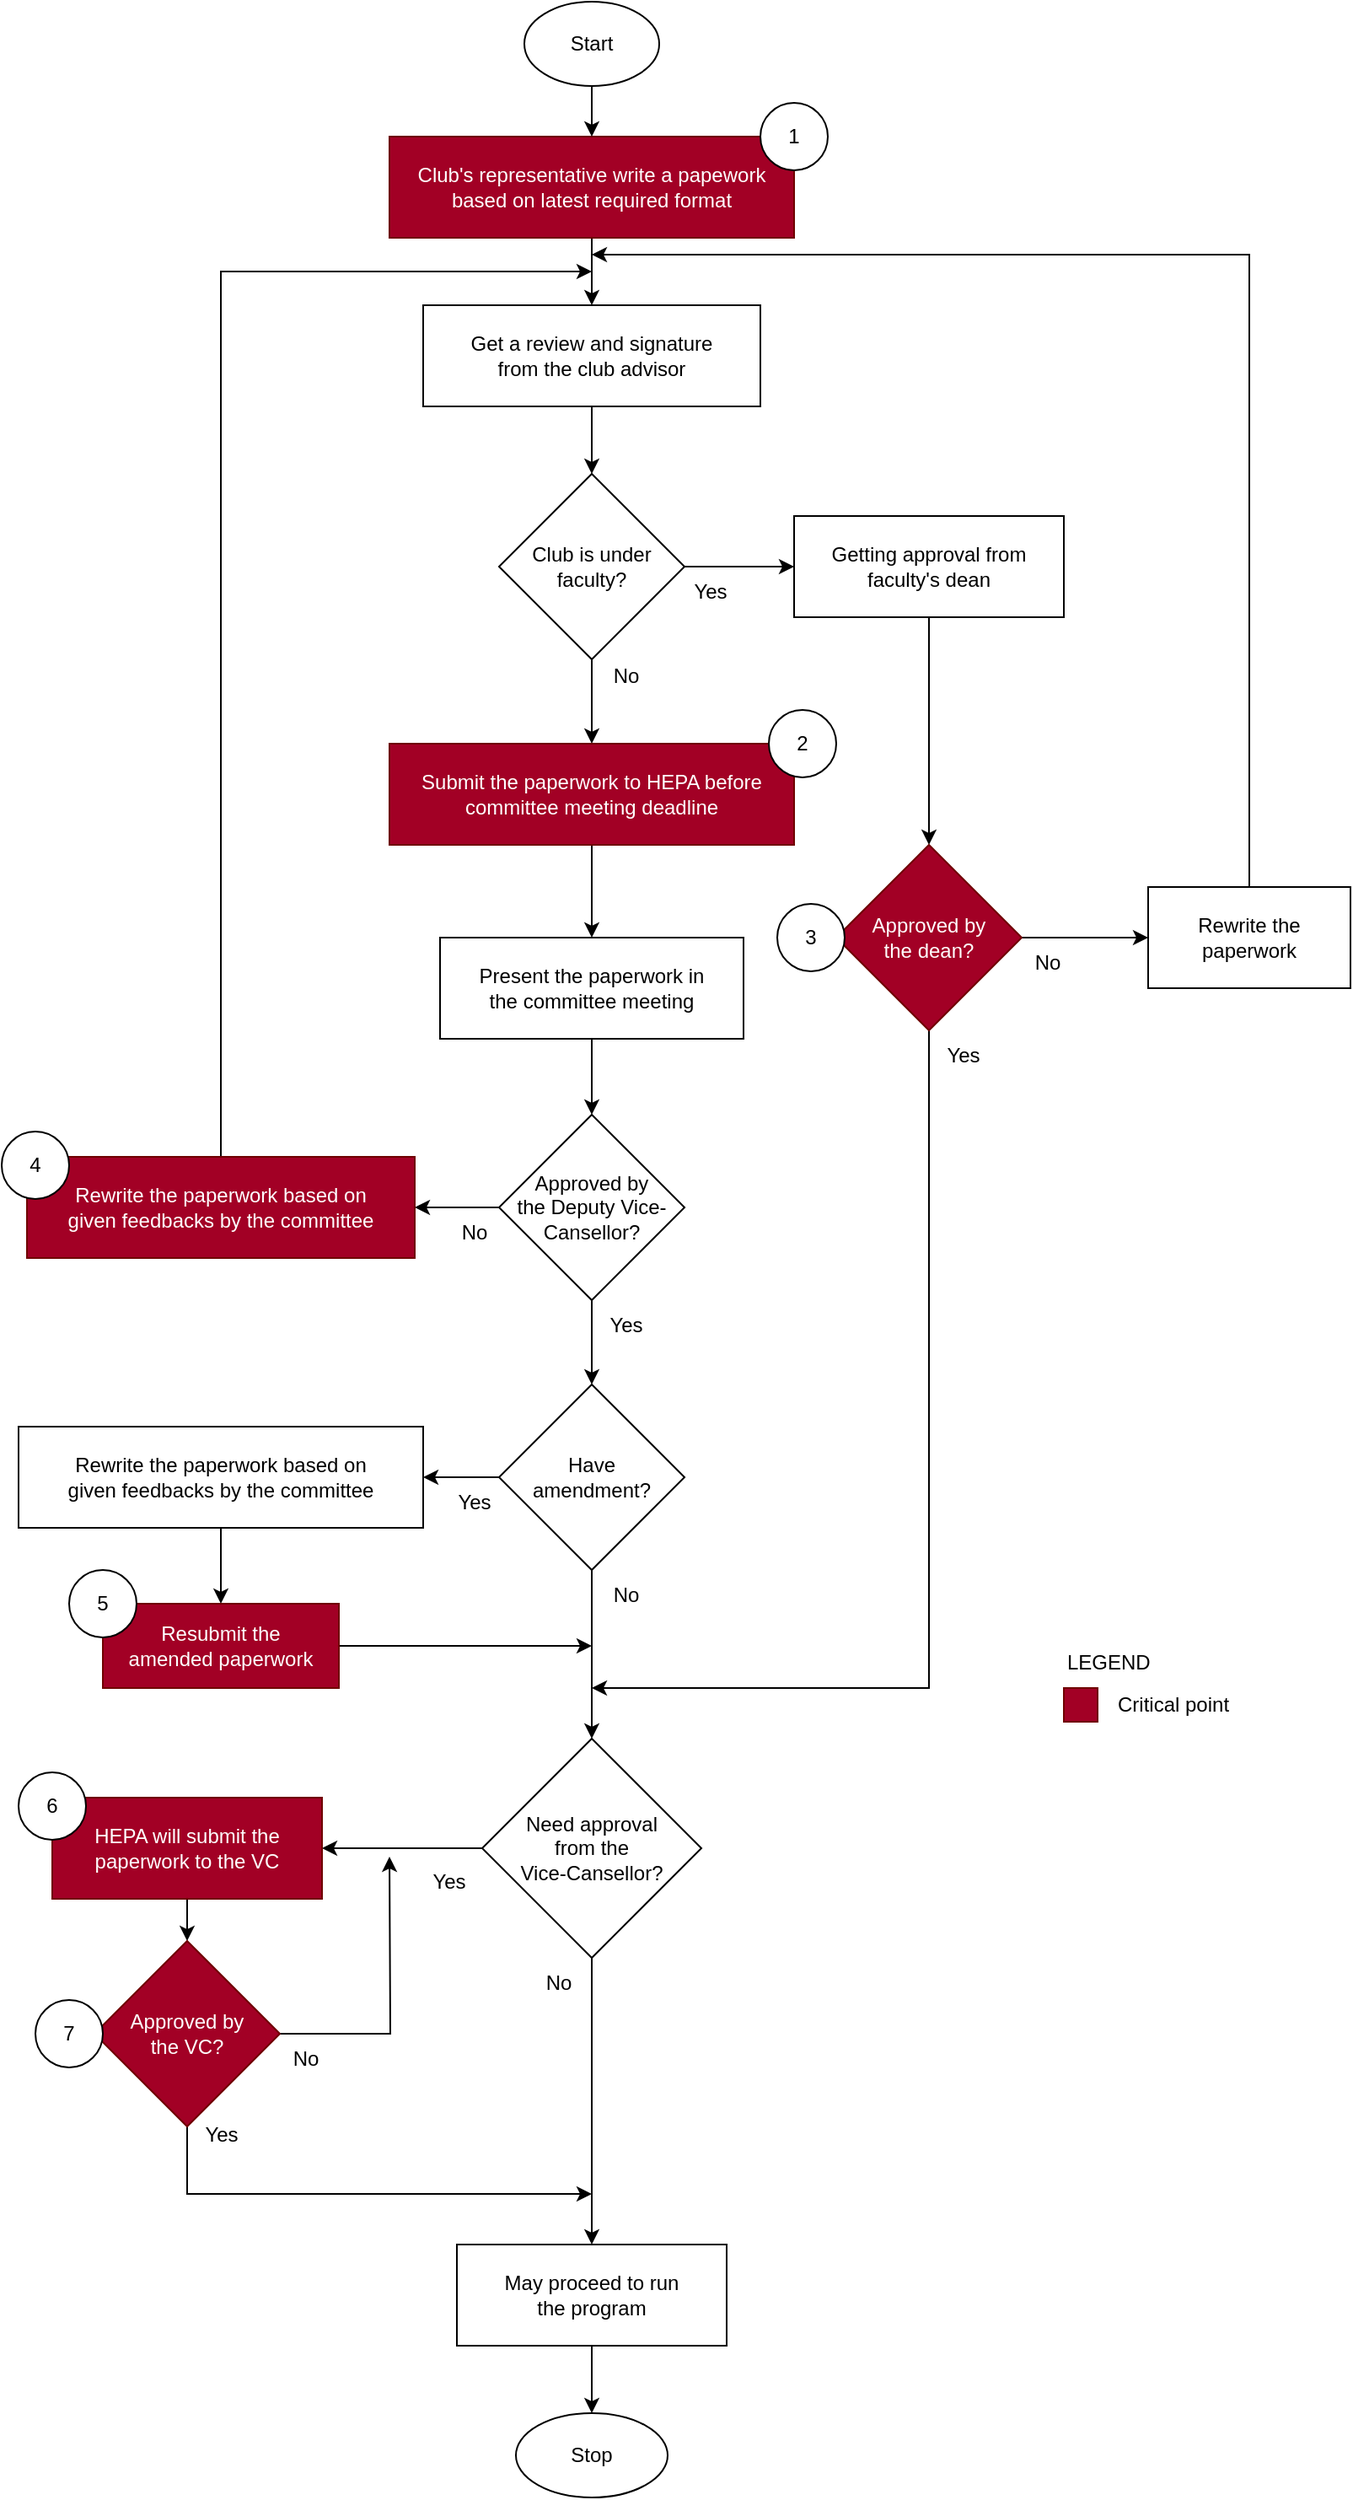 <mxfile pages="9">
    <diagram id="C5RBs43oDa-KdzZeNtuy" name="Existing Flow - Club">
        <mxGraphModel dx="1118" dy="790" grid="1" gridSize="10" guides="1" tooltips="1" connect="1" arrows="1" fold="1" page="1" pageScale="1" pageWidth="827" pageHeight="1169" math="0" shadow="0">
            <root>
                <mxCell id="WIyWlLk6GJQsqaUBKTNV-0"/>
                <mxCell id="WIyWlLk6GJQsqaUBKTNV-1" parent="WIyWlLk6GJQsqaUBKTNV-0"/>
                <mxCell id="aU5t8x6FRw8O_tGJv_p7-1" value="" style="edgeStyle=orthogonalEdgeStyle;rounded=0;orthogonalLoop=1;jettySize=auto;html=1;" parent="WIyWlLk6GJQsqaUBKTNV-1" source="wUUVncISr1XZc-cqlJGO-1" target="aU5t8x6FRw8O_tGJv_p7-0" edge="1">
                    <mxGeometry relative="1" as="geometry"/>
                </mxCell>
                <mxCell id="wUUVncISr1XZc-cqlJGO-1" value="Club's representative write a papework based on latest required format" style="rounded=0;whiteSpace=wrap;html=1;fillColor=#a20025;fontColor=#ffffff;strokeColor=#6F0000;" parent="WIyWlLk6GJQsqaUBKTNV-1" vertex="1">
                    <mxGeometry x="240" y="110" width="240" height="60" as="geometry"/>
                </mxCell>
                <mxCell id="aU5t8x6FRw8O_tGJv_p7-3" value="" style="edgeStyle=orthogonalEdgeStyle;rounded=0;orthogonalLoop=1;jettySize=auto;html=1;" parent="WIyWlLk6GJQsqaUBKTNV-1" source="aU5t8x6FRw8O_tGJv_p7-0" edge="1">
                    <mxGeometry relative="1" as="geometry">
                        <mxPoint x="360" y="310.0" as="targetPoint"/>
                    </mxGeometry>
                </mxCell>
                <mxCell id="aU5t8x6FRw8O_tGJv_p7-0" value="Get a review and signature&lt;br&gt;from the club advisor" style="rounded=0;whiteSpace=wrap;html=1;" parent="WIyWlLk6GJQsqaUBKTNV-1" vertex="1">
                    <mxGeometry x="260" y="210" width="200" height="60" as="geometry"/>
                </mxCell>
                <mxCell id="aU5t8x6FRw8O_tGJv_p7-5" value="" style="edgeStyle=orthogonalEdgeStyle;rounded=0;orthogonalLoop=1;jettySize=auto;html=1;" parent="WIyWlLk6GJQsqaUBKTNV-1" source="aU5t8x6FRw8O_tGJv_p7-4" target="wUUVncISr1XZc-cqlJGO-1" edge="1">
                    <mxGeometry relative="1" as="geometry"/>
                </mxCell>
                <mxCell id="aU5t8x6FRw8O_tGJv_p7-4" value="Start" style="ellipse;whiteSpace=wrap;html=1;" parent="WIyWlLk6GJQsqaUBKTNV-1" vertex="1">
                    <mxGeometry x="320" y="30" width="80" height="50" as="geometry"/>
                </mxCell>
                <mxCell id="aU5t8x6FRw8O_tGJv_p7-8" value="" style="edgeStyle=orthogonalEdgeStyle;rounded=0;orthogonalLoop=1;jettySize=auto;html=1;" parent="WIyWlLk6GJQsqaUBKTNV-1" source="aU5t8x6FRw8O_tGJv_p7-6" target="aU5t8x6FRw8O_tGJv_p7-7" edge="1">
                    <mxGeometry relative="1" as="geometry"/>
                </mxCell>
                <mxCell id="aU5t8x6FRw8O_tGJv_p7-13" style="edgeStyle=orthogonalEdgeStyle;rounded=0;orthogonalLoop=1;jettySize=auto;html=1;entryX=0;entryY=0.5;entryDx=0;entryDy=0;" parent="WIyWlLk6GJQsqaUBKTNV-1" source="aU5t8x6FRw8O_tGJv_p7-6" target="aU5t8x6FRw8O_tGJv_p7-12" edge="1">
                    <mxGeometry relative="1" as="geometry"/>
                </mxCell>
                <mxCell id="aU5t8x6FRw8O_tGJv_p7-6" value="Club is under&lt;br&gt;faculty?" style="rhombus;whiteSpace=wrap;html=1;" parent="WIyWlLk6GJQsqaUBKTNV-1" vertex="1">
                    <mxGeometry x="305" y="310" width="110" height="110" as="geometry"/>
                </mxCell>
                <mxCell id="aU5t8x6FRw8O_tGJv_p7-15" value="" style="edgeStyle=orthogonalEdgeStyle;rounded=0;orthogonalLoop=1;jettySize=auto;html=1;" parent="WIyWlLk6GJQsqaUBKTNV-1" source="aU5t8x6FRw8O_tGJv_p7-7" target="aU5t8x6FRw8O_tGJv_p7-14" edge="1">
                    <mxGeometry relative="1" as="geometry"/>
                </mxCell>
                <mxCell id="aU5t8x6FRw8O_tGJv_p7-7" value="Submit the paperwork to HEPA before committee meeting deadline" style="whiteSpace=wrap;html=1;fillColor=#a20025;fontColor=#ffffff;strokeColor=#6F0000;" parent="WIyWlLk6GJQsqaUBKTNV-1" vertex="1">
                    <mxGeometry x="240" y="470" width="240" height="60" as="geometry"/>
                </mxCell>
                <mxCell id="aU5t8x6FRw8O_tGJv_p7-9" value="No" style="text;html=1;align=center;verticalAlign=middle;resizable=0;points=[];autosize=1;strokeColor=none;fillColor=none;" parent="WIyWlLk6GJQsqaUBKTNV-1" vertex="1">
                    <mxGeometry x="270" y="745" width="40" height="30" as="geometry"/>
                </mxCell>
                <mxCell id="aU5t8x6FRw8O_tGJv_p7-10" value="Yes" style="text;html=1;align=center;verticalAlign=middle;resizable=0;points=[];autosize=1;strokeColor=none;fillColor=none;" parent="WIyWlLk6GJQsqaUBKTNV-1" vertex="1">
                    <mxGeometry x="360" y="800" width="40" height="30" as="geometry"/>
                </mxCell>
                <mxCell id="aU5t8x6FRw8O_tGJv_p7-58" value="" style="edgeStyle=orthogonalEdgeStyle;rounded=0;orthogonalLoop=1;jettySize=auto;html=1;" parent="WIyWlLk6GJQsqaUBKTNV-1" source="aU5t8x6FRw8O_tGJv_p7-12" target="aU5t8x6FRw8O_tGJv_p7-57" edge="1">
                    <mxGeometry relative="1" as="geometry"/>
                </mxCell>
                <mxCell id="aU5t8x6FRw8O_tGJv_p7-12" value="Getting approval from faculty's dean" style="whiteSpace=wrap;html=1;" parent="WIyWlLk6GJQsqaUBKTNV-1" vertex="1">
                    <mxGeometry x="480" y="335" width="160" height="60" as="geometry"/>
                </mxCell>
                <mxCell id="aU5t8x6FRw8O_tGJv_p7-17" value="" style="edgeStyle=orthogonalEdgeStyle;rounded=0;orthogonalLoop=1;jettySize=auto;html=1;" parent="WIyWlLk6GJQsqaUBKTNV-1" source="aU5t8x6FRw8O_tGJv_p7-14" target="aU5t8x6FRw8O_tGJv_p7-16" edge="1">
                    <mxGeometry relative="1" as="geometry"/>
                </mxCell>
                <mxCell id="aU5t8x6FRw8O_tGJv_p7-14" value="Present the paperwork in&lt;br&gt;the committee meeting" style="whiteSpace=wrap;html=1;" parent="WIyWlLk6GJQsqaUBKTNV-1" vertex="1">
                    <mxGeometry x="270" y="585" width="180" height="60" as="geometry"/>
                </mxCell>
                <mxCell id="aU5t8x6FRw8O_tGJv_p7-19" value="" style="edgeStyle=orthogonalEdgeStyle;rounded=0;orthogonalLoop=1;jettySize=auto;html=1;" parent="WIyWlLk6GJQsqaUBKTNV-1" source="aU5t8x6FRw8O_tGJv_p7-16" target="aU5t8x6FRw8O_tGJv_p7-18" edge="1">
                    <mxGeometry relative="1" as="geometry"/>
                </mxCell>
                <mxCell id="aU5t8x6FRw8O_tGJv_p7-28" value="" style="edgeStyle=orthogonalEdgeStyle;rounded=0;orthogonalLoop=1;jettySize=auto;html=1;" parent="WIyWlLk6GJQsqaUBKTNV-1" source="aU5t8x6FRw8O_tGJv_p7-16" target="aU5t8x6FRw8O_tGJv_p7-27" edge="1">
                    <mxGeometry relative="1" as="geometry"/>
                </mxCell>
                <mxCell id="aU5t8x6FRw8O_tGJv_p7-16" value="Approved by&lt;br&gt;the Deputy Vice-Cansellor?" style="rhombus;whiteSpace=wrap;html=1;" parent="WIyWlLk6GJQsqaUBKTNV-1" vertex="1">
                    <mxGeometry x="305" y="690" width="110" height="110" as="geometry"/>
                </mxCell>
                <mxCell id="aU5t8x6FRw8O_tGJv_p7-20" style="edgeStyle=orthogonalEdgeStyle;rounded=0;orthogonalLoop=1;jettySize=auto;html=1;exitX=0.5;exitY=0;exitDx=0;exitDy=0;" parent="WIyWlLk6GJQsqaUBKTNV-1" source="aU5t8x6FRw8O_tGJv_p7-18" edge="1">
                    <mxGeometry relative="1" as="geometry">
                        <mxPoint x="360" y="190" as="targetPoint"/>
                        <Array as="points">
                            <mxPoint x="140" y="190"/>
                        </Array>
                    </mxGeometry>
                </mxCell>
                <mxCell id="aU5t8x6FRw8O_tGJv_p7-18" value="Rewrite the paperwork based on&lt;br&gt;given feedbacks by the committee" style="whiteSpace=wrap;html=1;fillColor=#a20025;fontColor=#ffffff;strokeColor=#6F0000;" parent="WIyWlLk6GJQsqaUBKTNV-1" vertex="1">
                    <mxGeometry x="25" y="715" width="230" height="60" as="geometry"/>
                </mxCell>
                <mxCell id="aU5t8x6FRw8O_tGJv_p7-26" value="" style="edgeStyle=orthogonalEdgeStyle;rounded=0;orthogonalLoop=1;jettySize=auto;html=1;" parent="WIyWlLk6GJQsqaUBKTNV-1" source="aU5t8x6FRw8O_tGJv_p7-23" target="aU5t8x6FRw8O_tGJv_p7-25" edge="1">
                    <mxGeometry relative="1" as="geometry"/>
                </mxCell>
                <mxCell id="aU5t8x6FRw8O_tGJv_p7-51" value="" style="edgeStyle=orthogonalEdgeStyle;rounded=0;orthogonalLoop=1;jettySize=auto;html=1;" parent="WIyWlLk6GJQsqaUBKTNV-1" source="aU5t8x6FRw8O_tGJv_p7-23" target="aU5t8x6FRw8O_tGJv_p7-50" edge="1">
                    <mxGeometry relative="1" as="geometry"/>
                </mxCell>
                <mxCell id="aU5t8x6FRw8O_tGJv_p7-23" value="Need approval&lt;br&gt;from the&lt;br&gt;Vice-Cansellor?" style="rhombus;whiteSpace=wrap;html=1;" parent="WIyWlLk6GJQsqaUBKTNV-1" vertex="1">
                    <mxGeometry x="295" y="1060" width="130" height="130" as="geometry"/>
                </mxCell>
                <mxCell id="aU5t8x6FRw8O_tGJv_p7-56" value="" style="edgeStyle=orthogonalEdgeStyle;rounded=0;orthogonalLoop=1;jettySize=auto;html=1;" parent="WIyWlLk6GJQsqaUBKTNV-1" source="aU5t8x6FRw8O_tGJv_p7-25" target="aU5t8x6FRw8O_tGJv_p7-55" edge="1">
                    <mxGeometry relative="1" as="geometry"/>
                </mxCell>
                <mxCell id="aU5t8x6FRw8O_tGJv_p7-25" value="May proceed to run&lt;br&gt;the program" style="whiteSpace=wrap;html=1;" parent="WIyWlLk6GJQsqaUBKTNV-1" vertex="1">
                    <mxGeometry x="280" y="1360" width="160" height="60" as="geometry"/>
                </mxCell>
                <mxCell id="aU5t8x6FRw8O_tGJv_p7-30" value="" style="edgeStyle=orthogonalEdgeStyle;rounded=0;orthogonalLoop=1;jettySize=auto;html=1;" parent="WIyWlLk6GJQsqaUBKTNV-1" source="aU5t8x6FRw8O_tGJv_p7-27" target="aU5t8x6FRw8O_tGJv_p7-29" edge="1">
                    <mxGeometry relative="1" as="geometry"/>
                </mxCell>
                <mxCell id="aU5t8x6FRw8O_tGJv_p7-39" style="edgeStyle=orthogonalEdgeStyle;rounded=0;orthogonalLoop=1;jettySize=auto;html=1;entryX=0.5;entryY=0;entryDx=0;entryDy=0;" parent="WIyWlLk6GJQsqaUBKTNV-1" source="aU5t8x6FRw8O_tGJv_p7-27" target="aU5t8x6FRw8O_tGJv_p7-23" edge="1">
                    <mxGeometry relative="1" as="geometry">
                        <mxPoint x="360" y="1050" as="targetPoint"/>
                    </mxGeometry>
                </mxCell>
                <mxCell id="aU5t8x6FRw8O_tGJv_p7-27" value="Have&lt;br&gt;amendment?" style="rhombus;whiteSpace=wrap;html=1;" parent="WIyWlLk6GJQsqaUBKTNV-1" vertex="1">
                    <mxGeometry x="305" y="850" width="110" height="110" as="geometry"/>
                </mxCell>
                <mxCell id="aU5t8x6FRw8O_tGJv_p7-35" value="" style="edgeStyle=orthogonalEdgeStyle;rounded=0;orthogonalLoop=1;jettySize=auto;html=1;" parent="WIyWlLk6GJQsqaUBKTNV-1" source="aU5t8x6FRw8O_tGJv_p7-29" target="aU5t8x6FRw8O_tGJv_p7-34" edge="1">
                    <mxGeometry relative="1" as="geometry"/>
                </mxCell>
                <mxCell id="aU5t8x6FRw8O_tGJv_p7-29" value="Rewrite the paperwork based on&lt;br&gt;given feedbacks by the committee" style="whiteSpace=wrap;html=1;" parent="WIyWlLk6GJQsqaUBKTNV-1" vertex="1">
                    <mxGeometry x="20" y="875" width="240" height="60" as="geometry"/>
                </mxCell>
                <mxCell id="aU5t8x6FRw8O_tGJv_p7-31" value="Yes" style="text;html=1;align=center;verticalAlign=middle;resizable=0;points=[];autosize=1;strokeColor=none;fillColor=none;" parent="WIyWlLk6GJQsqaUBKTNV-1" vertex="1">
                    <mxGeometry x="270" y="905" width="40" height="30" as="geometry"/>
                </mxCell>
                <mxCell id="aU5t8x6FRw8O_tGJv_p7-33" value="No" style="text;html=1;align=center;verticalAlign=middle;resizable=0;points=[];autosize=1;strokeColor=none;fillColor=none;" parent="WIyWlLk6GJQsqaUBKTNV-1" vertex="1">
                    <mxGeometry x="360" y="960" width="40" height="30" as="geometry"/>
                </mxCell>
                <mxCell id="aU5t8x6FRw8O_tGJv_p7-38" style="edgeStyle=orthogonalEdgeStyle;rounded=0;orthogonalLoop=1;jettySize=auto;html=1;" parent="WIyWlLk6GJQsqaUBKTNV-1" source="aU5t8x6FRw8O_tGJv_p7-34" edge="1">
                    <mxGeometry relative="1" as="geometry">
                        <mxPoint x="360" y="1005" as="targetPoint"/>
                    </mxGeometry>
                </mxCell>
                <mxCell id="aU5t8x6FRw8O_tGJv_p7-34" value="Resubmit the&lt;br&gt;amended paperwork" style="whiteSpace=wrap;html=1;fillColor=#a20025;fontColor=#ffffff;strokeColor=#6F0000;" parent="WIyWlLk6GJQsqaUBKTNV-1" vertex="1">
                    <mxGeometry x="70" y="980" width="140" height="50" as="geometry"/>
                </mxCell>
                <mxCell id="aU5t8x6FRw8O_tGJv_p7-45" value="Yes" style="text;html=1;align=center;verticalAlign=middle;resizable=0;points=[];autosize=1;strokeColor=none;fillColor=none;" parent="WIyWlLk6GJQsqaUBKTNV-1" vertex="1">
                    <mxGeometry x="255" y="1130" width="40" height="30" as="geometry"/>
                </mxCell>
                <mxCell id="aU5t8x6FRw8O_tGJv_p7-46" value="No" style="text;html=1;align=center;verticalAlign=middle;resizable=0;points=[];autosize=1;strokeColor=none;fillColor=none;" parent="WIyWlLk6GJQsqaUBKTNV-1" vertex="1">
                    <mxGeometry x="320" y="1190" width="40" height="30" as="geometry"/>
                </mxCell>
                <mxCell id="aU5t8x6FRw8O_tGJv_p7-53" value="" style="edgeStyle=orthogonalEdgeStyle;rounded=0;orthogonalLoop=1;jettySize=auto;html=1;" parent="WIyWlLk6GJQsqaUBKTNV-1" source="aU5t8x6FRw8O_tGJv_p7-50" target="aU5t8x6FRw8O_tGJv_p7-52" edge="1">
                    <mxGeometry relative="1" as="geometry"/>
                </mxCell>
                <mxCell id="aU5t8x6FRw8O_tGJv_p7-50" value="HEPA will submit the paperwork to the VC" style="whiteSpace=wrap;html=1;fillColor=#a20025;fontColor=#ffffff;strokeColor=#6F0000;" parent="WIyWlLk6GJQsqaUBKTNV-1" vertex="1">
                    <mxGeometry x="40" y="1095" width="160" height="60" as="geometry"/>
                </mxCell>
                <mxCell id="aU5t8x6FRw8O_tGJv_p7-54" style="edgeStyle=orthogonalEdgeStyle;rounded=0;orthogonalLoop=1;jettySize=auto;html=1;" parent="WIyWlLk6GJQsqaUBKTNV-1" source="aU5t8x6FRw8O_tGJv_p7-52" edge="1">
                    <mxGeometry relative="1" as="geometry">
                        <mxPoint x="360" y="1330" as="targetPoint"/>
                        <Array as="points">
                            <mxPoint x="120" y="1330"/>
                        </Array>
                    </mxGeometry>
                </mxCell>
                <mxCell id="LHLkSOUeg-wRM_ap21Kj-0" style="edgeStyle=orthogonalEdgeStyle;rounded=0;orthogonalLoop=1;jettySize=auto;html=1;" parent="WIyWlLk6GJQsqaUBKTNV-1" source="aU5t8x6FRw8O_tGJv_p7-52" edge="1">
                    <mxGeometry relative="1" as="geometry">
                        <mxPoint x="240" y="1130" as="targetPoint"/>
                    </mxGeometry>
                </mxCell>
                <mxCell id="aU5t8x6FRw8O_tGJv_p7-52" value="Approved by&lt;br&gt;the VC?" style="rhombus;whiteSpace=wrap;html=1;fillColor=#a20025;fontColor=#ffffff;strokeColor=#6F0000;" parent="WIyWlLk6GJQsqaUBKTNV-1" vertex="1">
                    <mxGeometry x="65" y="1180" width="110" height="110" as="geometry"/>
                </mxCell>
                <mxCell id="aU5t8x6FRw8O_tGJv_p7-55" value="Stop" style="ellipse;whiteSpace=wrap;html=1;" parent="WIyWlLk6GJQsqaUBKTNV-1" vertex="1">
                    <mxGeometry x="315" y="1460" width="90" height="50" as="geometry"/>
                </mxCell>
                <mxCell id="aU5t8x6FRw8O_tGJv_p7-59" style="edgeStyle=orthogonalEdgeStyle;rounded=0;orthogonalLoop=1;jettySize=auto;html=1;" parent="WIyWlLk6GJQsqaUBKTNV-1" source="aU5t8x6FRw8O_tGJv_p7-57" edge="1">
                    <mxGeometry relative="1" as="geometry">
                        <mxPoint x="360" y="1030" as="targetPoint"/>
                        <Array as="points">
                            <mxPoint x="560" y="1030"/>
                        </Array>
                    </mxGeometry>
                </mxCell>
                <mxCell id="aU5t8x6FRw8O_tGJv_p7-64" value="" style="edgeStyle=orthogonalEdgeStyle;rounded=0;orthogonalLoop=1;jettySize=auto;html=1;" parent="WIyWlLk6GJQsqaUBKTNV-1" source="aU5t8x6FRw8O_tGJv_p7-57" target="aU5t8x6FRw8O_tGJv_p7-63" edge="1">
                    <mxGeometry relative="1" as="geometry"/>
                </mxCell>
                <mxCell id="aU5t8x6FRw8O_tGJv_p7-57" value="Approved by&lt;br&gt;the dean?" style="rhombus;whiteSpace=wrap;html=1;fillColor=#a20025;fontColor=#ffffff;strokeColor=#6F0000;" parent="WIyWlLk6GJQsqaUBKTNV-1" vertex="1">
                    <mxGeometry x="505" y="530" width="110" height="110" as="geometry"/>
                </mxCell>
                <mxCell id="aU5t8x6FRw8O_tGJv_p7-60" value="Yes" style="text;html=1;align=center;verticalAlign=middle;resizable=0;points=[];autosize=1;strokeColor=none;fillColor=none;" parent="WIyWlLk6GJQsqaUBKTNV-1" vertex="1">
                    <mxGeometry x="560" y="640" width="40" height="30" as="geometry"/>
                </mxCell>
                <mxCell id="aU5t8x6FRw8O_tGJv_p7-61" value="Yes" style="text;html=1;align=center;verticalAlign=middle;resizable=0;points=[];autosize=1;strokeColor=none;fillColor=none;" parent="WIyWlLk6GJQsqaUBKTNV-1" vertex="1">
                    <mxGeometry x="410" y="365" width="40" height="30" as="geometry"/>
                </mxCell>
                <mxCell id="aU5t8x6FRw8O_tGJv_p7-62" value="No" style="text;html=1;align=center;verticalAlign=middle;resizable=0;points=[];autosize=1;strokeColor=none;fillColor=none;" parent="WIyWlLk6GJQsqaUBKTNV-1" vertex="1">
                    <mxGeometry x="360" y="415" width="40" height="30" as="geometry"/>
                </mxCell>
                <mxCell id="aU5t8x6FRw8O_tGJv_p7-65" style="edgeStyle=orthogonalEdgeStyle;rounded=0;orthogonalLoop=1;jettySize=auto;html=1;" parent="WIyWlLk6GJQsqaUBKTNV-1" source="aU5t8x6FRw8O_tGJv_p7-63" edge="1">
                    <mxGeometry relative="1" as="geometry">
                        <mxPoint x="360" y="180" as="targetPoint"/>
                        <Array as="points">
                            <mxPoint x="750" y="180"/>
                        </Array>
                    </mxGeometry>
                </mxCell>
                <mxCell id="aU5t8x6FRw8O_tGJv_p7-63" value="Rewrite the paperwork" style="whiteSpace=wrap;html=1;" parent="WIyWlLk6GJQsqaUBKTNV-1" vertex="1">
                    <mxGeometry x="690" y="555" width="120" height="60" as="geometry"/>
                </mxCell>
                <mxCell id="aU5t8x6FRw8O_tGJv_p7-67" value="Yes" style="text;html=1;align=center;verticalAlign=middle;resizable=0;points=[];autosize=1;strokeColor=none;fillColor=none;" parent="WIyWlLk6GJQsqaUBKTNV-1" vertex="1">
                    <mxGeometry x="120" y="1280" width="40" height="30" as="geometry"/>
                </mxCell>
                <mxCell id="aU5t8x6FRw8O_tGJv_p7-68" value="No" style="text;html=1;align=center;verticalAlign=middle;resizable=0;points=[];autosize=1;strokeColor=none;fillColor=none;" parent="WIyWlLk6GJQsqaUBKTNV-1" vertex="1">
                    <mxGeometry x="610" y="585" width="40" height="30" as="geometry"/>
                </mxCell>
                <mxCell id="0XnjELcMOaB880FOmHHQ-0" value="LEGEND" style="text;html=1;align=left;verticalAlign=middle;resizable=0;points=[];autosize=1;strokeColor=none;fillColor=none;" parent="WIyWlLk6GJQsqaUBKTNV-1" vertex="1">
                    <mxGeometry x="640" y="1000" width="70" height="30" as="geometry"/>
                </mxCell>
                <mxCell id="0XnjELcMOaB880FOmHHQ-2" value="" style="whiteSpace=wrap;html=1;fillColor=#a20025;fontColor=#ffffff;strokeColor=#6F0000;" parent="WIyWlLk6GJQsqaUBKTNV-1" vertex="1">
                    <mxGeometry x="640" y="1030" width="20" height="20" as="geometry"/>
                </mxCell>
                <mxCell id="0XnjELcMOaB880FOmHHQ-3" value="Critical point" style="text;html=1;align=left;verticalAlign=middle;resizable=0;points=[];autosize=1;strokeColor=none;fillColor=none;" parent="WIyWlLk6GJQsqaUBKTNV-1" vertex="1">
                    <mxGeometry x="670" y="1025" width="90" height="30" as="geometry"/>
                </mxCell>
                <mxCell id="0XnjELcMOaB880FOmHHQ-6" value="1" style="ellipse;whiteSpace=wrap;html=1;" parent="WIyWlLk6GJQsqaUBKTNV-1" vertex="1">
                    <mxGeometry x="460" y="90" width="40" height="40" as="geometry"/>
                </mxCell>
                <mxCell id="RuFIFnkqxaB98kEDbbOp-0" value="No" style="text;html=1;align=center;verticalAlign=middle;resizable=0;points=[];autosize=1;strokeColor=none;fillColor=none;" parent="WIyWlLk6GJQsqaUBKTNV-1" vertex="1">
                    <mxGeometry x="170" y="1235" width="40" height="30" as="geometry"/>
                </mxCell>
                <mxCell id="U6OU2jpY50Iw-stSqaIx-0" value="3" style="ellipse;whiteSpace=wrap;html=1;" parent="WIyWlLk6GJQsqaUBKTNV-1" vertex="1">
                    <mxGeometry x="470" y="565" width="40" height="40" as="geometry"/>
                </mxCell>
                <mxCell id="U6OU2jpY50Iw-stSqaIx-1" value="2" style="ellipse;whiteSpace=wrap;html=1;" parent="WIyWlLk6GJQsqaUBKTNV-1" vertex="1">
                    <mxGeometry x="465" y="450" width="40" height="40" as="geometry"/>
                </mxCell>
                <mxCell id="U6OU2jpY50Iw-stSqaIx-2" value="5" style="ellipse;whiteSpace=wrap;html=1;" parent="WIyWlLk6GJQsqaUBKTNV-1" vertex="1">
                    <mxGeometry x="50" y="960" width="40" height="40" as="geometry"/>
                </mxCell>
                <mxCell id="U6OU2jpY50Iw-stSqaIx-3" value="4" style="ellipse;whiteSpace=wrap;html=1;" parent="WIyWlLk6GJQsqaUBKTNV-1" vertex="1">
                    <mxGeometry x="10" y="700" width="40" height="40" as="geometry"/>
                </mxCell>
                <mxCell id="U6OU2jpY50Iw-stSqaIx-4" value="6" style="ellipse;whiteSpace=wrap;html=1;" parent="WIyWlLk6GJQsqaUBKTNV-1" vertex="1">
                    <mxGeometry x="20" y="1080" width="40" height="40" as="geometry"/>
                </mxCell>
                <mxCell id="U6OU2jpY50Iw-stSqaIx-5" value="7" style="ellipse;whiteSpace=wrap;html=1;" parent="WIyWlLk6GJQsqaUBKTNV-1" vertex="1">
                    <mxGeometry x="30" y="1215" width="40" height="40" as="geometry"/>
                </mxCell>
            </root>
        </mxGraphModel>
    </diagram>
    <diagram name="Existing Flow - Staff" id="M50J4qYAZwIqeOBYg1SE">
        <mxGraphModel dx="310" dy="790" grid="1" gridSize="10" guides="1" tooltips="1" connect="1" arrows="1" fold="1" page="1" pageScale="1" pageWidth="827" pageHeight="1169" math="0" shadow="0">
            <root>
                <mxCell id="wFvB-WE6270leQSxncjF-0"/>
                <mxCell id="wFvB-WE6270leQSxncjF-1" parent="wFvB-WE6270leQSxncjF-0"/>
                <mxCell id="K40HcoGrFRq5DsQLO1yk-1" value="" style="edgeStyle=orthogonalEdgeStyle;rounded=0;orthogonalLoop=1;jettySize=auto;html=1;" parent="wFvB-WE6270leQSxncjF-1" source="wFvB-WE6270leQSxncjF-3" target="K40HcoGrFRq5DsQLO1yk-0" edge="1">
                    <mxGeometry relative="1" as="geometry"/>
                </mxCell>
                <mxCell id="wFvB-WE6270leQSxncjF-3" value="Set a committee meeting and&lt;br&gt;the paperwork submisions deadline" style="rounded=0;whiteSpace=wrap;html=1;fillColor=#a20025;fontColor=#ffffff;strokeColor=#6F0000;" parent="wFvB-WE6270leQSxncjF-1" vertex="1">
                    <mxGeometry x="240" y="120" width="240" height="60" as="geometry"/>
                </mxCell>
                <mxCell id="wFvB-WE6270leQSxncjF-6" value="" style="edgeStyle=orthogonalEdgeStyle;rounded=0;orthogonalLoop=1;jettySize=auto;html=1;" parent="wFvB-WE6270leQSxncjF-1" source="wFvB-WE6270leQSxncjF-7" target="wFvB-WE6270leQSxncjF-3" edge="1">
                    <mxGeometry relative="1" as="geometry"/>
                </mxCell>
                <mxCell id="wFvB-WE6270leQSxncjF-7" value="Start" style="ellipse;whiteSpace=wrap;html=1;" parent="wFvB-WE6270leQSxncjF-1" vertex="1">
                    <mxGeometry x="320" y="30" width="80" height="50" as="geometry"/>
                </mxCell>
                <mxCell id="K40HcoGrFRq5DsQLO1yk-3" value="" style="edgeStyle=orthogonalEdgeStyle;rounded=0;orthogonalLoop=1;jettySize=auto;html=1;" parent="wFvB-WE6270leQSxncjF-1" source="K40HcoGrFRq5DsQLO1yk-0" target="K40HcoGrFRq5DsQLO1yk-2" edge="1">
                    <mxGeometry relative="1" as="geometry"/>
                </mxCell>
                <mxCell id="K40HcoGrFRq5DsQLO1yk-0" value="Receive the paperworks, review them&lt;br&gt;and give feedbacks" style="rounded=0;whiteSpace=wrap;html=1;fillColor=#a20025;fontColor=#ffffff;strokeColor=#6F0000;" parent="wFvB-WE6270leQSxncjF-1" vertex="1">
                    <mxGeometry x="240" y="240" width="240" height="60" as="geometry"/>
                </mxCell>
                <mxCell id="K40HcoGrFRq5DsQLO1yk-5" value="" style="edgeStyle=orthogonalEdgeStyle;rounded=0;orthogonalLoop=1;jettySize=auto;html=1;" parent="wFvB-WE6270leQSxncjF-1" source="K40HcoGrFRq5DsQLO1yk-2" target="K40HcoGrFRq5DsQLO1yk-4" edge="1">
                    <mxGeometry relative="1" as="geometry"/>
                </mxCell>
                <mxCell id="K40HcoGrFRq5DsQLO1yk-2" value="Held the committee meeting" style="rounded=0;whiteSpace=wrap;html=1;" parent="wFvB-WE6270leQSxncjF-1" vertex="1">
                    <mxGeometry x="240" y="360" width="240" height="60" as="geometry"/>
                </mxCell>
                <mxCell id="K40HcoGrFRq5DsQLO1yk-7" value="" style="edgeStyle=orthogonalEdgeStyle;rounded=0;orthogonalLoop=1;jettySize=auto;html=1;" parent="wFvB-WE6270leQSxncjF-1" source="K40HcoGrFRq5DsQLO1yk-4" target="K40HcoGrFRq5DsQLO1yk-6" edge="1">
                    <mxGeometry relative="1" as="geometry"/>
                </mxCell>
                <mxCell id="K40HcoGrFRq5DsQLO1yk-11" value="" style="edgeStyle=orthogonalEdgeStyle;rounded=0;orthogonalLoop=1;jettySize=auto;html=1;" parent="wFvB-WE6270leQSxncjF-1" source="K40HcoGrFRq5DsQLO1yk-4" target="K40HcoGrFRq5DsQLO1yk-10" edge="1">
                    <mxGeometry relative="1" as="geometry"/>
                </mxCell>
                <mxCell id="K40HcoGrFRq5DsQLO1yk-4" value="The club's representative is present?" style="rhombus;whiteSpace=wrap;html=1;rounded=0;" parent="wFvB-WE6270leQSxncjF-1" vertex="1">
                    <mxGeometry x="300" y="465" width="120" height="120" as="geometry"/>
                </mxCell>
                <mxCell id="K40HcoGrFRq5DsQLO1yk-17" value="" style="edgeStyle=orthogonalEdgeStyle;rounded=0;orthogonalLoop=1;jettySize=auto;html=1;" parent="wFvB-WE6270leQSxncjF-1" source="K40HcoGrFRq5DsQLO1yk-6" target="K40HcoGrFRq5DsQLO1yk-16" edge="1">
                    <mxGeometry relative="1" as="geometry"/>
                </mxCell>
                <mxCell id="K40HcoGrFRq5DsQLO1yk-6" value="Hear the presentation and ask questions if needed" style="whiteSpace=wrap;html=1;rounded=0;" parent="wFvB-WE6270leQSxncjF-1" vertex="1">
                    <mxGeometry x="280" y="640" width="160" height="60" as="geometry"/>
                </mxCell>
                <mxCell id="K40HcoGrFRq5DsQLO1yk-8" value="Yes" style="text;html=1;align=center;verticalAlign=middle;resizable=0;points=[];autosize=1;strokeColor=none;fillColor=none;" parent="wFvB-WE6270leQSxncjF-1" vertex="1">
                    <mxGeometry x="360" y="585" width="40" height="30" as="geometry"/>
                </mxCell>
                <mxCell id="K40HcoGrFRq5DsQLO1yk-14" style="edgeStyle=orthogonalEdgeStyle;rounded=0;orthogonalLoop=1;jettySize=auto;html=1;exitX=0.5;exitY=0;exitDx=0;exitDy=0;" parent="wFvB-WE6270leQSxncjF-1" source="K40HcoGrFRq5DsQLO1yk-10" edge="1">
                    <mxGeometry relative="1" as="geometry">
                        <mxPoint x="360" y="330" as="targetPoint"/>
                        <Array as="points">
                            <mxPoint x="130" y="330"/>
                        </Array>
                    </mxGeometry>
                </mxCell>
                <mxCell id="K40HcoGrFRq5DsQLO1yk-10" value="The paperwork will be&lt;br&gt;brought to next meeting" style="whiteSpace=wrap;html=1;rounded=0;fillColor=#a20025;fontColor=#ffffff;strokeColor=#6F0000;" parent="wFvB-WE6270leQSxncjF-1" vertex="1">
                    <mxGeometry x="40" y="495" width="180" height="60" as="geometry"/>
                </mxCell>
                <mxCell id="K40HcoGrFRq5DsQLO1yk-13" value="No" style="text;html=1;align=center;verticalAlign=middle;resizable=0;points=[];autosize=1;strokeColor=none;fillColor=none;" parent="wFvB-WE6270leQSxncjF-1" vertex="1">
                    <mxGeometry x="270" y="525" width="40" height="30" as="geometry"/>
                </mxCell>
                <mxCell id="K40HcoGrFRq5DsQLO1yk-19" value="" style="edgeStyle=orthogonalEdgeStyle;rounded=0;orthogonalLoop=1;jettySize=auto;html=1;exitX=0;exitY=0.5;exitDx=0;exitDy=0;entryX=0.5;entryY=0;entryDx=0;entryDy=0;" parent="wFvB-WE6270leQSxncjF-1" source="K40HcoGrFRq5DsQLO1yk-16" target="K40HcoGrFRq5DsQLO1yk-25" edge="1">
                    <mxGeometry relative="1" as="geometry">
                        <mxPoint x="200" y="810" as="targetPoint"/>
                    </mxGeometry>
                </mxCell>
                <mxCell id="frwc-EMeHFgSriwQO-k6-5" value="" style="edgeStyle=orthogonalEdgeStyle;rounded=0;orthogonalLoop=1;jettySize=auto;html=1;" parent="wFvB-WE6270leQSxncjF-1" source="K40HcoGrFRq5DsQLO1yk-16" target="frwc-EMeHFgSriwQO-k6-4" edge="1">
                    <mxGeometry relative="1" as="geometry"/>
                </mxCell>
                <mxCell id="K40HcoGrFRq5DsQLO1yk-16" value="Approved by Deputy Vice-Cansellor?" style="rhombus;whiteSpace=wrap;html=1;rounded=0;" parent="wFvB-WE6270leQSxncjF-1" vertex="1">
                    <mxGeometry x="290" y="740" width="140" height="140" as="geometry"/>
                </mxCell>
                <mxCell id="K40HcoGrFRq5DsQLO1yk-22" value="Yes" style="text;html=1;align=center;verticalAlign=middle;resizable=0;points=[];autosize=1;strokeColor=none;fillColor=none;" parent="wFvB-WE6270leQSxncjF-1" vertex="1">
                    <mxGeometry x="250" y="810" width="40" height="30" as="geometry"/>
                </mxCell>
                <mxCell id="K40HcoGrFRq5DsQLO1yk-28" value="" style="edgeStyle=orthogonalEdgeStyle;rounded=0;orthogonalLoop=1;jettySize=auto;html=1;" parent="wFvB-WE6270leQSxncjF-1" source="K40HcoGrFRq5DsQLO1yk-25" target="K40HcoGrFRq5DsQLO1yk-27" edge="1">
                    <mxGeometry relative="1" as="geometry"/>
                </mxCell>
                <mxCell id="frwc-EMeHFgSriwQO-k6-1" value="" style="edgeStyle=orthogonalEdgeStyle;rounded=0;orthogonalLoop=1;jettySize=auto;html=1;" parent="wFvB-WE6270leQSxncjF-1" source="K40HcoGrFRq5DsQLO1yk-25" target="frwc-EMeHFgSriwQO-k6-0" edge="1">
                    <mxGeometry relative="1" as="geometry"/>
                </mxCell>
                <mxCell id="K40HcoGrFRq5DsQLO1yk-25" value="Need&lt;br&gt;Vice-Cansellor approval?" style="rhombus;whiteSpace=wrap;html=1;rounded=0;" parent="wFvB-WE6270leQSxncjF-1" vertex="1">
                    <mxGeometry x="75" y="920" width="130" height="130" as="geometry"/>
                </mxCell>
                <mxCell id="frwc-EMeHFgSriwQO-k6-9" value="" style="edgeStyle=orthogonalEdgeStyle;rounded=0;orthogonalLoop=1;jettySize=auto;html=1;" parent="wFvB-WE6270leQSxncjF-1" source="K40HcoGrFRq5DsQLO1yk-27" target="frwc-EMeHFgSriwQO-k6-8" edge="1">
                    <mxGeometry relative="1" as="geometry"/>
                </mxCell>
                <mxCell id="K40HcoGrFRq5DsQLO1yk-27" value="The management will submit the paperwork to the VC" style="whiteSpace=wrap;html=1;rounded=0;" parent="wFvB-WE6270leQSxncjF-1" vertex="1">
                    <mxGeometry x="260" y="955" width="200" height="60" as="geometry"/>
                </mxCell>
                <mxCell id="frwc-EMeHFgSriwQO-k6-20" value="" style="edgeStyle=orthogonalEdgeStyle;rounded=0;orthogonalLoop=1;jettySize=auto;html=1;" parent="wFvB-WE6270leQSxncjF-1" source="frwc-EMeHFgSriwQO-k6-0" target="frwc-EMeHFgSriwQO-k6-19" edge="1">
                    <mxGeometry relative="1" as="geometry"/>
                </mxCell>
                <mxCell id="frwc-EMeHFgSriwQO-k6-0" value="The club may proceed&lt;br&gt;to run the program" style="whiteSpace=wrap;html=1;rounded=0;" parent="wFvB-WE6270leQSxncjF-1" vertex="1">
                    <mxGeometry x="60" y="1140" width="160" height="60" as="geometry"/>
                </mxCell>
                <mxCell id="frwc-EMeHFgSriwQO-k6-2" value="No" style="text;html=1;align=center;verticalAlign=middle;resizable=0;points=[];autosize=1;strokeColor=none;fillColor=none;" parent="wFvB-WE6270leQSxncjF-1" vertex="1">
                    <mxGeometry x="140" y="1050" width="40" height="30" as="geometry"/>
                </mxCell>
                <mxCell id="frwc-EMeHFgSriwQO-k6-3" value="Yes" style="text;html=1;align=center;verticalAlign=middle;resizable=0;points=[];autosize=1;strokeColor=none;fillColor=none;" parent="wFvB-WE6270leQSxncjF-1" vertex="1">
                    <mxGeometry x="200" y="985" width="40" height="30" as="geometry"/>
                </mxCell>
                <mxCell id="frwc-EMeHFgSriwQO-k6-7" style="edgeStyle=orthogonalEdgeStyle;rounded=0;orthogonalLoop=1;jettySize=auto;html=1;exitX=0.5;exitY=0;exitDx=0;exitDy=0;" parent="wFvB-WE6270leQSxncjF-1" source="frwc-EMeHFgSriwQO-k6-4" edge="1">
                    <mxGeometry relative="1" as="geometry">
                        <mxPoint x="360" y="210" as="targetPoint"/>
                        <Array as="points">
                            <mxPoint x="580" y="210"/>
                        </Array>
                    </mxGeometry>
                </mxCell>
                <mxCell id="frwc-EMeHFgSriwQO-k6-4" value="Give feedbacks to rewrite&lt;br&gt;the paperwork" style="whiteSpace=wrap;html=1;rounded=0;" parent="wFvB-WE6270leQSxncjF-1" vertex="1">
                    <mxGeometry x="495" y="780" width="170" height="60" as="geometry"/>
                </mxCell>
                <mxCell id="frwc-EMeHFgSriwQO-k6-6" value="No" style="text;html=1;align=center;verticalAlign=middle;resizable=0;points=[];autosize=1;strokeColor=none;fillColor=none;" parent="wFvB-WE6270leQSxncjF-1" vertex="1">
                    <mxGeometry x="425" y="810" width="40" height="30" as="geometry"/>
                </mxCell>
                <mxCell id="frwc-EMeHFgSriwQO-k6-12" style="edgeStyle=orthogonalEdgeStyle;rounded=0;orthogonalLoop=1;jettySize=auto;html=1;" parent="wFvB-WE6270leQSxncjF-1" source="frwc-EMeHFgSriwQO-k6-8" edge="1">
                    <mxGeometry relative="1" as="geometry">
                        <mxPoint x="140" y="1110.0" as="targetPoint"/>
                        <Array as="points">
                            <mxPoint x="580" y="1110"/>
                        </Array>
                    </mxGeometry>
                </mxCell>
                <mxCell id="frwc-EMeHFgSriwQO-k6-16" style="edgeStyle=orthogonalEdgeStyle;rounded=0;orthogonalLoop=1;jettySize=auto;html=1;" parent="wFvB-WE6270leQSxncjF-1" source="frwc-EMeHFgSriwQO-k6-8" edge="1">
                    <mxGeometry relative="1" as="geometry">
                        <mxPoint x="480" y="810" as="targetPoint"/>
                        <Array as="points">
                            <mxPoint x="580" y="900"/>
                            <mxPoint x="480" y="900"/>
                        </Array>
                    </mxGeometry>
                </mxCell>
                <mxCell id="frwc-EMeHFgSriwQO-k6-8" value="Approved by&lt;br&gt;Vice-Cansellor?" style="rhombus;whiteSpace=wrap;html=1;rounded=0;fillColor=#a20025;fontColor=#ffffff;strokeColor=#6F0000;" parent="wFvB-WE6270leQSxncjF-1" vertex="1">
                    <mxGeometry x="520" y="925" width="120" height="120" as="geometry"/>
                </mxCell>
                <mxCell id="frwc-EMeHFgSriwQO-k6-13" value="Yes" style="text;html=1;align=center;verticalAlign=middle;resizable=0;points=[];autosize=1;strokeColor=none;fillColor=none;" parent="wFvB-WE6270leQSxncjF-1" vertex="1">
                    <mxGeometry x="580" y="1035" width="40" height="30" as="geometry"/>
                </mxCell>
                <mxCell id="frwc-EMeHFgSriwQO-k6-18" value="No" style="text;html=1;align=center;verticalAlign=middle;resizable=0;points=[];autosize=1;strokeColor=none;fillColor=none;" parent="wFvB-WE6270leQSxncjF-1" vertex="1">
                    <mxGeometry x="580" y="905" width="40" height="30" as="geometry"/>
                </mxCell>
                <mxCell id="frwc-EMeHFgSriwQO-k6-19" value="Stop" style="ellipse;whiteSpace=wrap;html=1;rounded=0;" parent="wFvB-WE6270leQSxncjF-1" vertex="1">
                    <mxGeometry x="105" y="1240" width="70" height="50" as="geometry"/>
                </mxCell>
                <mxCell id="wYgx4i32NJYsHCDta0lg-0" value="8" style="ellipse;whiteSpace=wrap;html=1;" parent="wFvB-WE6270leQSxncjF-1" vertex="1">
                    <mxGeometry x="465" y="100" width="40" height="40" as="geometry"/>
                </mxCell>
                <mxCell id="wYgx4i32NJYsHCDta0lg-1" value="10" style="ellipse;whiteSpace=wrap;html=1;" parent="wFvB-WE6270leQSxncjF-1" vertex="1">
                    <mxGeometry x="20" y="480" width="40" height="40" as="geometry"/>
                </mxCell>
                <mxCell id="aQy52V8_yTnCkSH4Z1FE-0" value="11" style="ellipse;whiteSpace=wrap;html=1;" parent="wFvB-WE6270leQSxncjF-1" vertex="1">
                    <mxGeometry x="630" y="965" width="40" height="40" as="geometry"/>
                </mxCell>
                <mxCell id="bxVCmWivak_15-u_i0nP-0" value="LEGEND" style="text;html=1;align=left;verticalAlign=middle;resizable=0;points=[];autosize=1;strokeColor=none;fillColor=none;" parent="wFvB-WE6270leQSxncjF-1" vertex="1">
                    <mxGeometry x="630" y="680" width="70" height="30" as="geometry"/>
                </mxCell>
                <mxCell id="bxVCmWivak_15-u_i0nP-1" value="" style="whiteSpace=wrap;html=1;fillColor=#a20025;fontColor=#ffffff;strokeColor=#6F0000;" parent="wFvB-WE6270leQSxncjF-1" vertex="1">
                    <mxGeometry x="630" y="710" width="20" height="20" as="geometry"/>
                </mxCell>
                <mxCell id="bxVCmWivak_15-u_i0nP-2" value="Critical point" style="text;html=1;align=left;verticalAlign=middle;resizable=0;points=[];autosize=1;strokeColor=none;fillColor=none;" parent="wFvB-WE6270leQSxncjF-1" vertex="1">
                    <mxGeometry x="660" y="705" width="90" height="30" as="geometry"/>
                </mxCell>
                <mxCell id="bxVCmWivak_15-u_i0nP-3" value="9" style="ellipse;whiteSpace=wrap;html=1;" parent="wFvB-WE6270leQSxncjF-1" vertex="1">
                    <mxGeometry x="460" y="220" width="40" height="40" as="geometry"/>
                </mxCell>
            </root>
        </mxGraphModel>
    </diagram>
    <diagram name="New Existing Flow - Club" id="fYbqrsrnJdKRtGSfC2RK">
        <mxGraphModel dx="1673" dy="1018" grid="1" gridSize="10" guides="1" tooltips="1" connect="1" arrows="1" fold="1" page="1" pageScale="1" pageWidth="827" pageHeight="1169" math="0" shadow="0">
            <root>
                <mxCell id="D7gYRR-FthAV2Mxr9TJI-0"/>
                <mxCell id="D7gYRR-FthAV2Mxr9TJI-1" parent="D7gYRR-FthAV2Mxr9TJI-0"/>
                <mxCell id="D7gYRR-FthAV2Mxr9TJI-2" value="" style="edgeStyle=orthogonalEdgeStyle;rounded=0;orthogonalLoop=1;jettySize=auto;html=1;" parent="D7gYRR-FthAV2Mxr9TJI-1" source="D7gYRR-FthAV2Mxr9TJI-3" target="D7gYRR-FthAV2Mxr9TJI-5" edge="1">
                    <mxGeometry relative="1" as="geometry"/>
                </mxCell>
                <mxCell id="D7gYRR-FthAV2Mxr9TJI-3" value="Club's representative write a papework based on latest required format" style="rounded=0;whiteSpace=wrap;html=1;" parent="D7gYRR-FthAV2Mxr9TJI-1" vertex="1">
                    <mxGeometry x="240" y="110" width="240" height="60" as="geometry"/>
                </mxCell>
                <mxCell id="D7gYRR-FthAV2Mxr9TJI-4" value="" style="edgeStyle=orthogonalEdgeStyle;rounded=0;orthogonalLoop=1;jettySize=auto;html=1;" parent="D7gYRR-FthAV2Mxr9TJI-1" source="D7gYRR-FthAV2Mxr9TJI-5" edge="1">
                    <mxGeometry relative="1" as="geometry">
                        <mxPoint x="360" y="310.0" as="targetPoint"/>
                    </mxGeometry>
                </mxCell>
                <mxCell id="D7gYRR-FthAV2Mxr9TJI-5" value="Get a review and signature&lt;br&gt;from the club advisor" style="rounded=0;whiteSpace=wrap;html=1;" parent="D7gYRR-FthAV2Mxr9TJI-1" vertex="1">
                    <mxGeometry x="260" y="210" width="200" height="60" as="geometry"/>
                </mxCell>
                <mxCell id="D7gYRR-FthAV2Mxr9TJI-6" value="" style="edgeStyle=orthogonalEdgeStyle;rounded=0;orthogonalLoop=1;jettySize=auto;html=1;" parent="D7gYRR-FthAV2Mxr9TJI-1" source="D7gYRR-FthAV2Mxr9TJI-7" target="D7gYRR-FthAV2Mxr9TJI-3" edge="1">
                    <mxGeometry relative="1" as="geometry"/>
                </mxCell>
                <mxCell id="D7gYRR-FthAV2Mxr9TJI-7" value="Start" style="ellipse;whiteSpace=wrap;html=1;" parent="D7gYRR-FthAV2Mxr9TJI-1" vertex="1">
                    <mxGeometry x="320" y="30" width="80" height="50" as="geometry"/>
                </mxCell>
                <mxCell id="D7gYRR-FthAV2Mxr9TJI-8" value="" style="edgeStyle=orthogonalEdgeStyle;rounded=0;orthogonalLoop=1;jettySize=auto;html=1;" parent="D7gYRR-FthAV2Mxr9TJI-1" source="D7gYRR-FthAV2Mxr9TJI-10" target="D7gYRR-FthAV2Mxr9TJI-12" edge="1">
                    <mxGeometry relative="1" as="geometry"/>
                </mxCell>
                <mxCell id="D7gYRR-FthAV2Mxr9TJI-9" style="edgeStyle=orthogonalEdgeStyle;rounded=0;orthogonalLoop=1;jettySize=auto;html=1;entryX=0;entryY=0.5;entryDx=0;entryDy=0;" parent="D7gYRR-FthAV2Mxr9TJI-1" source="D7gYRR-FthAV2Mxr9TJI-10" target="D7gYRR-FthAV2Mxr9TJI-16" edge="1">
                    <mxGeometry relative="1" as="geometry"/>
                </mxCell>
                <mxCell id="D7gYRR-FthAV2Mxr9TJI-10" value="Club is under&lt;br&gt;faculty?" style="rhombus;whiteSpace=wrap;html=1;" parent="D7gYRR-FthAV2Mxr9TJI-1" vertex="1">
                    <mxGeometry x="305" y="310" width="110" height="110" as="geometry"/>
                </mxCell>
                <mxCell id="D7gYRR-FthAV2Mxr9TJI-11" value="" style="edgeStyle=orthogonalEdgeStyle;rounded=0;orthogonalLoop=1;jettySize=auto;html=1;" parent="D7gYRR-FthAV2Mxr9TJI-1" source="D7gYRR-FthAV2Mxr9TJI-12" target="D7gYRR-FthAV2Mxr9TJI-18" edge="1">
                    <mxGeometry relative="1" as="geometry"/>
                </mxCell>
                <mxCell id="D7gYRR-FthAV2Mxr9TJI-12" value="Submit the paperwork to HEPA before committee meeting deadline" style="whiteSpace=wrap;html=1;" parent="D7gYRR-FthAV2Mxr9TJI-1" vertex="1">
                    <mxGeometry x="240" y="470" width="240" height="60" as="geometry"/>
                </mxCell>
                <mxCell id="D7gYRR-FthAV2Mxr9TJI-13" value="No" style="text;html=1;align=center;verticalAlign=middle;resizable=0;points=[];autosize=1;strokeColor=none;fillColor=none;" parent="D7gYRR-FthAV2Mxr9TJI-1" vertex="1">
                    <mxGeometry x="270" y="745" width="40" height="30" as="geometry"/>
                </mxCell>
                <mxCell id="D7gYRR-FthAV2Mxr9TJI-14" value="Yes" style="text;html=1;align=center;verticalAlign=middle;resizable=0;points=[];autosize=1;strokeColor=none;fillColor=none;" parent="D7gYRR-FthAV2Mxr9TJI-1" vertex="1">
                    <mxGeometry x="360" y="800" width="40" height="30" as="geometry"/>
                </mxCell>
                <mxCell id="D7gYRR-FthAV2Mxr9TJI-15" value="" style="edgeStyle=orthogonalEdgeStyle;rounded=0;orthogonalLoop=1;jettySize=auto;html=1;" parent="D7gYRR-FthAV2Mxr9TJI-1" source="D7gYRR-FthAV2Mxr9TJI-16" target="D7gYRR-FthAV2Mxr9TJI-48" edge="1">
                    <mxGeometry relative="1" as="geometry"/>
                </mxCell>
                <mxCell id="D7gYRR-FthAV2Mxr9TJI-16" value="Getting approval from faculty's dean" style="whiteSpace=wrap;html=1;" parent="D7gYRR-FthAV2Mxr9TJI-1" vertex="1">
                    <mxGeometry x="480" y="335" width="160" height="60" as="geometry"/>
                </mxCell>
                <mxCell id="D7gYRR-FthAV2Mxr9TJI-17" value="" style="edgeStyle=orthogonalEdgeStyle;rounded=0;orthogonalLoop=1;jettySize=auto;html=1;" parent="D7gYRR-FthAV2Mxr9TJI-1" source="D7gYRR-FthAV2Mxr9TJI-18" target="D7gYRR-FthAV2Mxr9TJI-21" edge="1">
                    <mxGeometry relative="1" as="geometry"/>
                </mxCell>
                <mxCell id="D7gYRR-FthAV2Mxr9TJI-18" value="Present the paperwork in&lt;br&gt;the committee meeting" style="whiteSpace=wrap;html=1;" parent="D7gYRR-FthAV2Mxr9TJI-1" vertex="1">
                    <mxGeometry x="270" y="585" width="180" height="60" as="geometry"/>
                </mxCell>
                <mxCell id="D7gYRR-FthAV2Mxr9TJI-19" value="" style="edgeStyle=orthogonalEdgeStyle;rounded=0;orthogonalLoop=1;jettySize=auto;html=1;" parent="D7gYRR-FthAV2Mxr9TJI-1" source="D7gYRR-FthAV2Mxr9TJI-21" target="D7gYRR-FthAV2Mxr9TJI-23" edge="1">
                    <mxGeometry relative="1" as="geometry"/>
                </mxCell>
                <mxCell id="D7gYRR-FthAV2Mxr9TJI-20" value="" style="edgeStyle=orthogonalEdgeStyle;rounded=0;orthogonalLoop=1;jettySize=auto;html=1;" parent="D7gYRR-FthAV2Mxr9TJI-1" source="D7gYRR-FthAV2Mxr9TJI-21" target="D7gYRR-FthAV2Mxr9TJI-31" edge="1">
                    <mxGeometry relative="1" as="geometry"/>
                </mxCell>
                <mxCell id="D7gYRR-FthAV2Mxr9TJI-21" value="Approved by&lt;br&gt;the Deputy Vice-Cansellor?" style="rhombus;whiteSpace=wrap;html=1;" parent="D7gYRR-FthAV2Mxr9TJI-1" vertex="1">
                    <mxGeometry x="305" y="690" width="110" height="110" as="geometry"/>
                </mxCell>
                <mxCell id="D7gYRR-FthAV2Mxr9TJI-22" style="edgeStyle=orthogonalEdgeStyle;rounded=0;orthogonalLoop=1;jettySize=auto;html=1;exitX=0.5;exitY=0;exitDx=0;exitDy=0;" parent="D7gYRR-FthAV2Mxr9TJI-1" source="D7gYRR-FthAV2Mxr9TJI-23" edge="1">
                    <mxGeometry relative="1" as="geometry">
                        <mxPoint x="360" y="190" as="targetPoint"/>
                        <Array as="points">
                            <mxPoint x="140" y="190"/>
                        </Array>
                    </mxGeometry>
                </mxCell>
                <mxCell id="D7gYRR-FthAV2Mxr9TJI-23" value="Rewrite the paperwork based on&lt;br&gt;given feedbacks by the committee" style="whiteSpace=wrap;html=1;" parent="D7gYRR-FthAV2Mxr9TJI-1" vertex="1">
                    <mxGeometry x="25" y="715" width="230" height="60" as="geometry"/>
                </mxCell>
                <mxCell id="D7gYRR-FthAV2Mxr9TJI-24" value="" style="edgeStyle=orthogonalEdgeStyle;rounded=0;orthogonalLoop=1;jettySize=auto;html=1;" parent="D7gYRR-FthAV2Mxr9TJI-1" source="D7gYRR-FthAV2Mxr9TJI-26" target="D7gYRR-FthAV2Mxr9TJI-28" edge="1">
                    <mxGeometry relative="1" as="geometry"/>
                </mxCell>
                <mxCell id="D7gYRR-FthAV2Mxr9TJI-25" value="" style="edgeStyle=orthogonalEdgeStyle;rounded=0;orthogonalLoop=1;jettySize=auto;html=1;" parent="D7gYRR-FthAV2Mxr9TJI-1" source="D7gYRR-FthAV2Mxr9TJI-26" target="D7gYRR-FthAV2Mxr9TJI-41" edge="1">
                    <mxGeometry relative="1" as="geometry"/>
                </mxCell>
                <mxCell id="D7gYRR-FthAV2Mxr9TJI-26" value="Need approval&lt;br&gt;from the&lt;br&gt;Vice-Cansellor?" style="rhombus;whiteSpace=wrap;html=1;" parent="D7gYRR-FthAV2Mxr9TJI-1" vertex="1">
                    <mxGeometry x="1135" y="195" width="130" height="130" as="geometry"/>
                </mxCell>
                <mxCell id="D7gYRR-FthAV2Mxr9TJI-27" value="" style="edgeStyle=orthogonalEdgeStyle;rounded=0;orthogonalLoop=1;jettySize=auto;html=1;" parent="D7gYRR-FthAV2Mxr9TJI-1" source="D7gYRR-FthAV2Mxr9TJI-28" target="D7gYRR-FthAV2Mxr9TJI-45" edge="1">
                    <mxGeometry relative="1" as="geometry"/>
                </mxCell>
                <mxCell id="D7gYRR-FthAV2Mxr9TJI-28" value="May proceed to run&lt;br&gt;the program" style="whiteSpace=wrap;html=1;" parent="D7gYRR-FthAV2Mxr9TJI-1" vertex="1">
                    <mxGeometry x="1120" y="495" width="160" height="60" as="geometry"/>
                </mxCell>
                <mxCell id="D7gYRR-FthAV2Mxr9TJI-29" value="" style="edgeStyle=orthogonalEdgeStyle;rounded=0;orthogonalLoop=1;jettySize=auto;html=1;" parent="D7gYRR-FthAV2Mxr9TJI-1" source="D7gYRR-FthAV2Mxr9TJI-31" target="D7gYRR-FthAV2Mxr9TJI-33" edge="1">
                    <mxGeometry relative="1" as="geometry"/>
                </mxCell>
                <mxCell id="-apNn6YOvSoYBMBf_cM8-2" style="edgeStyle=orthogonalEdgeStyle;rounded=0;orthogonalLoop=1;jettySize=auto;html=1;entryX=0.5;entryY=0;entryDx=0;entryDy=0;" edge="1" parent="D7gYRR-FthAV2Mxr9TJI-1" source="D7gYRR-FthAV2Mxr9TJI-31" target="-apNn6YOvSoYBMBf_cM8-0">
                    <mxGeometry relative="1" as="geometry"/>
                </mxCell>
                <mxCell id="D7gYRR-FthAV2Mxr9TJI-31" value="Have&lt;br&gt;amendment?" style="rhombus;whiteSpace=wrap;html=1;" parent="D7gYRR-FthAV2Mxr9TJI-1" vertex="1">
                    <mxGeometry x="305" y="850" width="110" height="110" as="geometry"/>
                </mxCell>
                <mxCell id="D7gYRR-FthAV2Mxr9TJI-32" value="" style="edgeStyle=orthogonalEdgeStyle;rounded=0;orthogonalLoop=1;jettySize=auto;html=1;" parent="D7gYRR-FthAV2Mxr9TJI-1" source="D7gYRR-FthAV2Mxr9TJI-33" target="D7gYRR-FthAV2Mxr9TJI-37" edge="1">
                    <mxGeometry relative="1" as="geometry"/>
                </mxCell>
                <mxCell id="D7gYRR-FthAV2Mxr9TJI-33" value="Rewrite the paperwork based on&lt;br&gt;given feedbacks by the committee" style="whiteSpace=wrap;html=1;" parent="D7gYRR-FthAV2Mxr9TJI-1" vertex="1">
                    <mxGeometry x="20" y="875" width="240" height="60" as="geometry"/>
                </mxCell>
                <mxCell id="D7gYRR-FthAV2Mxr9TJI-34" value="Yes" style="text;html=1;align=center;verticalAlign=middle;resizable=0;points=[];autosize=1;strokeColor=none;fillColor=none;" parent="D7gYRR-FthAV2Mxr9TJI-1" vertex="1">
                    <mxGeometry x="270" y="905" width="40" height="30" as="geometry"/>
                </mxCell>
                <mxCell id="D7gYRR-FthAV2Mxr9TJI-35" value="No" style="text;html=1;align=center;verticalAlign=middle;resizable=0;points=[];autosize=1;strokeColor=none;fillColor=none;" parent="D7gYRR-FthAV2Mxr9TJI-1" vertex="1">
                    <mxGeometry x="360" y="960" width="40" height="30" as="geometry"/>
                </mxCell>
                <mxCell id="D7gYRR-FthAV2Mxr9TJI-36" style="edgeStyle=orthogonalEdgeStyle;rounded=0;orthogonalLoop=1;jettySize=auto;html=1;" parent="D7gYRR-FthAV2Mxr9TJI-1" source="D7gYRR-FthAV2Mxr9TJI-37" edge="1">
                    <mxGeometry relative="1" as="geometry">
                        <mxPoint x="360" y="1005" as="targetPoint"/>
                    </mxGeometry>
                </mxCell>
                <mxCell id="D7gYRR-FthAV2Mxr9TJI-37" value="Resubmit the&lt;br&gt;amended paperwork" style="whiteSpace=wrap;html=1;" parent="D7gYRR-FthAV2Mxr9TJI-1" vertex="1">
                    <mxGeometry x="70" y="980" width="140" height="50" as="geometry"/>
                </mxCell>
                <mxCell id="D7gYRR-FthAV2Mxr9TJI-38" value="Yes" style="text;html=1;align=center;verticalAlign=middle;resizable=0;points=[];autosize=1;strokeColor=none;fillColor=none;" parent="D7gYRR-FthAV2Mxr9TJI-1" vertex="1">
                    <mxGeometry x="1095" y="265" width="40" height="30" as="geometry"/>
                </mxCell>
                <mxCell id="D7gYRR-FthAV2Mxr9TJI-39" value="No" style="text;html=1;align=center;verticalAlign=middle;resizable=0;points=[];autosize=1;strokeColor=none;fillColor=none;" parent="D7gYRR-FthAV2Mxr9TJI-1" vertex="1">
                    <mxGeometry x="1160" y="325" width="40" height="30" as="geometry"/>
                </mxCell>
                <mxCell id="D7gYRR-FthAV2Mxr9TJI-40" value="" style="edgeStyle=orthogonalEdgeStyle;rounded=0;orthogonalLoop=1;jettySize=auto;html=1;" parent="D7gYRR-FthAV2Mxr9TJI-1" source="D7gYRR-FthAV2Mxr9TJI-41" target="D7gYRR-FthAV2Mxr9TJI-44" edge="1">
                    <mxGeometry relative="1" as="geometry"/>
                </mxCell>
                <mxCell id="D7gYRR-FthAV2Mxr9TJI-41" value="HEPA will submit the paperwork to the VC" style="whiteSpace=wrap;html=1;" parent="D7gYRR-FthAV2Mxr9TJI-1" vertex="1">
                    <mxGeometry x="880" y="230" width="160" height="60" as="geometry"/>
                </mxCell>
                <mxCell id="D7gYRR-FthAV2Mxr9TJI-42" style="edgeStyle=orthogonalEdgeStyle;rounded=0;orthogonalLoop=1;jettySize=auto;html=1;" parent="D7gYRR-FthAV2Mxr9TJI-1" source="D7gYRR-FthAV2Mxr9TJI-44" edge="1">
                    <mxGeometry relative="1" as="geometry">
                        <mxPoint x="1200" y="465" as="targetPoint"/>
                        <Array as="points">
                            <mxPoint x="960" y="465"/>
                        </Array>
                    </mxGeometry>
                </mxCell>
                <mxCell id="D7gYRR-FthAV2Mxr9TJI-43" style="edgeStyle=orthogonalEdgeStyle;rounded=0;orthogonalLoop=1;jettySize=auto;html=1;" parent="D7gYRR-FthAV2Mxr9TJI-1" source="D7gYRR-FthAV2Mxr9TJI-44" edge="1">
                    <mxGeometry relative="1" as="geometry">
                        <mxPoint x="1080" y="265" as="targetPoint"/>
                    </mxGeometry>
                </mxCell>
                <mxCell id="D7gYRR-FthAV2Mxr9TJI-44" value="Approved by&lt;br&gt;the VC?" style="rhombus;whiteSpace=wrap;html=1;" parent="D7gYRR-FthAV2Mxr9TJI-1" vertex="1">
                    <mxGeometry x="905" y="315" width="110" height="110" as="geometry"/>
                </mxCell>
                <mxCell id="D7gYRR-FthAV2Mxr9TJI-45" value="Stop" style="ellipse;whiteSpace=wrap;html=1;" parent="D7gYRR-FthAV2Mxr9TJI-1" vertex="1">
                    <mxGeometry x="1155" y="595" width="90" height="50" as="geometry"/>
                </mxCell>
                <mxCell id="D7gYRR-FthAV2Mxr9TJI-46" style="edgeStyle=orthogonalEdgeStyle;rounded=0;orthogonalLoop=1;jettySize=auto;html=1;" parent="D7gYRR-FthAV2Mxr9TJI-1" source="D7gYRR-FthAV2Mxr9TJI-48" edge="1">
                    <mxGeometry relative="1" as="geometry">
                        <mxPoint x="360" y="1030" as="targetPoint"/>
                        <Array as="points">
                            <mxPoint x="560" y="1030"/>
                        </Array>
                    </mxGeometry>
                </mxCell>
                <mxCell id="D7gYRR-FthAV2Mxr9TJI-47" value="" style="edgeStyle=orthogonalEdgeStyle;rounded=0;orthogonalLoop=1;jettySize=auto;html=1;" parent="D7gYRR-FthAV2Mxr9TJI-1" source="D7gYRR-FthAV2Mxr9TJI-48" target="D7gYRR-FthAV2Mxr9TJI-53" edge="1">
                    <mxGeometry relative="1" as="geometry"/>
                </mxCell>
                <mxCell id="D7gYRR-FthAV2Mxr9TJI-48" value="Approved by&lt;br&gt;the dean?" style="rhombus;whiteSpace=wrap;html=1;" parent="D7gYRR-FthAV2Mxr9TJI-1" vertex="1">
                    <mxGeometry x="505" y="530" width="110" height="110" as="geometry"/>
                </mxCell>
                <mxCell id="D7gYRR-FthAV2Mxr9TJI-49" value="Yes" style="text;html=1;align=center;verticalAlign=middle;resizable=0;points=[];autosize=1;strokeColor=none;fillColor=none;" parent="D7gYRR-FthAV2Mxr9TJI-1" vertex="1">
                    <mxGeometry x="560" y="640" width="40" height="30" as="geometry"/>
                </mxCell>
                <mxCell id="D7gYRR-FthAV2Mxr9TJI-50" value="Yes" style="text;html=1;align=center;verticalAlign=middle;resizable=0;points=[];autosize=1;strokeColor=none;fillColor=none;" parent="D7gYRR-FthAV2Mxr9TJI-1" vertex="1">
                    <mxGeometry x="410" y="365" width="40" height="30" as="geometry"/>
                </mxCell>
                <mxCell id="D7gYRR-FthAV2Mxr9TJI-51" value="No" style="text;html=1;align=center;verticalAlign=middle;resizable=0;points=[];autosize=1;strokeColor=none;fillColor=none;" parent="D7gYRR-FthAV2Mxr9TJI-1" vertex="1">
                    <mxGeometry x="360" y="415" width="40" height="30" as="geometry"/>
                </mxCell>
                <mxCell id="D7gYRR-FthAV2Mxr9TJI-52" style="edgeStyle=orthogonalEdgeStyle;rounded=0;orthogonalLoop=1;jettySize=auto;html=1;" parent="D7gYRR-FthAV2Mxr9TJI-1" source="D7gYRR-FthAV2Mxr9TJI-53" edge="1">
                    <mxGeometry relative="1" as="geometry">
                        <mxPoint x="360" y="180" as="targetPoint"/>
                        <Array as="points">
                            <mxPoint x="750" y="180"/>
                        </Array>
                    </mxGeometry>
                </mxCell>
                <mxCell id="D7gYRR-FthAV2Mxr9TJI-53" value="Rewrite the paperwork" style="whiteSpace=wrap;html=1;" parent="D7gYRR-FthAV2Mxr9TJI-1" vertex="1">
                    <mxGeometry x="690" y="555" width="120" height="60" as="geometry"/>
                </mxCell>
                <mxCell id="D7gYRR-FthAV2Mxr9TJI-54" value="Yes" style="text;html=1;align=center;verticalAlign=middle;resizable=0;points=[];autosize=1;strokeColor=none;fillColor=none;" parent="D7gYRR-FthAV2Mxr9TJI-1" vertex="1">
                    <mxGeometry x="960" y="415" width="40" height="30" as="geometry"/>
                </mxCell>
                <mxCell id="D7gYRR-FthAV2Mxr9TJI-55" value="No" style="text;html=1;align=center;verticalAlign=middle;resizable=0;points=[];autosize=1;strokeColor=none;fillColor=none;" parent="D7gYRR-FthAV2Mxr9TJI-1" vertex="1">
                    <mxGeometry x="610" y="585" width="40" height="30" as="geometry"/>
                </mxCell>
                <mxCell id="D7gYRR-FthAV2Mxr9TJI-60" value="No" style="text;html=1;align=center;verticalAlign=middle;resizable=0;points=[];autosize=1;strokeColor=none;fillColor=none;" parent="D7gYRR-FthAV2Mxr9TJI-1" vertex="1">
                    <mxGeometry x="1010" y="370" width="40" height="30" as="geometry"/>
                </mxCell>
                <mxCell id="-apNn6YOvSoYBMBf_cM8-0" value="A" style="ellipse;whiteSpace=wrap;html=1;" vertex="1" parent="D7gYRR-FthAV2Mxr9TJI-1">
                    <mxGeometry x="320" y="1060" width="80" height="80" as="geometry"/>
                </mxCell>
                <mxCell id="-apNn6YOvSoYBMBf_cM8-1" value="" style="edgeStyle=orthogonalEdgeStyle;rounded=0;orthogonalLoop=1;jettySize=auto;html=1;entryX=0.5;entryY=0;entryDx=0;entryDy=0;endArrow=none;" edge="1" parent="D7gYRR-FthAV2Mxr9TJI-1" source="D7gYRR-FthAV2Mxr9TJI-31" target="-apNn6YOvSoYBMBf_cM8-0">
                    <mxGeometry relative="1" as="geometry">
                        <mxPoint x="1200" y="195" as="targetPoint"/>
                        <Array as="points"/>
                        <mxPoint x="360" y="960" as="sourcePoint"/>
                    </mxGeometry>
                </mxCell>
                <mxCell id="-apNn6YOvSoYBMBf_cM8-4" value="" style="edgeStyle=orthogonalEdgeStyle;rounded=0;orthogonalLoop=1;jettySize=auto;html=1;" edge="1" parent="D7gYRR-FthAV2Mxr9TJI-1" source="-apNn6YOvSoYBMBf_cM8-3" target="D7gYRR-FthAV2Mxr9TJI-26">
                    <mxGeometry relative="1" as="geometry"/>
                </mxCell>
                <mxCell id="-apNn6YOvSoYBMBf_cM8-3" value="A" style="ellipse;whiteSpace=wrap;html=1;" vertex="1" parent="D7gYRR-FthAV2Mxr9TJI-1">
                    <mxGeometry x="1175.5" y="110" width="49" height="50" as="geometry"/>
                </mxCell>
            </root>
        </mxGraphModel>
    </diagram>
    <diagram name="New Existing Flow - Staff" id="mROoMIpIIL4l7g6Qyrvo">
        <mxGraphModel dx="310" dy="790" grid="1" gridSize="10" guides="1" tooltips="1" connect="1" arrows="1" fold="1" page="1" pageScale="1" pageWidth="827" pageHeight="1169" math="0" shadow="0">
            <root>
                <mxCell id="oFege9sj9GOmM-kxayeX-0"/>
                <mxCell id="oFege9sj9GOmM-kxayeX-1" parent="oFege9sj9GOmM-kxayeX-0"/>
                <mxCell id="oFege9sj9GOmM-kxayeX-2" value="" style="edgeStyle=orthogonalEdgeStyle;rounded=0;orthogonalLoop=1;jettySize=auto;html=1;" parent="oFege9sj9GOmM-kxayeX-1" source="oFege9sj9GOmM-kxayeX-3" target="oFege9sj9GOmM-kxayeX-7" edge="1">
                    <mxGeometry relative="1" as="geometry"/>
                </mxCell>
                <mxCell id="oFege9sj9GOmM-kxayeX-3" value="Set a committee meeting and&lt;br&gt;the paperwork submisions deadline" style="rounded=0;whiteSpace=wrap;html=1;" parent="oFege9sj9GOmM-kxayeX-1" vertex="1">
                    <mxGeometry x="240" y="120" width="240" height="60" as="geometry"/>
                </mxCell>
                <mxCell id="oFege9sj9GOmM-kxayeX-4" value="" style="edgeStyle=orthogonalEdgeStyle;rounded=0;orthogonalLoop=1;jettySize=auto;html=1;" parent="oFege9sj9GOmM-kxayeX-1" source="oFege9sj9GOmM-kxayeX-5" target="oFege9sj9GOmM-kxayeX-3" edge="1">
                    <mxGeometry relative="1" as="geometry"/>
                </mxCell>
                <mxCell id="oFege9sj9GOmM-kxayeX-5" value="Start" style="ellipse;whiteSpace=wrap;html=1;" parent="oFege9sj9GOmM-kxayeX-1" vertex="1">
                    <mxGeometry x="320" y="30" width="80" height="50" as="geometry"/>
                </mxCell>
                <mxCell id="oFege9sj9GOmM-kxayeX-6" value="" style="edgeStyle=orthogonalEdgeStyle;rounded=0;orthogonalLoop=1;jettySize=auto;html=1;" parent="oFege9sj9GOmM-kxayeX-1" source="oFege9sj9GOmM-kxayeX-7" target="oFege9sj9GOmM-kxayeX-9" edge="1">
                    <mxGeometry relative="1" as="geometry"/>
                </mxCell>
                <mxCell id="oFege9sj9GOmM-kxayeX-7" value="Receive the paperworks, review them&lt;br&gt;and give feedbacks" style="rounded=0;whiteSpace=wrap;html=1;" parent="oFege9sj9GOmM-kxayeX-1" vertex="1">
                    <mxGeometry x="240" y="240" width="240" height="60" as="geometry"/>
                </mxCell>
                <mxCell id="oFege9sj9GOmM-kxayeX-8" value="" style="edgeStyle=orthogonalEdgeStyle;rounded=0;orthogonalLoop=1;jettySize=auto;html=1;" parent="oFege9sj9GOmM-kxayeX-1" source="oFege9sj9GOmM-kxayeX-9" target="oFege9sj9GOmM-kxayeX-12" edge="1">
                    <mxGeometry relative="1" as="geometry"/>
                </mxCell>
                <mxCell id="oFege9sj9GOmM-kxayeX-9" value="Held the committee meeting" style="rounded=0;whiteSpace=wrap;html=1;" parent="oFege9sj9GOmM-kxayeX-1" vertex="1">
                    <mxGeometry x="240" y="360" width="240" height="60" as="geometry"/>
                </mxCell>
                <mxCell id="oFege9sj9GOmM-kxayeX-10" value="" style="edgeStyle=orthogonalEdgeStyle;rounded=0;orthogonalLoop=1;jettySize=auto;html=1;exitX=1;exitY=0.5;exitDx=0;exitDy=0;" parent="oFege9sj9GOmM-kxayeX-1" source="oFege9sj9GOmM-kxayeX-12" target="oFege9sj9GOmM-kxayeX-14" edge="1">
                    <mxGeometry relative="1" as="geometry">
                        <mxPoint x="820" y="340.0" as="sourcePoint"/>
                        <Array as="points">
                            <mxPoint x="520" y="525"/>
                            <mxPoint x="520" y="300"/>
                        </Array>
                    </mxGeometry>
                </mxCell>
                <mxCell id="oFege9sj9GOmM-kxayeX-11" value="" style="edgeStyle=orthogonalEdgeStyle;rounded=0;orthogonalLoop=1;jettySize=auto;html=1;" parent="oFege9sj9GOmM-kxayeX-1" source="oFege9sj9GOmM-kxayeX-12" target="oFege9sj9GOmM-kxayeX-17" edge="1">
                    <mxGeometry relative="1" as="geometry"/>
                </mxCell>
                <mxCell id="oFege9sj9GOmM-kxayeX-12" value="The club's representative is present?" style="rhombus;whiteSpace=wrap;html=1;rounded=0;" parent="oFege9sj9GOmM-kxayeX-1" vertex="1">
                    <mxGeometry x="300" y="465" width="120" height="120" as="geometry"/>
                </mxCell>
                <mxCell id="oFege9sj9GOmM-kxayeX-13" value="" style="edgeStyle=orthogonalEdgeStyle;rounded=0;orthogonalLoop=1;jettySize=auto;html=1;" parent="oFege9sj9GOmM-kxayeX-1" source="oFege9sj9GOmM-kxayeX-14" target="oFege9sj9GOmM-kxayeX-21" edge="1">
                    <mxGeometry relative="1" as="geometry"/>
                </mxCell>
                <mxCell id="oFege9sj9GOmM-kxayeX-14" value="Hear the presentation and ask questions if needed" style="whiteSpace=wrap;html=1;rounded=0;" parent="oFege9sj9GOmM-kxayeX-1" vertex="1">
                    <mxGeometry x="700" y="270" width="160" height="60" as="geometry"/>
                </mxCell>
                <mxCell id="oFege9sj9GOmM-kxayeX-15" value="Yes" style="text;html=1;align=center;verticalAlign=middle;resizable=0;points=[];autosize=1;" parent="oFege9sj9GOmM-kxayeX-1" vertex="1">
                    <mxGeometry x="414" y="525" width="40" height="30" as="geometry"/>
                </mxCell>
                <mxCell id="oFege9sj9GOmM-kxayeX-16" style="edgeStyle=orthogonalEdgeStyle;rounded=0;orthogonalLoop=1;jettySize=auto;html=1;exitX=0.5;exitY=0;exitDx=0;exitDy=0;" parent="oFege9sj9GOmM-kxayeX-1" source="oFege9sj9GOmM-kxayeX-17" edge="1">
                    <mxGeometry relative="1" as="geometry">
                        <mxPoint x="360" y="330" as="targetPoint"/>
                        <Array as="points">
                            <mxPoint x="130" y="330"/>
                        </Array>
                    </mxGeometry>
                </mxCell>
                <mxCell id="oFege9sj9GOmM-kxayeX-17" value="The paperwork will be&lt;br&gt;brought to next meeting" style="whiteSpace=wrap;html=1;rounded=0;" parent="oFege9sj9GOmM-kxayeX-1" vertex="1">
                    <mxGeometry x="40" y="495" width="180" height="60" as="geometry"/>
                </mxCell>
                <mxCell id="oFege9sj9GOmM-kxayeX-18" value="No" style="text;html=1;align=center;verticalAlign=middle;resizable=0;points=[];autosize=1;" parent="oFege9sj9GOmM-kxayeX-1" vertex="1">
                    <mxGeometry x="270" y="525" width="40" height="30" as="geometry"/>
                </mxCell>
                <mxCell id="oFege9sj9GOmM-kxayeX-19" value="" style="edgeStyle=orthogonalEdgeStyle;rounded=0;orthogonalLoop=1;jettySize=auto;html=1;exitX=0;exitY=0.5;exitDx=0;exitDy=0;entryX=0.5;entryY=0;entryDx=0;entryDy=0;" parent="oFege9sj9GOmM-kxayeX-1" source="oFege9sj9GOmM-kxayeX-21" target="oFege9sj9GOmM-kxayeX-25" edge="1">
                    <mxGeometry relative="1" as="geometry">
                        <mxPoint x="620" y="440" as="targetPoint"/>
                    </mxGeometry>
                </mxCell>
                <mxCell id="oFege9sj9GOmM-kxayeX-20" value="" style="edgeStyle=orthogonalEdgeStyle;rounded=0;orthogonalLoop=1;jettySize=auto;html=1;" parent="oFege9sj9GOmM-kxayeX-1" source="oFege9sj9GOmM-kxayeX-21" target="oFege9sj9GOmM-kxayeX-33" edge="1">
                    <mxGeometry relative="1" as="geometry"/>
                </mxCell>
                <mxCell id="oFege9sj9GOmM-kxayeX-21" value="Approved by Deputy Vice-Cansellor?" style="rhombus;whiteSpace=wrap;html=1;rounded=0;" parent="oFege9sj9GOmM-kxayeX-1" vertex="1">
                    <mxGeometry x="710" y="370" width="140" height="140" as="geometry"/>
                </mxCell>
                <mxCell id="oFege9sj9GOmM-kxayeX-22" value="Yes" style="text;html=1;align=center;verticalAlign=middle;resizable=0;points=[];autosize=1;" parent="oFege9sj9GOmM-kxayeX-1" vertex="1">
                    <mxGeometry x="670" y="440" width="40" height="30" as="geometry"/>
                </mxCell>
                <mxCell id="oFege9sj9GOmM-kxayeX-23" value="" style="edgeStyle=orthogonalEdgeStyle;rounded=0;orthogonalLoop=1;jettySize=auto;html=1;" parent="oFege9sj9GOmM-kxayeX-1" source="oFege9sj9GOmM-kxayeX-25" target="oFege9sj9GOmM-kxayeX-27" edge="1">
                    <mxGeometry relative="1" as="geometry"/>
                </mxCell>
                <mxCell id="oFege9sj9GOmM-kxayeX-24" value="" style="edgeStyle=orthogonalEdgeStyle;rounded=0;orthogonalLoop=1;jettySize=auto;html=1;" parent="oFege9sj9GOmM-kxayeX-1" source="oFege9sj9GOmM-kxayeX-25" target="oFege9sj9GOmM-kxayeX-29" edge="1">
                    <mxGeometry relative="1" as="geometry"/>
                </mxCell>
                <mxCell id="oFege9sj9GOmM-kxayeX-25" value="Need&lt;br&gt;Vice-Cansellor approval?" style="rhombus;whiteSpace=wrap;html=1;rounded=0;" parent="oFege9sj9GOmM-kxayeX-1" vertex="1">
                    <mxGeometry x="495" y="550" width="130" height="130" as="geometry"/>
                </mxCell>
                <mxCell id="oFege9sj9GOmM-kxayeX-26" value="" style="edgeStyle=orthogonalEdgeStyle;rounded=0;orthogonalLoop=1;jettySize=auto;html=1;" parent="oFege9sj9GOmM-kxayeX-1" source="oFege9sj9GOmM-kxayeX-27" target="oFege9sj9GOmM-kxayeX-37" edge="1">
                    <mxGeometry relative="1" as="geometry"/>
                </mxCell>
                <mxCell id="oFege9sj9GOmM-kxayeX-27" value="The management will submit the paperwork to the VC" style="whiteSpace=wrap;html=1;rounded=0;" parent="oFege9sj9GOmM-kxayeX-1" vertex="1">
                    <mxGeometry x="680" y="585" width="200" height="60" as="geometry"/>
                </mxCell>
                <mxCell id="oFege9sj9GOmM-kxayeX-28" value="" style="edgeStyle=orthogonalEdgeStyle;rounded=0;orthogonalLoop=1;jettySize=auto;html=1;" parent="oFege9sj9GOmM-kxayeX-1" source="oFege9sj9GOmM-kxayeX-29" target="oFege9sj9GOmM-kxayeX-40" edge="1">
                    <mxGeometry relative="1" as="geometry"/>
                </mxCell>
                <mxCell id="oFege9sj9GOmM-kxayeX-29" value="The club may proceed&lt;br&gt;to run the program" style="whiteSpace=wrap;html=1;rounded=0;" parent="oFege9sj9GOmM-kxayeX-1" vertex="1">
                    <mxGeometry x="480" y="770" width="160" height="60" as="geometry"/>
                </mxCell>
                <mxCell id="oFege9sj9GOmM-kxayeX-30" value="No" style="text;html=1;align=center;verticalAlign=middle;resizable=0;points=[];autosize=1;" parent="oFege9sj9GOmM-kxayeX-1" vertex="1">
                    <mxGeometry x="560" y="680" width="40" height="30" as="geometry"/>
                </mxCell>
                <mxCell id="oFege9sj9GOmM-kxayeX-31" value="Yes" style="text;html=1;align=center;verticalAlign=middle;resizable=0;points=[];autosize=1;" parent="oFege9sj9GOmM-kxayeX-1" vertex="1">
                    <mxGeometry x="620" y="615" width="40" height="30" as="geometry"/>
                </mxCell>
                <mxCell id="oFege9sj9GOmM-kxayeX-32" style="edgeStyle=orthogonalEdgeStyle;rounded=0;orthogonalLoop=1;jettySize=auto;html=1;exitX=0.5;exitY=0;exitDx=0;exitDy=0;" parent="oFege9sj9GOmM-kxayeX-1" source="oFege9sj9GOmM-kxayeX-33" edge="1">
                    <mxGeometry relative="1" as="geometry">
                        <mxPoint x="360" y="210" as="targetPoint"/>
                        <Array as="points">
                            <mxPoint x="1040" y="210"/>
                        </Array>
                    </mxGeometry>
                </mxCell>
                <mxCell id="oFege9sj9GOmM-kxayeX-33" value="Give feedbacks to rewrite&lt;br&gt;the paperwork" style="whiteSpace=wrap;html=1;rounded=0;" parent="oFege9sj9GOmM-kxayeX-1" vertex="1">
                    <mxGeometry x="915" y="410" width="170" height="60" as="geometry"/>
                </mxCell>
                <mxCell id="oFege9sj9GOmM-kxayeX-34" value="No" style="text;html=1;align=center;verticalAlign=middle;resizable=0;points=[];autosize=1;" parent="oFege9sj9GOmM-kxayeX-1" vertex="1">
                    <mxGeometry x="845" y="440" width="40" height="30" as="geometry"/>
                </mxCell>
                <mxCell id="oFege9sj9GOmM-kxayeX-35" style="edgeStyle=orthogonalEdgeStyle;rounded=0;orthogonalLoop=1;jettySize=auto;html=1;" parent="oFege9sj9GOmM-kxayeX-1" source="oFege9sj9GOmM-kxayeX-37" edge="1">
                    <mxGeometry relative="1" as="geometry">
                        <mxPoint x="560" y="740.0" as="targetPoint"/>
                        <Array as="points">
                            <mxPoint x="1000" y="740"/>
                        </Array>
                    </mxGeometry>
                </mxCell>
                <mxCell id="oFege9sj9GOmM-kxayeX-36" style="edgeStyle=orthogonalEdgeStyle;rounded=0;orthogonalLoop=1;jettySize=auto;html=1;" parent="oFege9sj9GOmM-kxayeX-1" source="oFege9sj9GOmM-kxayeX-37" edge="1">
                    <mxGeometry relative="1" as="geometry">
                        <mxPoint x="900" y="440" as="targetPoint"/>
                        <Array as="points">
                            <mxPoint x="1000" y="530"/>
                            <mxPoint x="900" y="530"/>
                        </Array>
                    </mxGeometry>
                </mxCell>
                <mxCell id="oFege9sj9GOmM-kxayeX-37" value="Approved by&lt;br&gt;Vice-Cansellor?" style="rhombus;whiteSpace=wrap;html=1;rounded=0;" parent="oFege9sj9GOmM-kxayeX-1" vertex="1">
                    <mxGeometry x="940" y="555" width="120" height="120" as="geometry"/>
                </mxCell>
                <mxCell id="oFege9sj9GOmM-kxayeX-38" value="Yes" style="text;html=1;align=center;verticalAlign=middle;resizable=0;points=[];autosize=1;" parent="oFege9sj9GOmM-kxayeX-1" vertex="1">
                    <mxGeometry x="1000" y="665" width="40" height="30" as="geometry"/>
                </mxCell>
                <mxCell id="oFege9sj9GOmM-kxayeX-39" value="No" style="text;html=1;align=center;verticalAlign=middle;resizable=0;points=[];autosize=1;" parent="oFege9sj9GOmM-kxayeX-1" vertex="1">
                    <mxGeometry x="1000" y="535" width="40" height="30" as="geometry"/>
                </mxCell>
                <mxCell id="oFege9sj9GOmM-kxayeX-40" value="Stop" style="ellipse;whiteSpace=wrap;html=1;rounded=0;" parent="oFege9sj9GOmM-kxayeX-1" vertex="1">
                    <mxGeometry x="525" y="870" width="70" height="50" as="geometry"/>
                </mxCell>
            </root>
        </mxGraphModel>
    </diagram>
    <diagram id="sIt_57No3doqu0ItXdGQ" name="Proposed Solution">
        <mxGraphModel dx="1185" dy="721" grid="1" gridSize="10" guides="1" tooltips="1" connect="1" arrows="1" fold="1" page="1" pageScale="1" pageWidth="827" pageHeight="1169" math="0" shadow="0">
            <root>
                <mxCell id="0"/>
                <mxCell id="1" parent="0"/>
            </root>
        </mxGraphModel>
    </diagram>
    <diagram id="u6jZ2pHYB5h7W7n3BvRF" name="Use Case">
        <mxGraphModel dx="1616" dy="929" grid="1" gridSize="10" guides="1" tooltips="1" connect="1" arrows="1" fold="1" page="1" pageScale="1" pageWidth="850" pageHeight="1100" math="0" shadow="0">
            <root>
                <mxCell id="Jsx3QR1Q4YuwDbCbgVMK-0"/>
                <mxCell id="Jsx3QR1Q4YuwDbCbgVMK-1" parent="Jsx3QR1Q4YuwDbCbgVMK-0"/>
                <mxCell id="Jsx3QR1Q4YuwDbCbgVMK-50" value="" style="rounded=0;whiteSpace=wrap;html=1;fillColor=none;strokeWidth=2;" parent="Jsx3QR1Q4YuwDbCbgVMK-1" vertex="1">
                    <mxGeometry x="140" y="40" width="770" height="810" as="geometry"/>
                </mxCell>
                <mxCell id="Jsx3QR1Q4YuwDbCbgVMK-2" value="Faculty Club" style="shape=umlActor;verticalLabelPosition=bottom;verticalAlign=top;html=1;outlineConnect=0;" parent="Jsx3QR1Q4YuwDbCbgVMK-1" vertex="1">
                    <mxGeometry x="60" y="340" width="30" height="60" as="geometry"/>
                </mxCell>
                <mxCell id="Jsx3QR1Q4YuwDbCbgVMK-3" value="Club's information" style="ellipse;whiteSpace=wrap;html=1;" parent="Jsx3QR1Q4YuwDbCbgVMK-1" vertex="1">
                    <mxGeometry x="330" y="120" width="120" height="80" as="geometry"/>
                </mxCell>
                <mxCell id="Jsx3QR1Q4YuwDbCbgVMK-4" value="Paperwork budget" style="ellipse;whiteSpace=wrap;html=1;" parent="Jsx3QR1Q4YuwDbCbgVMK-1" vertex="1">
                    <mxGeometry x="220" y="350" width="120" height="80" as="geometry"/>
                </mxCell>
                <mxCell id="Jsx3QR1Q4YuwDbCbgVMK-5" value="" style="endArrow=none;html=1;rounded=0;entryX=0;entryY=0.5;entryDx=0;entryDy=0;exitX=1;exitY=0.333;exitDx=0;exitDy=0;exitPerimeter=0;" parent="Jsx3QR1Q4YuwDbCbgVMK-1" source="Jsx3QR1Q4YuwDbCbgVMK-2" target="Jsx3QR1Q4YuwDbCbgVMK-3" edge="1">
                    <mxGeometry width="50" height="50" relative="1" as="geometry">
                        <mxPoint x="90" y="380" as="sourcePoint"/>
                        <mxPoint x="170" y="350" as="targetPoint"/>
                    </mxGeometry>
                </mxCell>
                <mxCell id="Jsx3QR1Q4YuwDbCbgVMK-6" value="" style="endArrow=none;html=1;rounded=0;exitX=1;exitY=0.333;exitDx=0;exitDy=0;exitPerimeter=0;entryX=0;entryY=0.5;entryDx=0;entryDy=0;" parent="Jsx3QR1Q4YuwDbCbgVMK-1" source="Jsx3QR1Q4YuwDbCbgVMK-2" target="XyfKsJJJSpQoDmgZj_L0-1" edge="1">
                    <mxGeometry width="50" height="50" relative="1" as="geometry">
                        <mxPoint x="90" y="380" as="sourcePoint"/>
                        <mxPoint x="160" y="280" as="targetPoint"/>
                    </mxGeometry>
                </mxCell>
                <mxCell id="XyfKsJJJSpQoDmgZj_L0-29" style="edgeStyle=none;html=1;entryX=0;entryY=0.5;entryDx=0;entryDy=0;endArrow=none;endFill=0;" edge="1" parent="Jsx3QR1Q4YuwDbCbgVMK-1" source="Jsx3QR1Q4YuwDbCbgVMK-7" target="XyfKsJJJSpQoDmgZj_L0-16">
                    <mxGeometry relative="1" as="geometry"/>
                </mxCell>
                <mxCell id="Jsx3QR1Q4YuwDbCbgVMK-7" value="No UTeM logo" style="ellipse;whiteSpace=wrap;html=1;" parent="Jsx3QR1Q4YuwDbCbgVMK-1" vertex="1">
                    <mxGeometry x="400" y="420" width="120" height="80" as="geometry"/>
                </mxCell>
                <mxCell id="Jsx3QR1Q4YuwDbCbgVMK-9" value="&amp;lt;&amp;lt;Include&amp;gt;&amp;gt;" style="text;html=1;align=center;verticalAlign=middle;resizable=0;points=[];autosize=1;strokeColor=none;fillColor=none;" parent="Jsx3QR1Q4YuwDbCbgVMK-1" vertex="1">
                    <mxGeometry x="170" y="460" width="90" height="30" as="geometry"/>
                </mxCell>
                <mxCell id="Jsx3QR1Q4YuwDbCbgVMK-10" value="&amp;lt;&amp;lt;Include&amp;gt;&amp;gt;" style="text;html=1;align=center;verticalAlign=middle;resizable=0;points=[];autosize=1;strokeColor=none;fillColor=none;" parent="Jsx3QR1Q4YuwDbCbgVMK-1" vertex="1">
                    <mxGeometry x="240" y="705" width="90" height="30" as="geometry"/>
                </mxCell>
                <mxCell id="Jsx3QR1Q4YuwDbCbgVMK-47" style="edgeStyle=none;html=1;endArrow=none;endFill=0;exitX=1;exitY=0.5;exitDx=0;exitDy=0;entryX=0;entryY=0.5;entryDx=0;entryDy=0;" parent="Jsx3QR1Q4YuwDbCbgVMK-1" source="Jsx3QR1Q4YuwDbCbgVMK-11" target="XyfKsJJJSpQoDmgZj_L0-16" edge="1">
                    <mxGeometry relative="1" as="geometry"/>
                </mxCell>
                <mxCell id="Jsx3QR1Q4YuwDbCbgVMK-11" value="Venue in UTeM&amp;nbsp;" style="ellipse;whiteSpace=wrap;html=1;" parent="Jsx3QR1Q4YuwDbCbgVMK-1" vertex="1">
                    <mxGeometry x="365" y="635" width="120" height="70" as="geometry"/>
                </mxCell>
                <mxCell id="Jsx3QR1Q4YuwDbCbgVMK-48" style="edgeStyle=none;html=1;endArrow=none;endFill=0;exitX=1;exitY=0.5;exitDx=0;exitDy=0;entryX=0;entryY=0.333;entryDx=0;entryDy=0;entryPerimeter=0;startArrow=none;" parent="Jsx3QR1Q4YuwDbCbgVMK-1" source="XyfKsJJJSpQoDmgZj_L0-13" edge="1" target="Jsx3QR1Q4YuwDbCbgVMK-27">
                    <mxGeometry relative="1" as="geometry">
                        <mxPoint x="730" y="830" as="targetPoint"/>
                    </mxGeometry>
                </mxCell>
                <mxCell id="XyfKsJJJSpQoDmgZj_L0-25" style="edgeStyle=none;html=1;entryX=0;entryY=0.5;entryDx=0;entryDy=0;endArrow=none;endFill=0;" edge="1" parent="Jsx3QR1Q4YuwDbCbgVMK-1" source="Jsx3QR1Q4YuwDbCbgVMK-12" target="XyfKsJJJSpQoDmgZj_L0-23">
                    <mxGeometry relative="1" as="geometry"/>
                </mxCell>
                <mxCell id="XyfKsJJJSpQoDmgZj_L0-30" style="edgeStyle=none;html=1;entryX=0;entryY=0.5;entryDx=0;entryDy=0;endArrow=none;endFill=0;" edge="1" parent="Jsx3QR1Q4YuwDbCbgVMK-1" source="Jsx3QR1Q4YuwDbCbgVMK-12" target="XyfKsJJJSpQoDmgZj_L0-16">
                    <mxGeometry relative="1" as="geometry"/>
                </mxCell>
                <mxCell id="Jsx3QR1Q4YuwDbCbgVMK-12" value="Have UTeM logo" style="ellipse;whiteSpace=wrap;html=1;" parent="Jsx3QR1Q4YuwDbCbgVMK-1" vertex="1">
                    <mxGeometry x="380" y="525" width="120" height="80" as="geometry"/>
                </mxCell>
                <mxCell id="XyfKsJJJSpQoDmgZj_L0-32" style="edgeStyle=none;html=1;entryX=0;entryY=0.5;entryDx=0;entryDy=0;endArrow=none;endFill=0;exitX=1;exitY=0.5;exitDx=0;exitDy=0;" edge="1" parent="Jsx3QR1Q4YuwDbCbgVMK-1" source="Jsx3QR1Q4YuwDbCbgVMK-13" target="XyfKsJJJSpQoDmgZj_L0-16">
                    <mxGeometry relative="1" as="geometry"/>
                </mxCell>
                <mxCell id="Jsx3QR1Q4YuwDbCbgVMK-13" value="Venue Outside&lt;br&gt;UTeM" style="ellipse;whiteSpace=wrap;html=1;" parent="Jsx3QR1Q4YuwDbCbgVMK-1" vertex="1">
                    <mxGeometry x="355" y="730" width="120" height="70" as="geometry"/>
                </mxCell>
                <mxCell id="XyfKsJJJSpQoDmgZj_L0-10" style="edgeStyle=none;html=1;entryX=1;entryY=0.5;entryDx=0;entryDy=0;endArrow=none;endFill=0;exitX=0;exitY=0.333;exitDx=0;exitDy=0;exitPerimeter=0;" edge="1" parent="Jsx3QR1Q4YuwDbCbgVMK-1" source="Jsx3QR1Q4YuwDbCbgVMK-14" target="XyfKsJJJSpQoDmgZj_L0-6">
                    <mxGeometry relative="1" as="geometry"/>
                </mxCell>
                <mxCell id="Jsx3QR1Q4YuwDbCbgVMK-14" value="Vice Chancellor" style="shape=umlActor;verticalLabelPosition=bottom;verticalAlign=top;html=1;outlineConnect=0;" parent="Jsx3QR1Q4YuwDbCbgVMK-1" vertex="1">
                    <mxGeometry x="970" y="760" width="30" height="60" as="geometry"/>
                </mxCell>
                <mxCell id="Jsx3QR1Q4YuwDbCbgVMK-15" value="&lt;span style=&quot;color: rgb(0, 0, 0); font-family: Helvetica; font-size: 12px; font-style: normal; font-variant-ligatures: normal; font-variant-caps: normal; font-weight: 400; letter-spacing: normal; orphans: 2; text-align: center; text-indent: 0px; text-transform: none; widows: 2; word-spacing: 0px; -webkit-text-stroke-width: 0px; background-color: rgb(248, 249, 250); text-decoration-thickness: initial; text-decoration-style: initial; text-decoration-color: initial; float: none; display: inline !important;&quot;&gt;&amp;lt;&amp;lt;extend&amp;gt;&amp;gt;&lt;/span&gt;" style="text;whiteSpace=wrap;html=1;" parent="Jsx3QR1Q4YuwDbCbgVMK-1" vertex="1">
                    <mxGeometry x="365" y="320" width="70" height="30" as="geometry"/>
                </mxCell>
                <mxCell id="Jsx3QR1Q4YuwDbCbgVMK-17" value="Club Under HEPA" style="shape=umlActor;verticalLabelPosition=bottom;verticalAlign=top;html=1;outlineConnect=0;" parent="Jsx3QR1Q4YuwDbCbgVMK-1" vertex="1">
                    <mxGeometry x="60" y="580" width="30" height="60" as="geometry"/>
                </mxCell>
                <mxCell id="XyfKsJJJSpQoDmgZj_L0-36" style="edgeStyle=none;html=1;entryX=0;entryY=0.5;entryDx=0;entryDy=0;endArrow=none;endFill=0;" edge="1" parent="Jsx3QR1Q4YuwDbCbgVMK-1" source="Jsx3QR1Q4YuwDbCbgVMK-18" target="XyfKsJJJSpQoDmgZj_L0-16">
                    <mxGeometry relative="1" as="geometry"/>
                </mxCell>
                <mxCell id="XyfKsJJJSpQoDmgZj_L0-38" style="edgeStyle=none;html=1;entryX=0;entryY=0.5;entryDx=0;entryDy=0;endArrow=none;endFill=0;" edge="1" parent="Jsx3QR1Q4YuwDbCbgVMK-1" source="Jsx3QR1Q4YuwDbCbgVMK-18" target="XyfKsJJJSpQoDmgZj_L0-23">
                    <mxGeometry relative="1" as="geometry"/>
                </mxCell>
                <mxCell id="Jsx3QR1Q4YuwDbCbgVMK-18" value="Budget &amp;lt; 20 000" style="ellipse;whiteSpace=wrap;html=1;" parent="Jsx3QR1Q4YuwDbCbgVMK-1" vertex="1">
                    <mxGeometry x="530" y="260" width="120" height="70" as="geometry"/>
                </mxCell>
                <mxCell id="XyfKsJJJSpQoDmgZj_L0-27" style="edgeStyle=none;html=1;endArrow=none;endFill=0;exitX=0;exitY=0.333;exitDx=0;exitDy=0;exitPerimeter=0;" edge="1" parent="Jsx3QR1Q4YuwDbCbgVMK-1" source="Jsx3QR1Q4YuwDbCbgVMK-19">
                    <mxGeometry relative="1" as="geometry">
                        <mxPoint x="820" y="780" as="targetPoint"/>
                    </mxGeometry>
                </mxCell>
                <mxCell id="XyfKsJJJSpQoDmgZj_L0-39" style="edgeStyle=none;html=1;entryX=1;entryY=0.5;entryDx=0;entryDy=0;endArrow=none;endFill=0;exitX=0;exitY=0.333;exitDx=0;exitDy=0;exitPerimeter=0;" edge="1" parent="Jsx3QR1Q4YuwDbCbgVMK-1" source="Jsx3QR1Q4YuwDbCbgVMK-19" target="XyfKsJJJSpQoDmgZj_L0-13">
                    <mxGeometry relative="1" as="geometry"/>
                </mxCell>
                <mxCell id="Jsx3QR1Q4YuwDbCbgVMK-19" value="Faculty Dean" style="shape=umlActor;verticalLabelPosition=bottom;verticalAlign=top;html=1;outlineConnect=0;" parent="Jsx3QR1Q4YuwDbCbgVMK-1" vertex="1">
                    <mxGeometry x="990" y="430" width="30" height="60" as="geometry"/>
                </mxCell>
                <mxCell id="Jsx3QR1Q4YuwDbCbgVMK-20" value="" style="endArrow=none;html=1;rounded=0;exitX=1;exitY=0.5;exitDx=0;exitDy=0;entryX=0;entryY=0.5;entryDx=0;entryDy=0;" parent="Jsx3QR1Q4YuwDbCbgVMK-1" source="Jsx3QR1Q4YuwDbCbgVMK-7" target="XyfKsJJJSpQoDmgZj_L0-23" edge="1">
                    <mxGeometry width="50" height="50" relative="1" as="geometry">
                        <mxPoint x="410" y="510" as="sourcePoint"/>
                        <mxPoint x="720" y="540" as="targetPoint"/>
                    </mxGeometry>
                </mxCell>
                <mxCell id="Jsx3QR1Q4YuwDbCbgVMK-21" value="" style="endArrow=none;html=1;rounded=0;entryX=0;entryY=0.5;entryDx=0;entryDy=0;exitX=1;exitY=0.5;exitDx=0;exitDy=0;" parent="Jsx3QR1Q4YuwDbCbgVMK-1" source="Jsx3QR1Q4YuwDbCbgVMK-4" target="Jsx3QR1Q4YuwDbCbgVMK-18" edge="1">
                    <mxGeometry width="50" height="50" relative="1" as="geometry">
                        <mxPoint x="420" y="290" as="sourcePoint"/>
                        <mxPoint x="490.711" y="240" as="targetPoint"/>
                    </mxGeometry>
                </mxCell>
                <mxCell id="Jsx3QR1Q4YuwDbCbgVMK-23" value="" style="endArrow=none;html=1;rounded=0;exitX=1;exitY=0.5;exitDx=0;exitDy=0;entryX=0;entryY=0.333;entryDx=0;entryDy=0;entryPerimeter=0;" parent="Jsx3QR1Q4YuwDbCbgVMK-1" source="Jsx3QR1Q4YuwDbCbgVMK-3" target="Jsx3QR1Q4YuwDbCbgVMK-19" edge="1">
                    <mxGeometry width="50" height="50" relative="1" as="geometry">
                        <mxPoint x="420" y="400" as="sourcePoint"/>
                        <mxPoint x="730" y="470" as="targetPoint"/>
                    </mxGeometry>
                </mxCell>
                <mxCell id="Jsx3QR1Q4YuwDbCbgVMK-25" value="" style="endArrow=none;html=1;rounded=0;entryX=0;entryY=0.5;entryDx=0;entryDy=0;exitX=1;exitY=0.333;exitDx=0;exitDy=0;exitPerimeter=0;" parent="Jsx3QR1Q4YuwDbCbgVMK-1" source="Jsx3QR1Q4YuwDbCbgVMK-17" target="XyfKsJJJSpQoDmgZj_L0-1" edge="1">
                    <mxGeometry width="50" height="50" relative="1" as="geometry">
                        <mxPoint x="100" y="560" as="sourcePoint"/>
                        <mxPoint x="160" y="540" as="targetPoint"/>
                    </mxGeometry>
                </mxCell>
                <mxCell id="XyfKsJJJSpQoDmgZj_L0-21" style="edgeStyle=none;html=1;endArrow=none;endFill=0;exitX=0;exitY=0.333;exitDx=0;exitDy=0;exitPerimeter=0;" edge="1" parent="Jsx3QR1Q4YuwDbCbgVMK-1" source="Jsx3QR1Q4YuwDbCbgVMK-26" target="XyfKsJJJSpQoDmgZj_L0-20">
                    <mxGeometry relative="1" as="geometry"/>
                </mxCell>
                <mxCell id="Jsx3QR1Q4YuwDbCbgVMK-26" value="HEPA" style="shape=umlActor;verticalLabelPosition=bottom;verticalAlign=top;html=1;outlineConnect=0;" parent="Jsx3QR1Q4YuwDbCbgVMK-1" vertex="1">
                    <mxGeometry x="970" y="230" width="30" height="60" as="geometry"/>
                </mxCell>
                <mxCell id="XyfKsJJJSpQoDmgZj_L0-22" style="edgeStyle=none;html=1;entryX=1;entryY=0.5;entryDx=0;entryDy=0;endArrow=none;endFill=0;exitX=0;exitY=0.333;exitDx=0;exitDy=0;exitPerimeter=0;" edge="1" parent="Jsx3QR1Q4YuwDbCbgVMK-1" source="Jsx3QR1Q4YuwDbCbgVMK-27" target="XyfKsJJJSpQoDmgZj_L0-6">
                    <mxGeometry relative="1" as="geometry"/>
                </mxCell>
                <mxCell id="Jsx3QR1Q4YuwDbCbgVMK-27" value="Deputy Vice Chancellor (HEPA)" style="shape=umlActor;verticalLabelPosition=bottom;verticalAlign=top;html=1;outlineConnect=0;" parent="Jsx3QR1Q4YuwDbCbgVMK-1" vertex="1">
                    <mxGeometry x="1000" y="600" width="30" height="60" as="geometry"/>
                </mxCell>
                <mxCell id="Jsx3QR1Q4YuwDbCbgVMK-28" value="" style="endArrow=none;html=1;rounded=0;entryX=0;entryY=0.5;entryDx=0;entryDy=0;exitX=1;exitY=0.5;exitDx=0;exitDy=0;" parent="Jsx3QR1Q4YuwDbCbgVMK-1" source="XyfKsJJJSpQoDmgZj_L0-1" target="Jsx3QR1Q4YuwDbCbgVMK-12" edge="1">
                    <mxGeometry width="50" height="50" relative="1" as="geometry">
                        <mxPoint x="100" y="560" as="sourcePoint"/>
                        <mxPoint x="210" y="570" as="targetPoint"/>
                    </mxGeometry>
                </mxCell>
                <mxCell id="Jsx3QR1Q4YuwDbCbgVMK-30" value="" style="endArrow=none;html=1;rounded=0;exitX=1;exitY=0.5;exitDx=0;exitDy=0;entryX=0;entryY=0.5;entryDx=0;entryDy=0;" parent="Jsx3QR1Q4YuwDbCbgVMK-1" source="Jsx3QR1Q4YuwDbCbgVMK-11" target="XyfKsJJJSpQoDmgZj_L0-23" edge="1">
                    <mxGeometry width="50" height="50" relative="1" as="geometry">
                        <mxPoint x="420" y="700" as="sourcePoint"/>
                        <mxPoint x="720" y="540" as="targetPoint"/>
                    </mxGeometry>
                </mxCell>
                <mxCell id="Jsx3QR1Q4YuwDbCbgVMK-32" value="" style="endArrow=none;html=1;rounded=0;entryX=0;entryY=0.5;entryDx=0;entryDy=0;exitX=1;exitY=0.5;exitDx=0;exitDy=0;" parent="Jsx3QR1Q4YuwDbCbgVMK-1" source="XyfKsJJJSpQoDmgZj_L0-1" target="Jsx3QR1Q4YuwDbCbgVMK-13" edge="1">
                    <mxGeometry width="50" height="50" relative="1" as="geometry">
                        <mxPoint x="100" y="560" as="sourcePoint"/>
                        <mxPoint x="280" y="710" as="targetPoint"/>
                    </mxGeometry>
                </mxCell>
                <mxCell id="Jsx3QR1Q4YuwDbCbgVMK-33" value="" style="endArrow=none;html=1;rounded=0;exitX=1;exitY=0.5;exitDx=0;exitDy=0;entryX=0;entryY=0.5;entryDx=0;entryDy=0;" parent="Jsx3QR1Q4YuwDbCbgVMK-1" source="Jsx3QR1Q4YuwDbCbgVMK-13" target="XyfKsJJJSpQoDmgZj_L0-23" edge="1">
                    <mxGeometry width="50" height="50" relative="1" as="geometry">
                        <mxPoint x="450" y="800" as="sourcePoint"/>
                        <mxPoint x="720" y="820" as="targetPoint"/>
                    </mxGeometry>
                </mxCell>
                <mxCell id="XyfKsJJJSpQoDmgZj_L0-35" style="edgeStyle=none;html=1;entryX=0;entryY=0.5;entryDx=0;entryDy=0;endArrow=none;endFill=0;exitX=0.5;exitY=1;exitDx=0;exitDy=0;" edge="1" parent="Jsx3QR1Q4YuwDbCbgVMK-1" source="Jsx3QR1Q4YuwDbCbgVMK-36" target="XyfKsJJJSpQoDmgZj_L0-16">
                    <mxGeometry relative="1" as="geometry"/>
                </mxCell>
                <mxCell id="XyfKsJJJSpQoDmgZj_L0-37" style="edgeStyle=none;html=1;entryX=0;entryY=0.5;entryDx=0;entryDy=0;endArrow=none;endFill=0;exitX=0.5;exitY=1;exitDx=0;exitDy=0;" edge="1" parent="Jsx3QR1Q4YuwDbCbgVMK-1" source="Jsx3QR1Q4YuwDbCbgVMK-36" target="XyfKsJJJSpQoDmgZj_L0-23">
                    <mxGeometry relative="1" as="geometry"/>
                </mxCell>
                <mxCell id="Jsx3QR1Q4YuwDbCbgVMK-36" value="Budget &amp;gt; 20 000" style="ellipse;whiteSpace=wrap;html=1;" parent="Jsx3QR1Q4YuwDbCbgVMK-1" vertex="1">
                    <mxGeometry x="460" y="340" width="120" height="70" as="geometry"/>
                </mxCell>
                <mxCell id="Jsx3QR1Q4YuwDbCbgVMK-38" value="&lt;span style=&quot;color: rgb(0, 0, 0); font-family: Helvetica; font-size: 12px; font-style: normal; font-variant-ligatures: normal; font-variant-caps: normal; font-weight: 400; letter-spacing: normal; orphans: 2; text-align: center; text-indent: 0px; text-transform: none; widows: 2; word-spacing: 0px; -webkit-text-stroke-width: 0px; background-color: rgb(248, 249, 250); text-decoration-thickness: initial; text-decoration-style: initial; text-decoration-color: initial; float: none; display: inline !important;&quot;&gt;&amp;lt;&amp;lt;extend&amp;gt;&amp;gt;&lt;/span&gt;" style="text;whiteSpace=wrap;html=1;" parent="Jsx3QR1Q4YuwDbCbgVMK-1" vertex="1">
                    <mxGeometry x="365" y="380" width="70" height="30" as="geometry"/>
                </mxCell>
                <mxCell id="Jsx3QR1Q4YuwDbCbgVMK-39" value="" style="endArrow=none;html=1;rounded=0;exitX=1;exitY=0.5;exitDx=0;exitDy=0;entryX=0;entryY=0.5;entryDx=0;entryDy=0;" parent="Jsx3QR1Q4YuwDbCbgVMK-1" source="Jsx3QR1Q4YuwDbCbgVMK-4" target="Jsx3QR1Q4YuwDbCbgVMK-36" edge="1">
                    <mxGeometry width="50" height="50" relative="1" as="geometry">
                        <mxPoint x="430" y="350" as="sourcePoint"/>
                        <mxPoint x="480" y="300" as="targetPoint"/>
                    </mxGeometry>
                </mxCell>
                <mxCell id="Jsx3QR1Q4YuwDbCbgVMK-40" value="" style="endArrow=none;html=1;rounded=0;exitX=1;exitY=0.5;exitDx=0;exitDy=0;entryX=0;entryY=0.333;entryDx=0;entryDy=0;entryPerimeter=0;" parent="Jsx3QR1Q4YuwDbCbgVMK-1" source="Jsx3QR1Q4YuwDbCbgVMK-3" target="Jsx3QR1Q4YuwDbCbgVMK-26" edge="1">
                    <mxGeometry width="50" height="50" relative="1" as="geometry">
                        <mxPoint x="430" y="430" as="sourcePoint"/>
                        <mxPoint x="480" y="380" as="targetPoint"/>
                    </mxGeometry>
                </mxCell>
                <mxCell id="Jsx3QR1Q4YuwDbCbgVMK-43" value="" style="endArrow=none;html=1;rounded=0;entryX=0;entryY=0.5;entryDx=0;entryDy=0;exitX=1;exitY=0.333;exitDx=0;exitDy=0;exitPerimeter=0;" parent="Jsx3QR1Q4YuwDbCbgVMK-1" source="Jsx3QR1Q4YuwDbCbgVMK-17" target="Jsx3QR1Q4YuwDbCbgVMK-3" edge="1">
                    <mxGeometry width="50" height="50" relative="1" as="geometry">
                        <mxPoint x="90" y="550" as="sourcePoint"/>
                        <mxPoint x="160" y="680" as="targetPoint"/>
                    </mxGeometry>
                </mxCell>
                <mxCell id="Jsx3QR1Q4YuwDbCbgVMK-44" value="" style="endArrow=none;html=1;rounded=0;entryX=0;entryY=0.5;entryDx=0;entryDy=0;exitX=1;exitY=0.5;exitDx=0;exitDy=0;" parent="Jsx3QR1Q4YuwDbCbgVMK-1" source="XyfKsJJJSpQoDmgZj_L0-1" target="Jsx3QR1Q4YuwDbCbgVMK-7" edge="1">
                    <mxGeometry width="50" height="50" relative="1" as="geometry">
                        <mxPoint x="90" y="550" as="sourcePoint"/>
                        <mxPoint x="150" y="730" as="targetPoint"/>
                    </mxGeometry>
                </mxCell>
                <mxCell id="Jsx3QR1Q4YuwDbCbgVMK-45" value="" style="endArrow=none;html=1;rounded=0;entryX=0;entryY=0.5;entryDx=0;entryDy=0;exitX=1;exitY=0.5;exitDx=0;exitDy=0;" parent="Jsx3QR1Q4YuwDbCbgVMK-1" source="XyfKsJJJSpQoDmgZj_L0-1" target="Jsx3QR1Q4YuwDbCbgVMK-11" edge="1">
                    <mxGeometry width="50" height="50" relative="1" as="geometry">
                        <mxPoint x="90" y="550" as="sourcePoint"/>
                        <mxPoint x="140" y="540" as="targetPoint"/>
                    </mxGeometry>
                </mxCell>
                <mxCell id="Jsx3QR1Q4YuwDbCbgVMK-51" value="e-Kertas Kerja" style="text;html=1;align=center;verticalAlign=middle;resizable=0;points=[];autosize=1;strokeColor=none;fillColor=none;fontSize=14;" parent="Jsx3QR1Q4YuwDbCbgVMK-1" vertex="1">
                    <mxGeometry x="480" y="60" width="100" height="20" as="geometry"/>
                </mxCell>
                <mxCell id="XyfKsJJJSpQoDmgZj_L0-9" style="edgeStyle=none;html=1;entryX=0;entryY=0.5;entryDx=0;entryDy=0;endArrow=none;endFill=0;exitX=1;exitY=0.5;exitDx=0;exitDy=0;" edge="1" parent="Jsx3QR1Q4YuwDbCbgVMK-1" source="XyfKsJJJSpQoDmgZj_L0-1" target="Jsx3QR1Q4YuwDbCbgVMK-4">
                    <mxGeometry relative="1" as="geometry">
                        <mxPoint x="220" y="595.0" as="sourcePoint"/>
                    </mxGeometry>
                </mxCell>
                <mxCell id="XyfKsJJJSpQoDmgZj_L0-1" value="Writing paperwork" style="ellipse;whiteSpace=wrap;html=1;" vertex="1" parent="Jsx3QR1Q4YuwDbCbgVMK-1">
                    <mxGeometry x="170" y="565" width="120" height="80" as="geometry"/>
                </mxCell>
                <mxCell id="XyfKsJJJSpQoDmgZj_L0-3" value="&amp;lt;&amp;lt;Include&amp;gt;&amp;gt;" style="text;html=1;align=center;verticalAlign=middle;resizable=0;points=[];autosize=1;strokeColor=none;fillColor=none;" vertex="1" parent="Jsx3QR1Q4YuwDbCbgVMK-1">
                    <mxGeometry x="310" y="570" width="90" height="30" as="geometry"/>
                </mxCell>
                <mxCell id="XyfKsJJJSpQoDmgZj_L0-4" value="&amp;lt;&amp;lt;Include&amp;gt;&amp;gt;" style="text;html=1;align=center;verticalAlign=middle;resizable=0;points=[];autosize=1;strokeColor=none;fillColor=none;" vertex="1" parent="Jsx3QR1Q4YuwDbCbgVMK-1">
                    <mxGeometry x="300" y="470" width="90" height="30" as="geometry"/>
                </mxCell>
                <mxCell id="XyfKsJJJSpQoDmgZj_L0-6" value="Give approval and&lt;br&gt;proceed to run&lt;br&gt;the program" style="ellipse;whiteSpace=wrap;html=1;" vertex="1" parent="Jsx3QR1Q4YuwDbCbgVMK-1">
                    <mxGeometry x="680" y="740" width="140" height="80" as="geometry"/>
                </mxCell>
                <mxCell id="XyfKsJJJSpQoDmgZj_L0-11" value="&amp;lt;&amp;lt;Include&amp;gt;&amp;gt;" style="text;html=1;align=center;verticalAlign=middle;resizable=0;points=[];autosize=1;strokeColor=none;fillColor=none;" vertex="1" parent="Jsx3QR1Q4YuwDbCbgVMK-1">
                    <mxGeometry x="300" y="620" width="90" height="30" as="geometry"/>
                </mxCell>
                <mxCell id="XyfKsJJJSpQoDmgZj_L0-16" value="Get approval from&lt;br&gt;Faculty Dean" style="ellipse;whiteSpace=wrap;html=1;" vertex="1" parent="Jsx3QR1Q4YuwDbCbgVMK-1">
                    <mxGeometry x="620" y="400" width="150" height="80" as="geometry"/>
                </mxCell>
                <mxCell id="XyfKsJJJSpQoDmgZj_L0-13" value="Give approval and send&lt;br&gt;to Vice&amp;nbsp;&lt;span&gt;Chancellor&lt;/span&gt;" style="ellipse;whiteSpace=wrap;html=1;" vertex="1" parent="Jsx3QR1Q4YuwDbCbgVMK-1">
                    <mxGeometry x="680" y="630" width="150" height="80" as="geometry"/>
                </mxCell>
                <mxCell id="XyfKsJJJSpQoDmgZj_L0-20" value="Manage paperwork" style="ellipse;whiteSpace=wrap;html=1;" vertex="1" parent="Jsx3QR1Q4YuwDbCbgVMK-1">
                    <mxGeometry x="730" y="230" width="150" height="80" as="geometry"/>
                </mxCell>
                <mxCell id="XyfKsJJJSpQoDmgZj_L0-23" value="Get approval from&lt;br&gt;Deputy Vice Chancellor (HEPA)&amp;nbsp;&lt;span style=&quot;color: rgba(0 , 0 , 0 , 0) ; font-family: monospace ; font-size: 0px&quot;&gt;%3CmxGraphModel%3E%3Croot%3E%3CmxCell%20id%3D%220%22%2F%3E%3CmxCell%20id%3D%221%22%20parent%3D%220%22%2F%3E%3CmxCell%20id%3D%222%22%20value%3D%22Give%20approval%20and%26lt%3Bbr%26gt%3Bproceed%20to%20run%26lt%3Bbr%26gt%3Bthe%20program%22%20style%3D%22ellipse%3BwhiteSpace%3Dwrap%3Bhtml%3D1%3B%22%20vertex%3D%221%22%20parent%3D%221%22%3E%3CmxGeometry%20x%3D%221070%22%20y%3D%22480%22%20width%3D%22150%22%20height%3D%2280%22%20as%3D%22geometry%22%2F%3E%3C%2FmxCell%3E%3C%2Froot%3E%3C%2FmxGraphModel%3&lt;/span&gt;" style="ellipse;whiteSpace=wrap;html=1;" vertex="1" parent="Jsx3QR1Q4YuwDbCbgVMK-1">
                    <mxGeometry x="590" y="550" width="150" height="80" as="geometry"/>
                </mxCell>
                <mxCell id="XyfKsJJJSpQoDmgZj_L0-33" style="edgeStyle=none;html=1;entryX=1;entryY=0;entryDx=0;entryDy=0;endArrow=block;endFill=1;exitX=0;exitY=0.5;exitDx=0;exitDy=0;" edge="1" parent="Jsx3QR1Q4YuwDbCbgVMK-1" source="XyfKsJJJSpQoDmgZj_L0-24" target="XyfKsJJJSpQoDmgZj_L0-23">
                    <mxGeometry relative="1" as="geometry"/>
                </mxCell>
                <mxCell id="XyfKsJJJSpQoDmgZj_L0-24" value="Get approval from&lt;br&gt;Vice Chancellor&amp;nbsp;&lt;span style=&quot;color: rgba(0 , 0 , 0 , 0) ; font-family: monospace ; font-size: 0px&quot;&gt;%3CmxGraphModel%3E%3Croot%3E%3CmxCell%20id%3D%220%22%2F%3E%3CmxCell%20id%3D%221%22%20parent%3D%220%22%2F%3E%3CmxCell%20id%3D%222%22%20value%3D%22Give%20approval%20and%26lt%3Bbr%26gt%3Bproceed%20to%20run%26lt%3Bbr%26gt%3Bthe%20program%22%20style%3D%22ellipse%3BwhiteSpace%3Dwrap%3Bhtml%3D1%3B%22%20vertex%3D%221%22%20parent%3D%221%22%3E%3CmxGeometry%20x%3D%221070%22%20y%3D%22480%22%20width%3D%22150%22%20height%3D%2280%22%20as%3D%22geometry%22%2F%3E%3C%2FmxCell%3E%3C%2Froot%3E%3C%2FmxGraphModel%3&lt;/span&gt;" style="ellipse;whiteSpace=wrap;html=1;" vertex="1" parent="Jsx3QR1Q4YuwDbCbgVMK-1">
                    <mxGeometry x="740" y="480" width="150" height="80" as="geometry"/>
                </mxCell>
                <mxCell id="XyfKsJJJSpQoDmgZj_L0-34" style="edgeStyle=none;html=1;entryX=1;entryY=1;entryDx=0;entryDy=0;endArrow=block;endFill=1;exitX=0;exitY=0.5;exitDx=0;exitDy=0;" edge="1" parent="Jsx3QR1Q4YuwDbCbgVMK-1" source="XyfKsJJJSpQoDmgZj_L0-24" target="XyfKsJJJSpQoDmgZj_L0-16">
                    <mxGeometry relative="1" as="geometry">
                        <mxPoint x="763.881" y="558.183" as="sourcePoint"/>
                        <mxPoint x="728.033" y="571.716" as="targetPoint"/>
                    </mxGeometry>
                </mxCell>
            </root>
        </mxGraphModel>
    </diagram>
    <diagram id="q8XCsM30RfwvC8FA6I5Q" name="Class Diagram">
        <mxGraphModel dx="1374" dy="790" grid="1" gridSize="10" guides="1" tooltips="1" connect="1" arrows="1" fold="1" page="1" pageScale="1" pageWidth="850" pageHeight="1100" math="0" shadow="0">
            <root>
                <mxCell id="WIuzRQKtMIqcIRRrKa0K-0"/>
                <mxCell id="WIuzRQKtMIqcIRRrKa0K-1" parent="WIuzRQKtMIqcIRRrKa0K-0"/>
                <mxCell id="WIuzRQKtMIqcIRRrKa0K-3" value="Club" style="swimlane;fontStyle=1;childLayout=stackLayout;horizontal=1;startSize=30;horizontalStack=0;resizeParent=1;resizeParentMax=0;resizeLast=0;collapsible=1;marginBottom=0;fontSize=14;strokeWidth=2;fillColor=none;" parent="WIuzRQKtMIqcIRRrKa0K-1" vertex="1">
                    <mxGeometry x="70" y="40" width="160" height="330" as="geometry"/>
                </mxCell>
                <mxCell id="WIuzRQKtMIqcIRRrKa0K-4" value="+id: int" style="text;strokeColor=none;fillColor=none;align=left;verticalAlign=middle;spacingLeft=4;spacingRight=4;overflow=hidden;points=[[0,0.5],[1,0.5]];portConstraint=eastwest;rotatable=0;fontSize=12;" parent="WIuzRQKtMIqcIRRrKa0K-3" vertex="1">
                    <mxGeometry y="30" width="160" height="30" as="geometry"/>
                </mxCell>
                <mxCell id="EWWDKItHZjBfk-AVFgAs-22" value="+username: string" style="text;strokeColor=none;fillColor=none;align=left;verticalAlign=middle;spacingLeft=4;spacingRight=4;overflow=hidden;points=[[0,0.5],[1,0.5]];portConstraint=eastwest;rotatable=0;fontSize=12;" parent="WIuzRQKtMIqcIRRrKa0K-3" vertex="1">
                    <mxGeometry y="60" width="160" height="30" as="geometry"/>
                </mxCell>
                <mxCell id="EWWDKItHZjBfk-AVFgAs-24" value="+password: string" style="text;strokeColor=none;fillColor=none;align=left;verticalAlign=middle;spacingLeft=4;spacingRight=4;overflow=hidden;points=[[0,0.5],[1,0.5]];portConstraint=eastwest;rotatable=0;fontSize=12;" parent="WIuzRQKtMIqcIRRrKa0K-3" vertex="1">
                    <mxGeometry y="90" width="160" height="30" as="geometry"/>
                </mxCell>
                <mxCell id="WIuzRQKtMIqcIRRrKa0K-5" value="+name: string" style="text;strokeColor=none;fillColor=none;align=left;verticalAlign=middle;spacingLeft=4;spacingRight=4;overflow=hidden;points=[[0,0.5],[1,0.5]];portConstraint=eastwest;rotatable=0;fontSize=12;" parent="WIuzRQKtMIqcIRRrKa0K-3" vertex="1">
                    <mxGeometry y="120" width="160" height="30" as="geometry"/>
                </mxCell>
                <mxCell id="WIuzRQKtMIqcIRRrKa0K-9" value="+shortName: string" style="text;strokeColor=none;fillColor=none;align=left;verticalAlign=middle;spacingLeft=4;spacingRight=4;overflow=hidden;points=[[0,0.5],[1,0.5]];portConstraint=eastwest;rotatable=0;fontSize=12;" parent="WIuzRQKtMIqcIRRrKa0K-3" vertex="1">
                    <mxGeometry y="150" width="160" height="30" as="geometry"/>
                </mxCell>
                <mxCell id="WIuzRQKtMIqcIRRrKa0K-6" value="+isClubFaculty: boolean" style="text;strokeColor=none;fillColor=none;align=left;verticalAlign=middle;spacingLeft=4;spacingRight=4;overflow=hidden;points=[[0,0.5],[1,0.5]];portConstraint=eastwest;rotatable=0;fontSize=12;" parent="WIuzRQKtMIqcIRRrKa0K-3" vertex="1">
                    <mxGeometry y="180" width="160" height="30" as="geometry"/>
                </mxCell>
                <mxCell id="WIuzRQKtMIqcIRRrKa0K-7" value="+establishedDate: date" style="text;strokeColor=none;fillColor=none;align=left;verticalAlign=middle;spacingLeft=4;spacingRight=4;overflow=hidden;points=[[0,0.5],[1,0.5]];portConstraint=eastwest;rotatable=0;fontSize=12;" parent="WIuzRQKtMIqcIRRrKa0K-3" vertex="1">
                    <mxGeometry y="210" width="160" height="30" as="geometry"/>
                </mxCell>
                <mxCell id="WIuzRQKtMIqcIRRrKa0K-8" value="+officialEmail: string" style="text;strokeColor=none;fillColor=none;align=left;verticalAlign=middle;spacingLeft=4;spacingRight=4;overflow=hidden;points=[[0,0.5],[1,0.5]];portConstraint=eastwest;rotatable=0;fontSize=12;" parent="WIuzRQKtMIqcIRRrKa0K-3" vertex="1">
                    <mxGeometry y="240" width="160" height="30" as="geometry"/>
                </mxCell>
                <mxCell id="EWWDKItHZjBfk-AVFgAs-37" value="+advisor: User" style="text;strokeColor=none;fillColor=none;align=left;verticalAlign=middle;spacingLeft=4;spacingRight=4;overflow=hidden;points=[[0,0.5],[1,0.5]];portConstraint=eastwest;rotatable=0;fontSize=12;" parent="WIuzRQKtMIqcIRRrKa0K-3" vertex="1">
                    <mxGeometry y="270" width="160" height="30" as="geometry"/>
                </mxCell>
                <mxCell id="WIuzRQKtMIqcIRRrKa0K-10" value="+officialNoPhone: string" style="text;strokeColor=none;fillColor=none;align=left;verticalAlign=middle;spacingLeft=4;spacingRight=4;overflow=hidden;points=[[0,0.5],[1,0.5]];portConstraint=eastwest;rotatable=0;fontSize=12;" parent="WIuzRQKtMIqcIRRrKa0K-3" vertex="1">
                    <mxGeometry y="300" width="160" height="30" as="geometry"/>
                </mxCell>
                <mxCell id="EWWDKItHZjBfk-AVFgAs-40" style="edgeStyle=orthogonalEdgeStyle;html=1;entryX=0;entryY=0.5;entryDx=0;entryDy=0;fontSize=12;startArrow=open;startFill=0;endArrow=diamondThin;endFill=1;strokeWidth=2;exitX=0;exitY=0.5;exitDx=0;exitDy=0;" parent="WIuzRQKtMIqcIRRrKa0K-1" source="WIuzRQKtMIqcIRRrKa0K-13" target="WIuzRQKtMIqcIRRrKa0K-4" edge="1">
                    <mxGeometry relative="1" as="geometry">
                        <Array as="points">
                            <mxPoint x="40" y="575"/>
                            <mxPoint x="40" y="85"/>
                        </Array>
                    </mxGeometry>
                </mxCell>
                <mxCell id="WIuzRQKtMIqcIRRrKa0K-11" value="Paperwork" style="swimlane;fontStyle=1;childLayout=stackLayout;horizontal=1;startSize=30;horizontalStack=0;resizeParent=1;resizeParentMax=0;resizeLast=0;collapsible=1;marginBottom=0;fontSize=14;strokeWidth=2;fillColor=none;" parent="WIuzRQKtMIqcIRRrKa0K-1" vertex="1">
                    <mxGeometry x="70" y="440" width="180" height="480" as="geometry"/>
                </mxCell>
                <mxCell id="WIuzRQKtMIqcIRRrKa0K-12" value="+id: int" style="text;strokeColor=none;fillColor=none;align=left;verticalAlign=middle;spacingLeft=4;spacingRight=4;overflow=hidden;points=[[0,0.5],[1,0.5]];portConstraint=eastwest;rotatable=0;fontSize=12;" parent="WIuzRQKtMIqcIRRrKa0K-11" vertex="1">
                    <mxGeometry y="30" width="180" height="30" as="geometry"/>
                </mxCell>
                <mxCell id="WIuzRQKtMIqcIRRrKa0K-17" value="+paperworkNo: int" style="text;strokeColor=none;fillColor=none;align=left;verticalAlign=middle;spacingLeft=4;spacingRight=4;overflow=hidden;points=[[0,0.5],[1,0.5]];portConstraint=eastwest;rotatable=0;fontSize=12;" parent="WIuzRQKtMIqcIRRrKa0K-11" vertex="1">
                    <mxGeometry y="60" width="180" height="30" as="geometry"/>
                </mxCell>
                <mxCell id="WIuzRQKtMIqcIRRrKa0K-16" value="+meetingNo: int" style="text;strokeColor=none;fillColor=none;align=left;verticalAlign=middle;spacingLeft=4;spacingRight=4;overflow=hidden;points=[[0,0.5],[1,0.5]];portConstraint=eastwest;rotatable=0;fontSize=12;" parent="WIuzRQKtMIqcIRRrKa0K-11" vertex="1">
                    <mxGeometry y="90" width="180" height="30" as="geometry"/>
                </mxCell>
                <mxCell id="WIuzRQKtMIqcIRRrKa0K-13" value="+clubId: Club" style="text;strokeColor=none;fillColor=none;align=left;verticalAlign=middle;spacingLeft=4;spacingRight=4;overflow=hidden;points=[[0,0.5],[1,0.5]];portConstraint=eastwest;rotatable=0;fontSize=12;" parent="WIuzRQKtMIqcIRRrKa0K-11" vertex="1">
                    <mxGeometry y="120" width="180" height="30" as="geometry"/>
                </mxCell>
                <mxCell id="WIuzRQKtMIqcIRRrKa0K-15" value="+isOneDay: boolean" style="text;strokeColor=none;fillColor=none;align=left;verticalAlign=middle;spacingLeft=4;spacingRight=4;overflow=hidden;points=[[0,0.5],[1,0.5]];portConstraint=eastwest;rotatable=0;fontSize=12;" parent="WIuzRQKtMIqcIRRrKa0K-11" vertex="1">
                    <mxGeometry y="150" width="180" height="30" as="geometry"/>
                </mxCell>
                <mxCell id="WIuzRQKtMIqcIRRrKa0K-14" value="+startDate: date" style="text;strokeColor=none;fillColor=none;align=left;verticalAlign=middle;spacingLeft=4;spacingRight=4;overflow=hidden;points=[[0,0.5],[1,0.5]];portConstraint=eastwest;rotatable=0;fontSize=12;" parent="WIuzRQKtMIqcIRRrKa0K-11" vertex="1">
                    <mxGeometry y="180" width="180" height="30" as="geometry"/>
                </mxCell>
                <mxCell id="WIuzRQKtMIqcIRRrKa0K-19" value="+endDate: date" style="text;strokeColor=none;fillColor=none;align=left;verticalAlign=middle;spacingLeft=4;spacingRight=4;overflow=hidden;points=[[0,0.5],[1,0.5]];portConstraint=eastwest;rotatable=0;fontSize=12;" parent="WIuzRQKtMIqcIRRrKa0K-11" vertex="1">
                    <mxGeometry y="210" width="180" height="30" as="geometry"/>
                </mxCell>
                <mxCell id="WIuzRQKtMIqcIRRrKa0K-29" value="+venue: string" style="text;strokeColor=none;fillColor=none;align=left;verticalAlign=middle;spacingLeft=4;spacingRight=4;overflow=hidden;points=[[0,0.5],[1,0.5]];portConstraint=eastwest;rotatable=0;fontSize=12;" parent="WIuzRQKtMIqcIRRrKa0K-11" vertex="1">
                    <mxGeometry y="240" width="180" height="30" as="geometry"/>
                </mxCell>
                <mxCell id="WIuzRQKtMIqcIRRrKa0K-31" value="+collaboration: string" style="text;strokeColor=none;fillColor=none;align=left;verticalAlign=middle;spacingLeft=4;spacingRight=4;overflow=hidden;points=[[0,0.5],[1,0.5]];portConstraint=eastwest;rotatable=0;fontSize=12;" parent="WIuzRQKtMIqcIRRrKa0K-11" vertex="1">
                    <mxGeometry y="270" width="180" height="30" as="geometry"/>
                </mxCell>
                <mxCell id="WIuzRQKtMIqcIRRrKa0K-32" value="+preparedBy: string" style="text;strokeColor=none;fillColor=none;align=left;verticalAlign=middle;spacingLeft=4;spacingRight=4;overflow=hidden;points=[[0,0.5],[1,0.5]];portConstraint=eastwest;rotatable=0;fontSize=12;" parent="WIuzRQKtMIqcIRRrKa0K-11" vertex="1">
                    <mxGeometry y="300" width="180" height="30" as="geometry"/>
                </mxCell>
                <mxCell id="WIuzRQKtMIqcIRRrKa0K-28" value="+paperworkDetailsId: int" style="text;strokeColor=none;fillColor=none;align=left;verticalAlign=middle;spacingLeft=4;spacingRight=4;overflow=hidden;points=[[0,0.5],[1,0.5]];portConstraint=eastwest;rotatable=0;fontSize=12;" parent="WIuzRQKtMIqcIRRrKa0K-11" vertex="1">
                    <mxGeometry y="330" width="180" height="30" as="geometry"/>
                </mxCell>
                <mxCell id="EWWDKItHZjBfk-AVFgAs-19" value="+status: int" style="text;strokeColor=none;fillColor=none;align=left;verticalAlign=middle;spacingLeft=4;spacingRight=4;overflow=hidden;points=[[0,0.5],[1,0.5]];portConstraint=eastwest;rotatable=0;fontSize=12;" parent="WIuzRQKtMIqcIRRrKa0K-11" vertex="1">
                    <mxGeometry y="360" width="180" height="30" as="geometry"/>
                </mxCell>
                <mxCell id="EWWDKItHZjBfk-AVFgAs-20" value="+currentProgressState: int" style="text;strokeColor=none;fillColor=none;align=left;verticalAlign=middle;spacingLeft=4;spacingRight=4;overflow=hidden;points=[[0,0.5],[1,0.5]];portConstraint=eastwest;rotatable=0;fontSize=12;" parent="WIuzRQKtMIqcIRRrKa0K-11" vertex="1">
                    <mxGeometry y="390" width="180" height="30" as="geometry"/>
                </mxCell>
                <mxCell id="EWWDKItHZjBfk-AVFgAs-21" value="+progressStates: User[]" style="text;strokeColor=none;fillColor=none;align=left;verticalAlign=middle;spacingLeft=4;spacingRight=4;overflow=hidden;points=[[0,0.5],[1,0.5]];portConstraint=eastwest;rotatable=0;fontSize=12;" parent="WIuzRQKtMIqcIRRrKa0K-11" vertex="1">
                    <mxGeometry y="420" width="180" height="30" as="geometry"/>
                </mxCell>
                <mxCell id="EWWDKItHZjBfk-AVFgAs-52" value="+signatures: Signature[]" style="text;strokeColor=none;fillColor=none;align=left;verticalAlign=middle;spacingLeft=4;spacingRight=4;overflow=hidden;points=[[0,0.5],[1,0.5]];portConstraint=eastwest;rotatable=0;fontSize=12;" parent="WIuzRQKtMIqcIRRrKa0K-11" vertex="1">
                    <mxGeometry y="450" width="180" height="30" as="geometry"/>
                </mxCell>
                <mxCell id="WIuzRQKtMIqcIRRrKa0K-20" value="Paperwork Details" style="swimlane;fontStyle=1;childLayout=stackLayout;horizontal=1;startSize=30;horizontalStack=0;resizeParent=1;resizeParentMax=0;resizeLast=0;collapsible=1;marginBottom=0;fontSize=14;strokeWidth=2;fillColor=none;" parent="WIuzRQKtMIqcIRRrKa0K-1" vertex="1">
                    <mxGeometry x="320" y="330" width="220" height="420" as="geometry"/>
                </mxCell>
                <mxCell id="WIuzRQKtMIqcIRRrKa0K-21" value="+id: int" style="text;strokeColor=none;fillColor=none;align=left;verticalAlign=middle;spacingLeft=4;spacingRight=4;overflow=hidden;points=[[0,0.5],[1,0.5]];portConstraint=eastwest;rotatable=0;fontSize=12;" parent="WIuzRQKtMIqcIRRrKa0K-20" vertex="1">
                    <mxGeometry y="30" width="220" height="30" as="geometry"/>
                </mxCell>
                <mxCell id="WIuzRQKtMIqcIRRrKa0K-22" value="+introductionColumn: string" style="text;strokeColor=none;fillColor=none;align=left;verticalAlign=middle;spacingLeft=4;spacingRight=4;overflow=hidden;points=[[0,0.5],[1,0.5]];portConstraint=eastwest;rotatable=0;fontSize=12;" parent="WIuzRQKtMIqcIRRrKa0K-20" vertex="1">
                    <mxGeometry y="60" width="220" height="30" as="geometry"/>
                </mxCell>
                <mxCell id="WIuzRQKtMIqcIRRrKa0K-23" value="+backgroundColumn: string" style="text;strokeColor=none;fillColor=none;align=left;verticalAlign=middle;spacingLeft=4;spacingRight=4;overflow=hidden;points=[[0,0.5],[1,0.5]];portConstraint=eastwest;rotatable=0;fontSize=12;" parent="WIuzRQKtMIqcIRRrKa0K-20" vertex="1">
                    <mxGeometry y="90" width="220" height="30" as="geometry"/>
                </mxCell>
                <mxCell id="EWWDKItHZjBfk-AVFgAs-1" value="+objectiveColumn: string" style="text;strokeColor=none;fillColor=none;align=left;verticalAlign=middle;spacingLeft=4;spacingRight=4;overflow=hidden;points=[[0,0.5],[1,0.5]];portConstraint=eastwest;rotatable=0;fontSize=12;" parent="WIuzRQKtMIqcIRRrKa0K-20" vertex="1">
                    <mxGeometry y="120" width="220" height="30" as="geometry"/>
                </mxCell>
                <mxCell id="WIuzRQKtMIqcIRRrKa0K-24" value="+learningOutcomeColumn: string" style="text;strokeColor=none;fillColor=none;align=left;verticalAlign=middle;spacingLeft=4;spacingRight=4;overflow=hidden;points=[[0,0.5],[1,0.5]];portConstraint=eastwest;rotatable=0;fontSize=12;" parent="WIuzRQKtMIqcIRRrKa0K-20" vertex="1">
                    <mxGeometry y="150" width="220" height="30" as="geometry"/>
                </mxCell>
                <mxCell id="WIuzRQKtMIqcIRRrKa0K-25" value="+themeColumn: string" style="text;strokeColor=none;fillColor=none;align=left;verticalAlign=middle;spacingLeft=4;spacingRight=4;overflow=hidden;points=[[0,0.5],[1,0.5]];portConstraint=eastwest;rotatable=0;fontSize=12;" parent="WIuzRQKtMIqcIRRrKa0K-20" vertex="1">
                    <mxGeometry y="180" width="220" height="30" as="geometry"/>
                </mxCell>
                <mxCell id="WIuzRQKtMIqcIRRrKa0K-26" value="+organizeColumn: string" style="text;strokeColor=none;fillColor=none;align=left;verticalAlign=middle;spacingLeft=4;spacingRight=4;overflow=hidden;points=[[0,0.5],[1,0.5]];portConstraint=eastwest;rotatable=0;fontSize=12;" parent="WIuzRQKtMIqcIRRrKa0K-20" vertex="1">
                    <mxGeometry y="210" width="220" height="30" as="geometry"/>
                </mxCell>
                <mxCell id="EWWDKItHZjBfk-AVFgAs-2" value="+targetGroupsColumn: string" style="text;strokeColor=none;fillColor=none;align=left;verticalAlign=middle;spacingLeft=4;spacingRight=4;overflow=hidden;points=[[0,0.5],[1,0.5]];portConstraint=eastwest;rotatable=0;fontSize=12;" parent="WIuzRQKtMIqcIRRrKa0K-20" vertex="1">
                    <mxGeometry y="240" width="220" height="30" as="geometry"/>
                </mxCell>
                <mxCell id="WIuzRQKtMIqcIRRrKa0K-27" value="+datePlaceTimeColumn: string" style="text;strokeColor=none;fillColor=none;align=left;verticalAlign=middle;spacingLeft=4;spacingRight=4;overflow=hidden;points=[[0,0.5],[1,0.5]];portConstraint=eastwest;rotatable=0;fontSize=12;" parent="WIuzRQKtMIqcIRRrKa0K-20" vertex="1">
                    <mxGeometry y="270" width="220" height="30" as="geometry"/>
                </mxCell>
                <mxCell id="EWWDKItHZjBfk-AVFgAs-7" value="+tentativeId: int" style="text;strokeColor=none;fillColor=none;align=left;verticalAlign=middle;spacingLeft=4;spacingRight=4;overflow=hidden;points=[[0,0.5],[1,0.5]];portConstraint=eastwest;rotatable=0;fontSize=12;" parent="WIuzRQKtMIqcIRRrKa0K-20" vertex="1">
                    <mxGeometry y="300" width="220" height="30" as="geometry"/>
                </mxCell>
                <mxCell id="EWWDKItHZjBfk-AVFgAs-9" value="+financialImplicationId: int" style="text;strokeColor=none;fillColor=none;align=left;verticalAlign=middle;spacingLeft=4;spacingRight=4;overflow=hidden;points=[[0,0.5],[1,0.5]];portConstraint=eastwest;rotatable=0;fontSize=12;" parent="WIuzRQKtMIqcIRRrKa0K-20" vertex="1">
                    <mxGeometry y="330" width="220" height="30" as="geometry"/>
                </mxCell>
                <mxCell id="EWWDKItHZjBfk-AVFgAs-17" value="+programCommiteeId: int" style="text;strokeColor=none;fillColor=none;align=left;verticalAlign=middle;spacingLeft=4;spacingRight=4;overflow=hidden;points=[[0,0.5],[1,0.5]];portConstraint=eastwest;rotatable=0;fontSize=12;" parent="WIuzRQKtMIqcIRRrKa0K-20" vertex="1">
                    <mxGeometry y="360" width="220" height="30" as="geometry"/>
                </mxCell>
                <mxCell id="EWWDKItHZjBfk-AVFgAs-18" value="+closingColumn: int" style="text;strokeColor=none;fillColor=none;align=left;verticalAlign=middle;spacingLeft=4;spacingRight=4;overflow=hidden;points=[[0,0.5],[1,0.5]];portConstraint=eastwest;rotatable=0;fontSize=12;" parent="WIuzRQKtMIqcIRRrKa0K-20" vertex="1">
                    <mxGeometry y="390" width="220" height="30" as="geometry"/>
                </mxCell>
                <mxCell id="EWWDKItHZjBfk-AVFgAs-3" value="Tentative" style="swimlane;fontStyle=1;childLayout=stackLayout;horizontal=1;startSize=30;horizontalStack=0;resizeParent=1;resizeParentMax=0;resizeLast=0;collapsible=1;marginBottom=0;fontSize=14;" parent="WIuzRQKtMIqcIRRrKa0K-1" vertex="1">
                    <mxGeometry x="640" y="290" width="160" height="90" as="geometry"/>
                </mxCell>
                <mxCell id="EWWDKItHZjBfk-AVFgAs-4" value="+id: int" style="text;strokeColor=none;fillColor=none;align=left;verticalAlign=middle;spacingLeft=4;spacingRight=4;overflow=hidden;points=[[0,0.5],[1,0.5]];portConstraint=eastwest;rotatable=0;fontSize=12;" parent="EWWDKItHZjBfk-AVFgAs-3" vertex="1">
                    <mxGeometry y="30" width="160" height="30" as="geometry"/>
                </mxCell>
                <mxCell id="EWWDKItHZjBfk-AVFgAs-5" value="+tentativeFirebaseId: int" style="text;strokeColor=none;fillColor=none;align=left;verticalAlign=middle;spacingLeft=4;spacingRight=4;overflow=hidden;points=[[0,0.5],[1,0.5]];portConstraint=eastwest;rotatable=0;fontSize=12;" parent="EWWDKItHZjBfk-AVFgAs-3" vertex="1">
                    <mxGeometry y="60" width="160" height="30" as="geometry"/>
                </mxCell>
                <mxCell id="EWWDKItHZjBfk-AVFgAs-10" value="Financial Implication" style="swimlane;fontStyle=1;childLayout=stackLayout;horizontal=1;startSize=30;horizontalStack=0;resizeParent=1;resizeParentMax=0;resizeLast=0;collapsible=1;marginBottom=0;fontSize=14;" parent="WIuzRQKtMIqcIRRrKa0K-1" vertex="1">
                    <mxGeometry x="640" y="450" width="200" height="90" as="geometry"/>
                </mxCell>
                <mxCell id="EWWDKItHZjBfk-AVFgAs-11" value="+id: int" style="text;strokeColor=none;fillColor=none;align=left;verticalAlign=middle;spacingLeft=4;spacingRight=4;overflow=hidden;points=[[0,0.5],[1,0.5]];portConstraint=eastwest;rotatable=0;fontSize=12;" parent="EWWDKItHZjBfk-AVFgAs-10" vertex="1">
                    <mxGeometry y="30" width="200" height="30" as="geometry"/>
                </mxCell>
                <mxCell id="EWWDKItHZjBfk-AVFgAs-12" value="+financialFirebaseId: int" style="text;strokeColor=none;fillColor=none;align=left;verticalAlign=middle;spacingLeft=4;spacingRight=4;overflow=hidden;points=[[0,0.5],[1,0.5]];portConstraint=eastwest;rotatable=0;fontSize=12;" parent="EWWDKItHZjBfk-AVFgAs-10" vertex="1">
                    <mxGeometry y="60" width="200" height="30" as="geometry"/>
                </mxCell>
                <mxCell id="EWWDKItHZjBfk-AVFgAs-13" value="Program Committee " style="swimlane;fontStyle=1;childLayout=stackLayout;horizontal=1;startSize=30;horizontalStack=0;resizeParent=1;resizeParentMax=0;resizeLast=0;collapsible=1;marginBottom=0;fontSize=14;" parent="WIuzRQKtMIqcIRRrKa0K-1" vertex="1">
                    <mxGeometry x="640" y="610" width="200" height="120" as="geometry"/>
                </mxCell>
                <mxCell id="EWWDKItHZjBfk-AVFgAs-14" value="+id: int" style="text;strokeColor=none;fillColor=none;align=left;verticalAlign=middle;spacingLeft=4;spacingRight=4;overflow=hidden;points=[[0,0.5],[1,0.5]];portConstraint=eastwest;rotatable=0;fontSize=12;" parent="EWWDKItHZjBfk-AVFgAs-13" vertex="1">
                    <mxGeometry y="30" width="200" height="30" as="geometry"/>
                </mxCell>
                <mxCell id="EWWDKItHZjBfk-AVFgAs-15" value="+positionColumn: string" style="text;strokeColor=none;fillColor=none;align=left;verticalAlign=middle;spacingLeft=4;spacingRight=4;overflow=hidden;points=[[0,0.5],[1,0.5]];portConstraint=eastwest;rotatable=0;fontSize=12;" parent="EWWDKItHZjBfk-AVFgAs-13" vertex="1">
                    <mxGeometry y="60" width="200" height="30" as="geometry"/>
                </mxCell>
                <mxCell id="EWWDKItHZjBfk-AVFgAs-16" value="+commiteeFirebaseId: int" style="text;strokeColor=none;fillColor=none;align=left;verticalAlign=middle;spacingLeft=4;spacingRight=4;overflow=hidden;points=[[0,0.5],[1,0.5]];portConstraint=eastwest;rotatable=0;fontSize=12;" parent="EWWDKItHZjBfk-AVFgAs-13" vertex="1">
                    <mxGeometry y="90" width="200" height="30" as="geometry"/>
                </mxCell>
                <mxCell id="EWWDKItHZjBfk-AVFgAs-25" value="User" style="swimlane;fontStyle=1;childLayout=stackLayout;horizontal=1;startSize=30;horizontalStack=0;resizeParent=1;resizeParentMax=0;resizeLast=0;collapsible=1;marginBottom=0;fontSize=14;strokeWidth=2;fillColor=none;" parent="WIuzRQKtMIqcIRRrKa0K-1" vertex="1">
                    <mxGeometry x="310" y="40" width="160" height="240" as="geometry"/>
                </mxCell>
                <mxCell id="EWWDKItHZjBfk-AVFgAs-26" value="+id: int" style="text;strokeColor=none;fillColor=none;align=left;verticalAlign=middle;spacingLeft=4;spacingRight=4;overflow=hidden;points=[[0,0.5],[1,0.5]];portConstraint=eastwest;rotatable=0;fontSize=12;" parent="EWWDKItHZjBfk-AVFgAs-25" vertex="1">
                    <mxGeometry y="30" width="160" height="30" as="geometry"/>
                </mxCell>
                <mxCell id="EWWDKItHZjBfk-AVFgAs-27" value="+username: string" style="text;strokeColor=none;fillColor=none;align=left;verticalAlign=middle;spacingLeft=4;spacingRight=4;overflow=hidden;points=[[0,0.5],[1,0.5]];portConstraint=eastwest;rotatable=0;fontSize=12;" parent="EWWDKItHZjBfk-AVFgAs-25" vertex="1">
                    <mxGeometry y="60" width="160" height="30" as="geometry"/>
                </mxCell>
                <mxCell id="EWWDKItHZjBfk-AVFgAs-28" value="+password: string" style="text;strokeColor=none;fillColor=none;align=left;verticalAlign=middle;spacingLeft=4;spacingRight=4;overflow=hidden;points=[[0,0.5],[1,0.5]];portConstraint=eastwest;rotatable=0;fontSize=12;" parent="EWWDKItHZjBfk-AVFgAs-25" vertex="1">
                    <mxGeometry y="90" width="160" height="30" as="geometry"/>
                </mxCell>
                <mxCell id="EWWDKItHZjBfk-AVFgAs-29" value="+name: string" style="text;strokeColor=none;fillColor=none;align=left;verticalAlign=middle;spacingLeft=4;spacingRight=4;overflow=hidden;points=[[0,0.5],[1,0.5]];portConstraint=eastwest;rotatable=0;fontSize=12;" parent="EWWDKItHZjBfk-AVFgAs-25" vertex="1">
                    <mxGeometry y="120" width="160" height="30" as="geometry"/>
                </mxCell>
                <mxCell id="EWWDKItHZjBfk-AVFgAs-32" value="+role: int" style="text;strokeColor=none;fillColor=none;align=left;verticalAlign=middle;spacingLeft=4;spacingRight=4;overflow=hidden;points=[[0,0.5],[1,0.5]];portConstraint=eastwest;rotatable=0;fontSize=12;" parent="EWWDKItHZjBfk-AVFgAs-25" vertex="1">
                    <mxGeometry y="150" width="160" height="30" as="geometry"/>
                </mxCell>
                <mxCell id="EWWDKItHZjBfk-AVFgAs-33" value="+email: string" style="text;strokeColor=none;fillColor=none;align=left;verticalAlign=middle;spacingLeft=4;spacingRight=4;overflow=hidden;points=[[0,0.5],[1,0.5]];portConstraint=eastwest;rotatable=0;fontSize=12;" parent="EWWDKItHZjBfk-AVFgAs-25" vertex="1">
                    <mxGeometry y="180" width="160" height="30" as="geometry"/>
                </mxCell>
                <mxCell id="EWWDKItHZjBfk-AVFgAs-34" value="+noPhone: string" style="text;strokeColor=none;fillColor=none;align=left;verticalAlign=middle;spacingLeft=4;spacingRight=4;overflow=hidden;points=[[0,0.5],[1,0.5]];portConstraint=eastwest;rotatable=0;fontSize=12;" parent="EWWDKItHZjBfk-AVFgAs-25" vertex="1">
                    <mxGeometry y="210" width="160" height="30" as="geometry"/>
                </mxCell>
                <mxCell id="EWWDKItHZjBfk-AVFgAs-39" style="edgeStyle=orthogonalEdgeStyle;html=1;exitX=1;exitY=0.5;exitDx=0;exitDy=0;entryX=0;entryY=0.5;entryDx=0;entryDy=0;fontSize=12;endArrow=diamondThin;endFill=1;strokeWidth=2;startArrow=open;startFill=0;" parent="WIuzRQKtMIqcIRRrKa0K-1" source="EWWDKItHZjBfk-AVFgAs-37" target="EWWDKItHZjBfk-AVFgAs-26" edge="1">
                    <mxGeometry relative="1" as="geometry"/>
                </mxCell>
                <mxCell id="EWWDKItHZjBfk-AVFgAs-41" style="edgeStyle=orthogonalEdgeStyle;html=1;entryX=-0.008;entryY=0.028;entryDx=0;entryDy=0;entryPerimeter=0;fontSize=12;startArrow=open;startFill=0;endArrow=diamondThin;endFill=1;strokeWidth=2;" parent="WIuzRQKtMIqcIRRrKa0K-1" source="WIuzRQKtMIqcIRRrKa0K-28" target="WIuzRQKtMIqcIRRrKa0K-20" edge="1">
                    <mxGeometry relative="1" as="geometry">
                        <Array as="points">
                            <mxPoint x="290" y="785"/>
                            <mxPoint x="290" y="342"/>
                        </Array>
                    </mxGeometry>
                </mxCell>
                <mxCell id="EWWDKItHZjBfk-AVFgAs-42" style="edgeStyle=orthogonalEdgeStyle;html=1;fontSize=12;startArrow=open;startFill=0;endArrow=diamondThin;endFill=1;strokeWidth=2;" parent="WIuzRQKtMIqcIRRrKa0K-1" source="EWWDKItHZjBfk-AVFgAs-7" target="EWWDKItHZjBfk-AVFgAs-4" edge="1">
                    <mxGeometry relative="1" as="geometry">
                        <Array as="points">
                            <mxPoint x="570" y="645"/>
                            <mxPoint x="570" y="335"/>
                        </Array>
                    </mxGeometry>
                </mxCell>
                <mxCell id="EWWDKItHZjBfk-AVFgAs-44" style="edgeStyle=orthogonalEdgeStyle;html=1;entryX=0;entryY=0.5;entryDx=0;entryDy=0;fontSize=12;startArrow=open;startFill=0;endArrow=diamondThin;endFill=1;strokeWidth=2;" parent="WIuzRQKtMIqcIRRrKa0K-1" source="EWWDKItHZjBfk-AVFgAs-9" target="EWWDKItHZjBfk-AVFgAs-11" edge="1">
                    <mxGeometry relative="1" as="geometry">
                        <Array as="points">
                            <mxPoint x="600" y="675"/>
                            <mxPoint x="600" y="495"/>
                        </Array>
                    </mxGeometry>
                </mxCell>
                <mxCell id="EWWDKItHZjBfk-AVFgAs-45" style="edgeStyle=orthogonalEdgeStyle;html=1;fontSize=12;startArrow=open;startFill=0;endArrow=diamondThin;endFill=1;strokeWidth=2;" parent="WIuzRQKtMIqcIRRrKa0K-1" source="EWWDKItHZjBfk-AVFgAs-17" target="EWWDKItHZjBfk-AVFgAs-14" edge="1">
                    <mxGeometry relative="1" as="geometry">
                        <Array as="points">
                            <mxPoint x="620" y="705"/>
                            <mxPoint x="620" y="655"/>
                        </Array>
                    </mxGeometry>
                </mxCell>
                <mxCell id="EWWDKItHZjBfk-AVFgAs-46" value="Signature" style="swimlane;fontStyle=1;childLayout=stackLayout;horizontal=1;startSize=30;horizontalStack=0;resizeParent=1;resizeParentMax=0;resizeLast=0;collapsible=1;marginBottom=0;fontSize=14;" parent="WIuzRQKtMIqcIRRrKa0K-1" vertex="1">
                    <mxGeometry x="310" y="790" width="200" height="180" as="geometry"/>
                </mxCell>
                <mxCell id="EWWDKItHZjBfk-AVFgAs-47" value="+id: int" style="text;strokeColor=none;fillColor=none;align=left;verticalAlign=middle;spacingLeft=4;spacingRight=4;overflow=hidden;points=[[0,0.5],[1,0.5]];portConstraint=eastwest;rotatable=0;fontSize=12;" parent="EWWDKItHZjBfk-AVFgAs-46" vertex="1">
                    <mxGeometry y="30" width="200" height="30" as="geometry"/>
                </mxCell>
                <mxCell id="EWWDKItHZjBfk-AVFgAs-48" value="+name: string" style="text;strokeColor=none;fillColor=none;align=left;verticalAlign=middle;spacingLeft=4;spacingRight=4;overflow=hidden;points=[[0,0.5],[1,0.5]];portConstraint=eastwest;rotatable=0;fontSize=12;" parent="EWWDKItHZjBfk-AVFgAs-46" vertex="1">
                    <mxGeometry y="60" width="200" height="30" as="geometry"/>
                </mxCell>
                <mxCell id="EWWDKItHZjBfk-AVFgAs-49" value="+position: string" style="text;strokeColor=none;fillColor=none;align=left;verticalAlign=middle;spacingLeft=4;spacingRight=4;overflow=hidden;points=[[0,0.5],[1,0.5]];portConstraint=eastwest;rotatable=0;fontSize=12;" parent="EWWDKItHZjBfk-AVFgAs-46" vertex="1">
                    <mxGeometry y="90" width="200" height="30" as="geometry"/>
                </mxCell>
                <mxCell id="EWWDKItHZjBfk-AVFgAs-51" value="+date: date" style="text;strokeColor=none;fillColor=none;align=left;verticalAlign=middle;spacingLeft=4;spacingRight=4;overflow=hidden;points=[[0,0.5],[1,0.5]];portConstraint=eastwest;rotatable=0;fontSize=12;" parent="EWWDKItHZjBfk-AVFgAs-46" vertex="1">
                    <mxGeometry y="120" width="200" height="30" as="geometry"/>
                </mxCell>
                <mxCell id="EWWDKItHZjBfk-AVFgAs-50" value="+noPhone: string" style="text;strokeColor=none;fillColor=none;align=left;verticalAlign=middle;spacingLeft=4;spacingRight=4;overflow=hidden;points=[[0,0.5],[1,0.5]];portConstraint=eastwest;rotatable=0;fontSize=12;" parent="EWWDKItHZjBfk-AVFgAs-46" vertex="1">
                    <mxGeometry y="150" width="200" height="30" as="geometry"/>
                </mxCell>
                <mxCell id="EWWDKItHZjBfk-AVFgAs-54" style="edgeStyle=orthogonalEdgeStyle;html=1;entryX=0;entryY=0.5;entryDx=0;entryDy=0;fontSize=12;startArrow=open;startFill=0;endArrow=diamondThin;endFill=1;strokeWidth=2;" parent="WIuzRQKtMIqcIRRrKa0K-1" source="EWWDKItHZjBfk-AVFgAs-52" target="EWWDKItHZjBfk-AVFgAs-47" edge="1">
                    <mxGeometry relative="1" as="geometry"/>
                </mxCell>
            </root>
        </mxGraphModel>
    </diagram>
    <diagram id="k5VnpLf39QLaPPVex3xM" name="Sequence Diagram">
        <mxGraphModel dx="2224" dy="790" grid="1" gridSize="10" guides="1" tooltips="1" connect="1" arrows="1" fold="1" page="1" pageScale="1" pageWidth="850" pageHeight="1100" math="0" shadow="0">
            <root>
                <mxCell id="i3pwF6L0V1R2L1gOekDn-0"/>
                <mxCell id="i3pwF6L0V1R2L1gOekDn-1" parent="i3pwF6L0V1R2L1gOekDn-0"/>
                <mxCell id="i3pwF6L0V1R2L1gOekDn-2" value="Paperwork Format Page" style="shape=umlLifeline;perimeter=lifelinePerimeter;whiteSpace=wrap;html=1;container=1;collapsible=0;recursiveResize=0;outlineConnect=0;" parent="i3pwF6L0V1R2L1gOekDn-1" vertex="1">
                    <mxGeometry x="160" y="80" width="100" height="600" as="geometry"/>
                </mxCell>
                <mxCell id="i3pwF6L0V1R2L1gOekDn-3" value="" style="html=1;points=[];perimeter=orthogonalPerimeter;" parent="i3pwF6L0V1R2L1gOekDn-2" vertex="1">
                    <mxGeometry x="40" y="80" width="20" height="300" as="geometry"/>
                </mxCell>
                <mxCell id="i3pwF6L0V1R2L1gOekDn-4" value="" style="shape=umlLifeline;participant=umlActor;perimeter=lifelinePerimeter;whiteSpace=wrap;html=1;container=1;collapsible=0;recursiveResize=0;verticalAlign=top;spacingTop=36;outlineConnect=0;" parent="i3pwF6L0V1R2L1gOekDn-1" vertex="1">
                    <mxGeometry x="-80" y="80" width="40" height="600" as="geometry"/>
                </mxCell>
                <mxCell id="i3pwF6L0V1R2L1gOekDn-5" value="Facultys' Dean" style="shape=umlLifeline;perimeter=lifelinePerimeter;whiteSpace=wrap;html=1;container=1;collapsible=0;recursiveResize=0;outlineConnect=0;" parent="i3pwF6L0V1R2L1gOekDn-1" vertex="1">
                    <mxGeometry x="320" y="80" width="100" height="600" as="geometry"/>
                </mxCell>
                <mxCell id="i3pwF6L0V1R2L1gOekDn-6" value="" style="html=1;points=[];perimeter=orthogonalPerimeter;" parent="i3pwF6L0V1R2L1gOekDn-5" vertex="1">
                    <mxGeometry x="40.47" y="90.32" width="19.53" height="99.68" as="geometry"/>
                </mxCell>
                <mxCell id="i3pwF6L0V1R2L1gOekDn-7" value="Deputy Vice-Cancellor" style="shape=umlLifeline;perimeter=lifelinePerimeter;whiteSpace=wrap;html=1;container=1;collapsible=0;recursiveResize=0;outlineConnect=0;" parent="i3pwF6L0V1R2L1gOekDn-1" vertex="1">
                    <mxGeometry x="520" y="80" width="100" height="600" as="geometry"/>
                </mxCell>
                <mxCell id="i3pwF6L0V1R2L1gOekDn-8" value="" style="html=1;points=[];perimeter=orthogonalPerimeter;" parent="i3pwF6L0V1R2L1gOekDn-7" vertex="1">
                    <mxGeometry x="40" y="220" width="20" height="120" as="geometry"/>
                </mxCell>
                <mxCell id="i3pwF6L0V1R2L1gOekDn-9" value="" style="html=1;points=[];perimeter=orthogonalPerimeter;" parent="i3pwF6L0V1R2L1gOekDn-7" vertex="1">
                    <mxGeometry x="42.5" y="440" width="15" height="130" as="geometry"/>
                </mxCell>
                <mxCell id="i3pwF6L0V1R2L1gOekDn-10" value="Vice-Cancellor" style="shape=umlLifeline;perimeter=lifelinePerimeter;whiteSpace=wrap;html=1;container=1;collapsible=0;recursiveResize=0;outlineConnect=0;" parent="i3pwF6L0V1R2L1gOekDn-1" vertex="1">
                    <mxGeometry x="727" y="80" width="100" height="600" as="geometry"/>
                </mxCell>
                <mxCell id="i3pwF6L0V1R2L1gOekDn-11" value="" style="html=1;points=[];perimeter=orthogonalPerimeter;" parent="i3pwF6L0V1R2L1gOekDn-10" vertex="1">
                    <mxGeometry x="40" y="240" width="20" height="80" as="geometry"/>
                </mxCell>
                <mxCell id="i3pwF6L0V1R2L1gOekDn-12" value="" style="html=1;points=[];perimeter=orthogonalPerimeter;" parent="i3pwF6L0V1R2L1gOekDn-10" vertex="1">
                    <mxGeometry x="40" y="465" width="20" height="80" as="geometry"/>
                </mxCell>
                <mxCell id="i3pwF6L0V1R2L1gOekDn-13" value="write paperwork based on format" style="html=1;verticalAlign=bottom;endArrow=block;entryX=0;entryY=0;rounded=0;" parent="i3pwF6L0V1R2L1gOekDn-1" source="i3pwF6L0V1R2L1gOekDn-4" target="i3pwF6L0V1R2L1gOekDn-3" edge="1">
                    <mxGeometry relative="1" as="geometry">
                        <mxPoint x="170" y="370" as="sourcePoint"/>
                    </mxGeometry>
                </mxCell>
                <mxCell id="i3pwF6L0V1R2L1gOekDn-14" value="rewrite paperwork" style="html=1;verticalAlign=bottom;endArrow=open;dashed=1;endSize=8;exitX=0;exitY=0.95;rounded=0;" parent="i3pwF6L0V1R2L1gOekDn-1" source="i3pwF6L0V1R2L1gOekDn-3" target="i3pwF6L0V1R2L1gOekDn-4" edge="1">
                    <mxGeometry relative="1" as="geometry">
                        <mxPoint x="170" y="446" as="targetPoint"/>
                    </mxGeometry>
                </mxCell>
                <mxCell id="i3pwF6L0V1R2L1gOekDn-15" value="get approval" style="html=1;verticalAlign=bottom;endArrow=block;entryX=0;entryY=0;rounded=0;exitX=0.953;exitY=0.212;exitDx=0;exitDy=0;exitPerimeter=0;" parent="i3pwF6L0V1R2L1gOekDn-1" target="i3pwF6L0V1R2L1gOekDn-6" edge="1">
                    <mxGeometry relative="1" as="geometry">
                        <mxPoint x="220" y="170" as="sourcePoint"/>
                    </mxGeometry>
                </mxCell>
                <mxCell id="i3pwF6L0V1R2L1gOekDn-16" value="rewrite paperwork" style="html=1;verticalAlign=bottom;endArrow=open;dashed=1;endSize=8;exitX=0;exitY=0.95;rounded=0;" parent="i3pwF6L0V1R2L1gOekDn-1" source="i3pwF6L0V1R2L1gOekDn-6" edge="1">
                    <mxGeometry relative="1" as="geometry">
                        <mxPoint x="220" y="265" as="targetPoint"/>
                    </mxGeometry>
                </mxCell>
                <mxCell id="i3pwF6L0V1R2L1gOekDn-17" value="get approval from Deputy Vice-Cansellor" style="html=1;verticalAlign=bottom;endArrow=block;entryX=0;entryY=0;rounded=0;" parent="i3pwF6L0V1R2L1gOekDn-1" target="i3pwF6L0V1R2L1gOekDn-8" edge="1">
                    <mxGeometry relative="1" as="geometry">
                        <mxPoint x="220" y="300" as="sourcePoint"/>
                    </mxGeometry>
                </mxCell>
                <mxCell id="i3pwF6L0V1R2L1gOekDn-18" value="rewrite paperwork based on given feedbacks" style="html=1;verticalAlign=bottom;endArrow=open;dashed=1;endSize=8;exitX=0;exitY=0.95;rounded=0;" parent="i3pwF6L0V1R2L1gOekDn-1" source="i3pwF6L0V1R2L1gOekDn-8" target="i3pwF6L0V1R2L1gOekDn-3" edge="1">
                    <mxGeometry relative="1" as="geometry">
                        <mxPoint x="220" y="376" as="targetPoint"/>
                    </mxGeometry>
                </mxCell>
                <mxCell id="i3pwF6L0V1R2L1gOekDn-19" value="get approval from Vice Cansellor" style="html=1;verticalAlign=bottom;endArrow=block;entryX=0;entryY=0;rounded=0;" parent="i3pwF6L0V1R2L1gOekDn-1" target="i3pwF6L0V1R2L1gOekDn-11" edge="1">
                    <mxGeometry relative="1" as="geometry">
                        <mxPoint x="580" y="320" as="sourcePoint"/>
                    </mxGeometry>
                </mxCell>
                <mxCell id="i3pwF6L0V1R2L1gOekDn-20" value="HEPA resubmit paperwork to VC" style="html=1;verticalAlign=bottom;endArrow=open;dashed=1;endSize=8;exitX=0;exitY=0.95;rounded=0;" parent="i3pwF6L0V1R2L1gOekDn-1" source="i3pwF6L0V1R2L1gOekDn-11" edge="1">
                    <mxGeometry relative="1" as="geometry">
                        <mxPoint x="580" y="396" as="targetPoint"/>
                    </mxGeometry>
                </mxCell>
                <mxCell id="i3pwF6L0V1R2L1gOekDn-21" value="recieve, review and give feedback the paperwork and get approval from Deputy Vice-Cansellor" style="html=1;verticalAlign=bottom;endArrow=block;entryX=0;entryY=0;rounded=0;" parent="i3pwF6L0V1R2L1gOekDn-1" target="i3pwF6L0V1R2L1gOekDn-9" edge="1">
                    <mxGeometry relative="1" as="geometry">
                        <mxPoint x="70" y="520" as="sourcePoint"/>
                    </mxGeometry>
                </mxCell>
                <mxCell id="i3pwF6L0V1R2L1gOekDn-22" value="set committee meeting and paperwork submissions dealine" style="html=1;verticalAlign=bottom;endArrow=open;dashed=1;endSize=8;exitX=0;exitY=0.95;rounded=0;" parent="i3pwF6L0V1R2L1gOekDn-1" source="i3pwF6L0V1R2L1gOekDn-9" target="i3pwF6L0V1R2L1gOekDn-4" edge="1">
                    <mxGeometry relative="1" as="geometry">
                        <mxPoint x="70" y="596" as="targetPoint"/>
                    </mxGeometry>
                </mxCell>
                <mxCell id="i3pwF6L0V1R2L1gOekDn-23" value="get approval from Vice Cansellor" style="html=1;verticalAlign=bottom;endArrow=block;entryX=0;entryY=0;rounded=0;" parent="i3pwF6L0V1R2L1gOekDn-1" target="i3pwF6L0V1R2L1gOekDn-12" edge="1">
                    <mxGeometry relative="1" as="geometry">
                        <mxPoint x="580" y="545" as="sourcePoint"/>
                    </mxGeometry>
                </mxCell>
                <mxCell id="i3pwF6L0V1R2L1gOekDn-24" value="management submit paperwork to VC" style="html=1;verticalAlign=bottom;endArrow=open;dashed=1;endSize=8;exitX=0;exitY=0.95;rounded=0;" parent="i3pwF6L0V1R2L1gOekDn-1" source="i3pwF6L0V1R2L1gOekDn-12" edge="1">
                    <mxGeometry relative="1" as="geometry">
                        <mxPoint x="580" y="620" as="targetPoint"/>
                    </mxGeometry>
                </mxCell>
                <mxCell id="__gTmIYjK5U7-lH2YN3m-0" value="HEPA" style="shape=umlLifeline;perimeter=lifelinePerimeter;whiteSpace=wrap;html=1;container=1;collapsible=0;recursiveResize=0;outlineConnect=0;" parent="i3pwF6L0V1R2L1gOekDn-1" vertex="1">
                    <mxGeometry x="270" y="140" width="100" height="600" as="geometry"/>
                </mxCell>
                <mxCell id="__gTmIYjK5U7-lH2YN3m-1" value="" style="html=1;points=[];perimeter=orthogonalPerimeter;" parent="__gTmIYjK5U7-lH2YN3m-0" vertex="1">
                    <mxGeometry x="40" y="80" width="20" height="300" as="geometry"/>
                </mxCell>
            </root>
        </mxGraphModel>
    </diagram>
    <diagram id="_zyN5tUTV5Qzxx-NHO9K" name="Firebase">
        <mxGraphModel dx="1118" dy="790" grid="1" gridSize="10" guides="1" tooltips="1" connect="1" arrows="1" fold="1" page="1" pageScale="1" pageWidth="827" pageHeight="1169" math="0" shadow="0">
            <root>
                <mxCell id="0"/>
                <mxCell id="1" parent="0"/>
                <mxCell id="ZbwM2iOpc-DnVUJQQDVR-1" value="" style="edgeStyle=orthogonalEdgeStyle;rounded=0;orthogonalLoop=1;jettySize=auto;html=1;" parent="1" source="ZbwM2iOpc-DnVUJQQDVR-4" target="ZbwM2iOpc-DnVUJQQDVR-5" edge="1">
                    <mxGeometry relative="1" as="geometry"/>
                </mxCell>
                <mxCell id="ZbwM2iOpc-DnVUJQQDVR-2" value="" style="edgeStyle=orthogonalEdgeStyle;rounded=0;orthogonalLoop=1;jettySize=auto;html=1;" parent="1" source="ZbwM2iOpc-DnVUJQQDVR-4" target="ZbwM2iOpc-DnVUJQQDVR-5" edge="1">
                    <mxGeometry relative="1" as="geometry"/>
                </mxCell>
                <mxCell id="ZbwM2iOpc-DnVUJQQDVR-3" value="" style="edgeStyle=orthogonalEdgeStyle;rounded=0;orthogonalLoop=1;jettySize=auto;html=1;" parent="1" source="ZbwM2iOpc-DnVUJQQDVR-4" target="ZbwM2iOpc-DnVUJQQDVR-6" edge="1">
                    <mxGeometry relative="1" as="geometry"/>
                </mxCell>
                <mxCell id="ZbwM2iOpc-DnVUJQQDVR-4" value="tentative_id" style="whiteSpace=wrap;html=1;" parent="1" vertex="1">
                    <mxGeometry x="320" y="120" width="120" height="40" as="geometry"/>
                </mxCell>
                <mxCell id="ZbwM2iOpc-DnVUJQQDVR-5" value="time" style="whiteSpace=wrap;html=1;" parent="1" vertex="1">
                    <mxGeometry x="240" y="240" width="120" height="40" as="geometry"/>
                </mxCell>
                <mxCell id="ZbwM2iOpc-DnVUJQQDVR-6" value="activity" style="whiteSpace=wrap;html=1;" parent="1" vertex="1">
                    <mxGeometry x="400" y="240" width="120" height="40" as="geometry"/>
                </mxCell>
                <mxCell id="ZbwM2iOpc-DnVUJQQDVR-7" value="" style="edgeStyle=orthogonalEdgeStyle;rounded=0;orthogonalLoop=1;jettySize=auto;html=1;" parent="1" source="ZbwM2iOpc-DnVUJQQDVR-11" target="ZbwM2iOpc-DnVUJQQDVR-12" edge="1">
                    <mxGeometry relative="1" as="geometry">
                        <Array as="points">
                            <mxPoint x="380" y="550"/>
                            <mxPoint x="140" y="550"/>
                        </Array>
                    </mxGeometry>
                </mxCell>
                <mxCell id="ZbwM2iOpc-DnVUJQQDVR-8" value="" style="edgeStyle=orthogonalEdgeStyle;rounded=0;orthogonalLoop=1;jettySize=auto;html=1;" parent="1" source="ZbwM2iOpc-DnVUJQQDVR-11" target="ZbwM2iOpc-DnVUJQQDVR-13" edge="1">
                    <mxGeometry relative="1" as="geometry"/>
                </mxCell>
                <mxCell id="ZbwM2iOpc-DnVUJQQDVR-9" style="edgeStyle=orthogonalEdgeStyle;rounded=0;orthogonalLoop=1;jettySize=auto;html=1;entryX=0.5;entryY=0;entryDx=0;entryDy=0;" parent="1" source="ZbwM2iOpc-DnVUJQQDVR-11" target="ZbwM2iOpc-DnVUJQQDVR-15" edge="1">
                    <mxGeometry relative="1" as="geometry"/>
                </mxCell>
                <mxCell id="ZbwM2iOpc-DnVUJQQDVR-10" style="edgeStyle=orthogonalEdgeStyle;rounded=0;orthogonalLoop=1;jettySize=auto;html=1;entryX=0.5;entryY=0;entryDx=0;entryDy=0;" parent="1" source="ZbwM2iOpc-DnVUJQQDVR-11" target="ZbwM2iOpc-DnVUJQQDVR-16" edge="1">
                    <mxGeometry relative="1" as="geometry">
                        <Array as="points">
                            <mxPoint x="380" y="550"/>
                            <mxPoint x="620" y="550"/>
                        </Array>
                    </mxGeometry>
                </mxCell>
                <mxCell id="ZbwM2iOpc-DnVUJQQDVR-11" value="financial_id" style="whiteSpace=wrap;html=1;" parent="1" vertex="1">
                    <mxGeometry x="320" y="470" width="120" height="40" as="geometry"/>
                </mxCell>
                <mxCell id="ZbwM2iOpc-DnVUJQQDVR-12" value="item" style="whiteSpace=wrap;html=1;" parent="1" vertex="1">
                    <mxGeometry x="80" y="590" width="120" height="40" as="geometry"/>
                </mxCell>
                <mxCell id="ZbwM2iOpc-DnVUJQQDVR-13" value="pricePerItem" style="whiteSpace=wrap;html=1;" parent="1" vertex="1">
                    <mxGeometry x="240" y="590" width="120" height="40" as="geometry"/>
                </mxCell>
                <mxCell id="ZbwM2iOpc-DnVUJQQDVR-14" value="Tentative" style="text;html=1;align=center;verticalAlign=middle;resizable=0;points=[];autosize=1;strokeColor=none;fillColor=none;fontStyle=1;fontSize=14;" parent="1" vertex="1">
                    <mxGeometry x="340" y="50" width="80" height="30" as="geometry"/>
                </mxCell>
                <mxCell id="ZbwM2iOpc-DnVUJQQDVR-15" value="quantity" style="whiteSpace=wrap;html=1;" parent="1" vertex="1">
                    <mxGeometry x="400" y="590" width="120" height="40" as="geometry"/>
                </mxCell>
                <mxCell id="ZbwM2iOpc-DnVUJQQDVR-16" value="fundBy" style="whiteSpace=wrap;html=1;" parent="1" vertex="1">
                    <mxGeometry x="560" y="590" width="120" height="40" as="geometry"/>
                </mxCell>
                <mxCell id="ZbwM2iOpc-DnVUJQQDVR-17" value="Financial Implications" style="text;html=1;align=center;verticalAlign=middle;resizable=0;points=[];autosize=1;strokeColor=none;fillColor=none;fontSize=14;fontStyle=1" parent="1" vertex="1">
                    <mxGeometry x="295" y="410" width="170" height="30" as="geometry"/>
                </mxCell>
                <mxCell id="ZbwM2iOpc-DnVUJQQDVR-18" value="" style="edgeStyle=orthogonalEdgeStyle;rounded=0;orthogonalLoop=1;jettySize=auto;html=1;" parent="1" source="ZbwM2iOpc-DnVUJQQDVR-23" target="ZbwM2iOpc-DnVUJQQDVR-24" edge="1">
                    <mxGeometry relative="1" as="geometry">
                        <Array as="points">
                            <mxPoint x="420" y="880"/>
                            <mxPoint x="100" y="880"/>
                        </Array>
                    </mxGeometry>
                </mxCell>
                <mxCell id="ZbwM2iOpc-DnVUJQQDVR-19" value="" style="edgeStyle=orthogonalEdgeStyle;rounded=0;orthogonalLoop=1;jettySize=auto;html=1;" parent="1" source="ZbwM2iOpc-DnVUJQQDVR-23" target="ZbwM2iOpc-DnVUJQQDVR-25" edge="1">
                    <mxGeometry relative="1" as="geometry">
                        <Array as="points">
                            <mxPoint x="420" y="880"/>
                            <mxPoint x="260" y="880"/>
                        </Array>
                    </mxGeometry>
                </mxCell>
                <mxCell id="ZbwM2iOpc-DnVUJQQDVR-20" style="edgeStyle=orthogonalEdgeStyle;rounded=0;orthogonalLoop=1;jettySize=auto;html=1;entryX=0.5;entryY=0;entryDx=0;entryDy=0;" parent="1" source="ZbwM2iOpc-DnVUJQQDVR-23" target="ZbwM2iOpc-DnVUJQQDVR-26" edge="1">
                    <mxGeometry relative="1" as="geometry"/>
                </mxCell>
                <mxCell id="ZbwM2iOpc-DnVUJQQDVR-21" style="edgeStyle=orthogonalEdgeStyle;rounded=0;orthogonalLoop=1;jettySize=auto;html=1;entryX=0.5;entryY=0;entryDx=0;entryDy=0;" parent="1" source="ZbwM2iOpc-DnVUJQQDVR-23" target="ZbwM2iOpc-DnVUJQQDVR-27" edge="1">
                    <mxGeometry relative="1" as="geometry">
                        <Array as="points">
                            <mxPoint x="420" y="880"/>
                            <mxPoint x="580" y="880"/>
                        </Array>
                    </mxGeometry>
                </mxCell>
                <mxCell id="ZbwM2iOpc-DnVUJQQDVR-22" value="" style="edgeStyle=orthogonalEdgeStyle;rounded=0;orthogonalLoop=1;jettySize=auto;html=1;fontSize=14;" parent="1" source="ZbwM2iOpc-DnVUJQQDVR-23" target="ZbwM2iOpc-DnVUJQQDVR-32" edge="1">
                    <mxGeometry relative="1" as="geometry">
                        <Array as="points">
                            <mxPoint x="420" y="880"/>
                            <mxPoint x="740" y="880"/>
                        </Array>
                    </mxGeometry>
                </mxCell>
                <mxCell id="ZbwM2iOpc-DnVUJQQDVR-23" value="committee_id" style="whiteSpace=wrap;html=1;" parent="1" vertex="1">
                    <mxGeometry x="360" y="800" width="120" height="40" as="geometry"/>
                </mxCell>
                <mxCell id="ZbwM2iOpc-DnVUJQQDVR-24" value="director" style="whiteSpace=wrap;html=1;" parent="1" vertex="1">
                    <mxGeometry x="40" y="920" width="120" height="40" as="geometry"/>
                </mxCell>
                <mxCell id="ZbwM2iOpc-DnVUJQQDVR-25" value="deputy_director" style="whiteSpace=wrap;html=1;" parent="1" vertex="1">
                    <mxGeometry x="200" y="920" width="120" height="40" as="geometry"/>
                </mxCell>
                <mxCell id="ZbwM2iOpc-DnVUJQQDVR-26" value="secretary" style="whiteSpace=wrap;html=1;" parent="1" vertex="1">
                    <mxGeometry x="360" y="920" width="120" height="40" as="geometry"/>
                </mxCell>
                <mxCell id="ZbwM2iOpc-DnVUJQQDVR-27" value="treasurer" style="whiteSpace=wrap;html=1;" parent="1" vertex="1">
                    <mxGeometry x="520" y="920" width="120" height="40" as="geometry"/>
                </mxCell>
                <mxCell id="ZbwM2iOpc-DnVUJQQDVR-28" value="Program Committee" style="text;html=1;align=center;verticalAlign=middle;resizable=0;points=[];autosize=1;strokeColor=none;fillColor=none;fontSize=14;fontStyle=1" parent="1" vertex="1">
                    <mxGeometry x="340" y="740" width="160" height="30" as="geometry"/>
                </mxCell>
                <mxCell id="ZbwM2iOpc-DnVUJQQDVR-29" value="" style="edgeStyle=orthogonalEdgeStyle;rounded=0;orthogonalLoop=1;jettySize=auto;html=1;fontSize=14;" parent="1" source="ZbwM2iOpc-DnVUJQQDVR-32" target="ZbwM2iOpc-DnVUJQQDVR-33" edge="1">
                    <mxGeometry relative="1" as="geometry"/>
                </mxCell>
                <mxCell id="ZbwM2iOpc-DnVUJQQDVR-30" value="" style="edgeStyle=orthogonalEdgeStyle;rounded=0;orthogonalLoop=1;jettySize=auto;html=1;fontSize=14;" parent="1" source="ZbwM2iOpc-DnVUJQQDVR-32" target="ZbwM2iOpc-DnVUJQQDVR-33" edge="1">
                    <mxGeometry relative="1" as="geometry"/>
                </mxCell>
                <mxCell id="ZbwM2iOpc-DnVUJQQDVR-31" value="" style="edgeStyle=orthogonalEdgeStyle;rounded=0;orthogonalLoop=1;jettySize=auto;html=1;fontSize=14;" parent="1" source="ZbwM2iOpc-DnVUJQQDVR-32" target="ZbwM2iOpc-DnVUJQQDVR-34" edge="1">
                    <mxGeometry relative="1" as="geometry"/>
                </mxCell>
                <mxCell id="ZbwM2iOpc-DnVUJQQDVR-32" value="committee_list" style="whiteSpace=wrap;html=1;" parent="1" vertex="1">
                    <mxGeometry x="680" y="920" width="120" height="40" as="geometry"/>
                </mxCell>
                <mxCell id="ZbwM2iOpc-DnVUJQQDVR-33" value="position" style="whiteSpace=wrap;html=1;" parent="1" vertex="1">
                    <mxGeometry x="600" y="1040" width="120" height="40" as="geometry"/>
                </mxCell>
                <mxCell id="ZbwM2iOpc-DnVUJQQDVR-34" value="person_name" style="whiteSpace=wrap;html=1;" parent="1" vertex="1">
                    <mxGeometry x="760" y="1040" width="120" height="40" as="geometry"/>
                </mxCell>
            </root>
        </mxGraphModel>
    </diagram>
</mxfile>